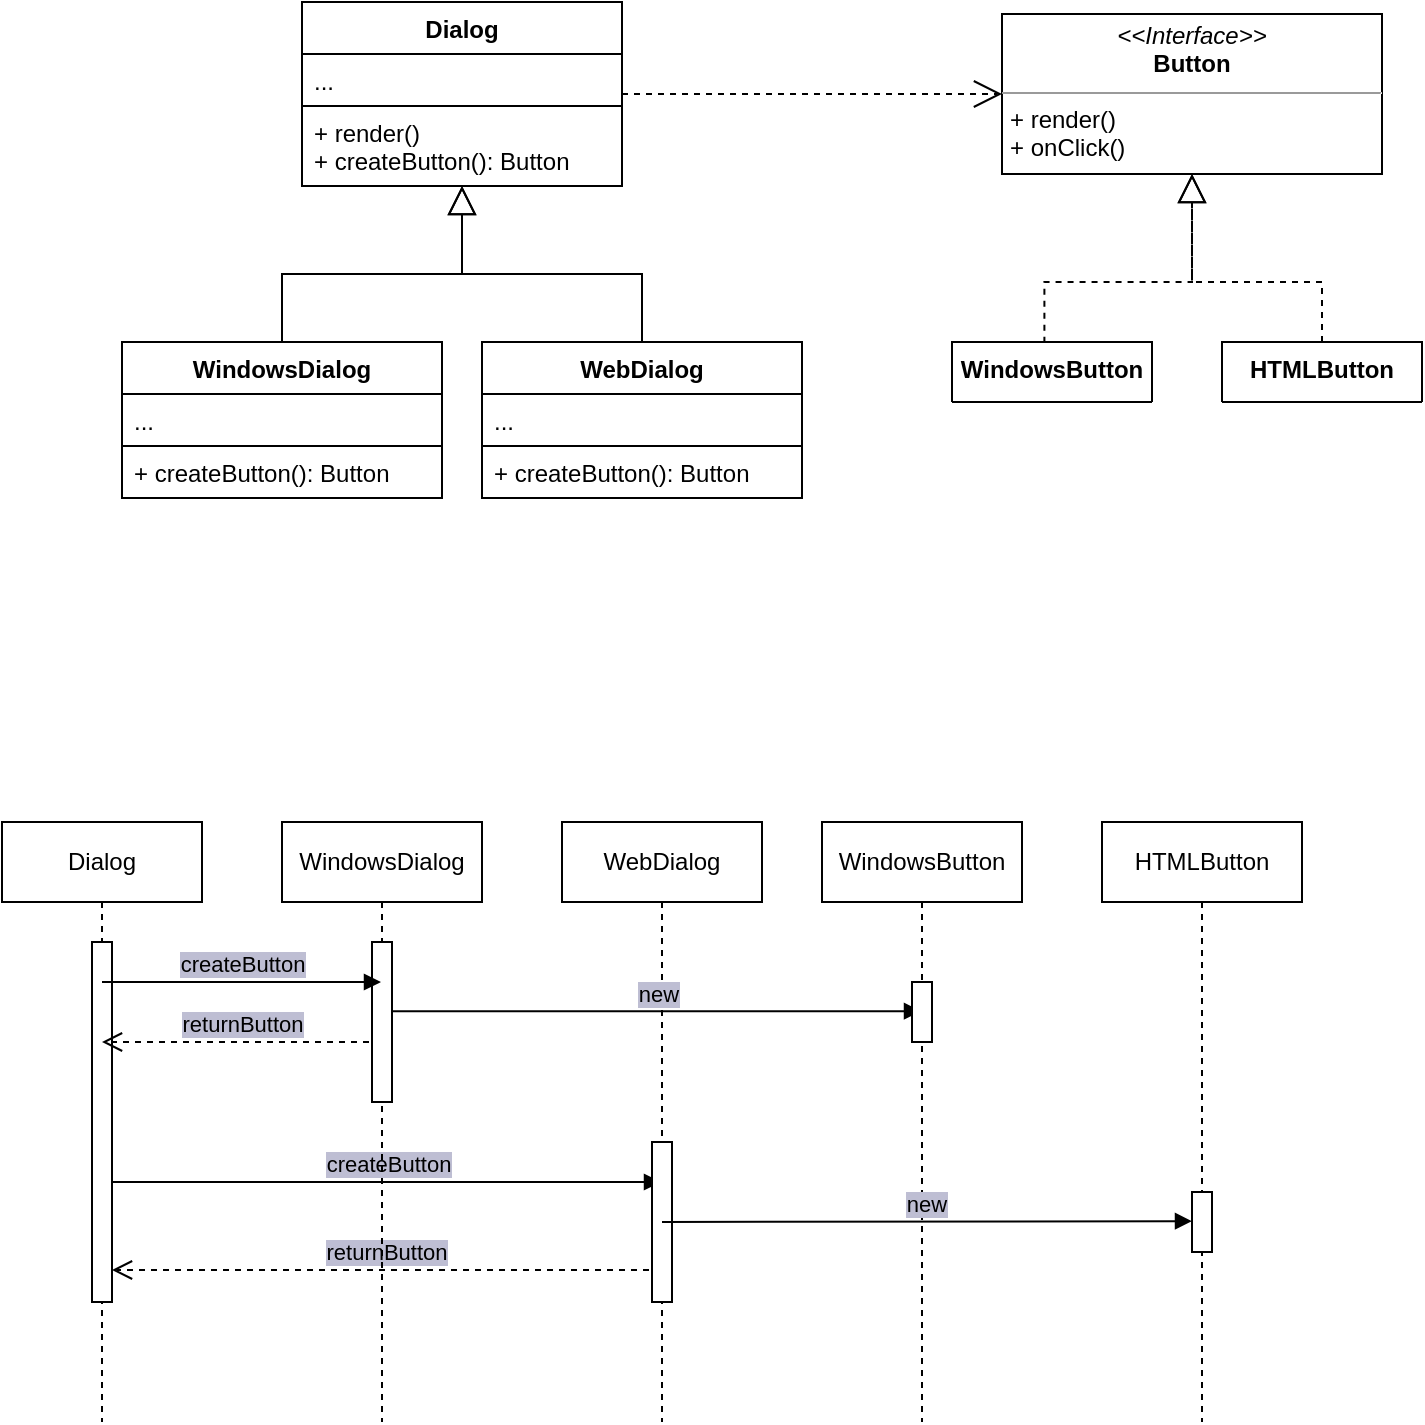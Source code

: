 <mxfile version="20.2.7" type="github" pages="12">
  <diagram id="C5RBs43oDa-KdzZeNtuy" name="Factory Method">
    <mxGraphModel dx="1218" dy="1184" grid="1" gridSize="10" guides="1" tooltips="1" connect="1" arrows="1" fold="1" page="0" pageScale="1" pageWidth="827" pageHeight="1169" math="0" shadow="0">
      <root>
        <mxCell id="WIyWlLk6GJQsqaUBKTNV-0" />
        <mxCell id="WIyWlLk6GJQsqaUBKTNV-1" parent="WIyWlLk6GJQsqaUBKTNV-0" />
        <mxCell id="pbInwGt98r1j2gF3oKMr-33" style="edgeStyle=orthogonalEdgeStyle;rounded=0;orthogonalLoop=1;jettySize=auto;html=1;entryX=0;entryY=0.5;entryDx=0;entryDy=0;shadow=0;dashed=1;endArrow=open;endFill=0;endSize=12;labelBackgroundColor=none;strokeWidth=1;strokeColor=default;swimlaneLine=1;fillColor=#FFFFFF;" parent="WIyWlLk6GJQsqaUBKTNV-1" source="AUBCtsa0C-aBeAy0KHMT-47" target="pbInwGt98r1j2gF3oKMr-12" edge="1">
          <mxGeometry relative="1" as="geometry">
            <mxPoint x="350" y="60" as="sourcePoint" />
          </mxGeometry>
        </mxCell>
        <mxCell id="pbInwGt98r1j2gF3oKMr-34" style="edgeStyle=orthogonalEdgeStyle;rounded=0;orthogonalLoop=1;jettySize=auto;html=1;shadow=0;endArrow=block;endFill=0;strokeWidth=1;endSize=12;exitX=0.5;exitY=0;exitDx=0;exitDy=0;labelBackgroundColor=none;strokeColor=default;swimlaneLine=1;fillColor=#FFFFFF;" parent="WIyWlLk6GJQsqaUBKTNV-1" source="AUBCtsa0C-aBeAy0KHMT-38" target="AUBCtsa0C-aBeAy0KHMT-47" edge="1">
          <mxGeometry relative="1" as="geometry">
            <mxPoint x="180" y="120" as="sourcePoint" />
            <mxPoint x="270" y="38" as="targetPoint" />
          </mxGeometry>
        </mxCell>
        <mxCell id="pbInwGt98r1j2gF3oKMr-35" style="edgeStyle=orthogonalEdgeStyle;rounded=0;orthogonalLoop=1;jettySize=auto;html=1;shadow=0;endArrow=block;endFill=0;strokeWidth=1;endSize=12;labelBackgroundColor=none;strokeColor=default;swimlaneLine=1;fillColor=#FFFFFF;" parent="WIyWlLk6GJQsqaUBKTNV-1" source="AUBCtsa0C-aBeAy0KHMT-43" target="AUBCtsa0C-aBeAy0KHMT-47" edge="1">
          <mxGeometry relative="1" as="geometry">
            <mxPoint x="370" y="120" as="sourcePoint" />
            <mxPoint x="270" y="38" as="targetPoint" />
          </mxGeometry>
        </mxCell>
        <mxCell id="pbInwGt98r1j2gF3oKMr-12" value="&lt;p style=&quot;margin:0px;margin-top:4px;text-align:center;&quot;&gt;&lt;i&gt;&amp;lt;&amp;lt;Interface&amp;gt;&amp;gt;&lt;/i&gt;&lt;br&gt;&lt;b&gt;Button&lt;/b&gt;&lt;/p&gt;&lt;hr size=&quot;1&quot;&gt;&lt;p style=&quot;margin:0px;margin-left:4px;&quot;&gt;+ render()&lt;/p&gt;&lt;p style=&quot;margin:0px;margin-left:4px;&quot;&gt;+ onClick()&lt;/p&gt;" style="verticalAlign=top;align=left;overflow=fill;fontSize=12;fontFamily=Helvetica;html=1;labelBackgroundColor=none;strokeWidth=1;strokeColor=default;fillColor=#FFFFFF;swimlaneLine=1;rounded=0;shadow=0;sketch=0;fillStyle=auto;gradientColor=none;" parent="WIyWlLk6GJQsqaUBKTNV-1" vertex="1">
          <mxGeometry x="540" y="-44" width="190" height="80" as="geometry" />
        </mxCell>
        <mxCell id="pbInwGt98r1j2gF3oKMr-18" value="WindowsButton" style="swimlane;fontStyle=1;align=center;verticalAlign=top;childLayout=stackLayout;horizontal=1;startSize=110;horizontalStack=0;resizeParent=1;resizeParentMax=0;resizeLast=0;collapsible=1;marginBottom=0;labelBackgroundColor=none;strokeWidth=1;strokeColor=default;swimlaneLine=1;fillColor=#FFFFFF;" parent="WIyWlLk6GJQsqaUBKTNV-1" vertex="1">
          <mxGeometry x="515" y="120" width="100" height="30" as="geometry" />
        </mxCell>
        <mxCell id="pbInwGt98r1j2gF3oKMr-21" value="HTMLButton" style="swimlane;fontStyle=1;align=center;verticalAlign=top;childLayout=stackLayout;horizontal=1;startSize=110;horizontalStack=0;resizeParent=1;resizeParentMax=0;resizeLast=0;collapsible=1;marginBottom=0;labelBackgroundColor=none;strokeWidth=1;strokeColor=default;swimlaneLine=1;fillColor=#FFFFFF;" parent="WIyWlLk6GJQsqaUBKTNV-1" vertex="1">
          <mxGeometry x="650" y="120" width="100" height="30" as="geometry" />
        </mxCell>
        <mxCell id="pbInwGt98r1j2gF3oKMr-28" value="" style="endArrow=block;dashed=1;endFill=0;endSize=12;html=1;rounded=0;entryX=0.5;entryY=1;entryDx=0;entryDy=0;exitX=0.462;exitY=0.014;exitDx=0;exitDy=0;exitPerimeter=0;edgeStyle=orthogonalEdgeStyle;labelBackgroundColor=none;strokeWidth=1;strokeColor=default;swimlaneLine=1;fillColor=#FFFFFF;" parent="WIyWlLk6GJQsqaUBKTNV-1" source="pbInwGt98r1j2gF3oKMr-18" target="pbInwGt98r1j2gF3oKMr-12" edge="1">
          <mxGeometry width="160" relative="1" as="geometry">
            <mxPoint x="480" y="130" as="sourcePoint" />
            <mxPoint x="640" y="130" as="targetPoint" />
            <Array as="points">
              <mxPoint x="561" y="90" />
              <mxPoint x="635" y="90" />
            </Array>
          </mxGeometry>
        </mxCell>
        <mxCell id="pbInwGt98r1j2gF3oKMr-32" value="" style="endArrow=block;dashed=1;endFill=0;endSize=12;html=1;rounded=0;entryX=0.5;entryY=1;entryDx=0;entryDy=0;exitX=0.5;exitY=0;exitDx=0;exitDy=0;edgeStyle=orthogonalEdgeStyle;labelBackgroundColor=none;strokeWidth=1;strokeColor=default;swimlaneLine=1;fillColor=#FFFFFF;" parent="WIyWlLk6GJQsqaUBKTNV-1" source="pbInwGt98r1j2gF3oKMr-21" target="pbInwGt98r1j2gF3oKMr-12" edge="1">
          <mxGeometry width="160" relative="1" as="geometry">
            <mxPoint x="480" y="130" as="sourcePoint" />
            <mxPoint x="640" y="130" as="targetPoint" />
            <Array as="points">
              <mxPoint x="700" y="90" />
              <mxPoint x="635" y="90" />
            </Array>
          </mxGeometry>
        </mxCell>
        <mxCell id="LCZvNAck7WAoFbfCKv5L-0" value="Dialog" style="shape=umlLifeline;perimeter=lifelinePerimeter;whiteSpace=wrap;html=1;container=1;collapsible=0;recursiveResize=0;outlineConnect=0;labelBackgroundColor=none;" parent="WIyWlLk6GJQsqaUBKTNV-1" vertex="1">
          <mxGeometry x="40" y="360" width="100" height="300" as="geometry" />
        </mxCell>
        <mxCell id="g2tSyuZSIWnxfc6Plxds-3" value="" style="html=1;points=[];perimeter=orthogonalPerimeter;labelBackgroundColor=#BEBED3;" parent="LCZvNAck7WAoFbfCKv5L-0" vertex="1">
          <mxGeometry x="45" y="60" width="10" height="180" as="geometry" />
        </mxCell>
        <mxCell id="QNr8D33g8IxyeBUtx8R3-3" value="returnButton" style="html=1;verticalAlign=bottom;endArrow=open;dashed=1;endSize=8;rounded=0;labelBackgroundColor=#BEBED3;" parent="LCZvNAck7WAoFbfCKv5L-0" source="GSh0W-YK1g9hQA7q0vYS-0" edge="1">
          <mxGeometry relative="1" as="geometry">
            <mxPoint x="130" y="110" as="sourcePoint" />
            <mxPoint x="50" y="110" as="targetPoint" />
          </mxGeometry>
        </mxCell>
        <mxCell id="QNr8D33g8IxyeBUtx8R3-6" value="returnButton" style="html=1;verticalAlign=bottom;endArrow=open;dashed=1;endSize=8;rounded=0;labelBackgroundColor=#BEBED3;" parent="LCZvNAck7WAoFbfCKv5L-0" source="g2tSyuZSIWnxfc6Plxds-0" edge="1">
          <mxGeometry relative="1" as="geometry">
            <mxPoint x="194.5" y="224" as="sourcePoint" />
            <mxPoint x="55" y="224" as="targetPoint" />
          </mxGeometry>
        </mxCell>
        <mxCell id="QNr8D33g8IxyeBUtx8R3-7" value="createButton" style="html=1;verticalAlign=bottom;endArrow=block;rounded=0;labelBackgroundColor=#BEBED3;" parent="LCZvNAck7WAoFbfCKv5L-0" target="g2tSyuZSIWnxfc6Plxds-0" edge="1">
          <mxGeometry width="80" relative="1" as="geometry">
            <mxPoint x="55" y="180" as="sourcePoint" />
            <mxPoint x="194.5" y="180" as="targetPoint" />
          </mxGeometry>
        </mxCell>
        <mxCell id="GSh0W-YK1g9hQA7q0vYS-0" value="WindowsDialog" style="shape=umlLifeline;perimeter=lifelinePerimeter;whiteSpace=wrap;html=1;container=1;collapsible=0;recursiveResize=0;outlineConnect=0;labelBackgroundColor=none;" parent="WIyWlLk6GJQsqaUBKTNV-1" vertex="1">
          <mxGeometry x="180" y="360" width="100" height="300" as="geometry" />
        </mxCell>
        <mxCell id="QNr8D33g8IxyeBUtx8R3-1" value="" style="html=1;points=[];perimeter=orthogonalPerimeter;labelBackgroundColor=#BEBED3;" parent="GSh0W-YK1g9hQA7q0vYS-0" vertex="1">
          <mxGeometry x="45" y="60" width="10" height="80" as="geometry" />
        </mxCell>
        <mxCell id="g2tSyuZSIWnxfc6Plxds-0" value="WebDialog" style="shape=umlLifeline;perimeter=lifelinePerimeter;whiteSpace=wrap;html=1;container=1;collapsible=0;recursiveResize=0;outlineConnect=0;labelBackgroundColor=none;" parent="WIyWlLk6GJQsqaUBKTNV-1" vertex="1">
          <mxGeometry x="320" y="360" width="100" height="300" as="geometry" />
        </mxCell>
        <mxCell id="QNr8D33g8IxyeBUtx8R3-4" value="new" style="html=1;verticalAlign=bottom;endArrow=block;rounded=0;labelBackgroundColor=#BEBED3;" parent="g2tSyuZSIWnxfc6Plxds-0" target="g2tSyuZSIWnxfc6Plxds-1" edge="1">
          <mxGeometry width="80" relative="1" as="geometry">
            <mxPoint x="-84.5" y="94.58" as="sourcePoint" />
            <mxPoint x="50" y="95" as="targetPoint" />
          </mxGeometry>
        </mxCell>
        <mxCell id="QNr8D33g8IxyeBUtx8R3-5" value="" style="html=1;points=[];perimeter=orthogonalPerimeter;labelBackgroundColor=#BEBED3;" parent="g2tSyuZSIWnxfc6Plxds-0" vertex="1">
          <mxGeometry x="45" y="160" width="10" height="80" as="geometry" />
        </mxCell>
        <mxCell id="g2tSyuZSIWnxfc6Plxds-1" value="WindowsButton" style="shape=umlLifeline;perimeter=lifelinePerimeter;whiteSpace=wrap;html=1;container=1;collapsible=0;recursiveResize=0;outlineConnect=0;labelBackgroundColor=none;" parent="WIyWlLk6GJQsqaUBKTNV-1" vertex="1">
          <mxGeometry x="450" y="360" width="100" height="300" as="geometry" />
        </mxCell>
        <mxCell id="QNr8D33g8IxyeBUtx8R3-2" value="" style="html=1;points=[];perimeter=orthogonalPerimeter;labelBackgroundColor=#BEBED3;" parent="g2tSyuZSIWnxfc6Plxds-1" vertex="1">
          <mxGeometry x="45" y="80" width="10" height="30" as="geometry" />
        </mxCell>
        <mxCell id="QNr8D33g8IxyeBUtx8R3-10" value="new" style="html=1;verticalAlign=bottom;endArrow=block;rounded=0;labelBackgroundColor=#BEBED3;" parent="g2tSyuZSIWnxfc6Plxds-1" edge="1">
          <mxGeometry width="80" relative="1" as="geometry">
            <mxPoint x="-80" y="200" as="sourcePoint" />
            <mxPoint x="185" y="199.58" as="targetPoint" />
          </mxGeometry>
        </mxCell>
        <mxCell id="g2tSyuZSIWnxfc6Plxds-2" value="HTMLButton" style="shape=umlLifeline;perimeter=lifelinePerimeter;whiteSpace=wrap;html=1;container=1;collapsible=0;recursiveResize=0;outlineConnect=0;labelBackgroundColor=none;" parent="WIyWlLk6GJQsqaUBKTNV-1" vertex="1">
          <mxGeometry x="590" y="360" width="100" height="300" as="geometry" />
        </mxCell>
        <mxCell id="QNr8D33g8IxyeBUtx8R3-8" value="" style="html=1;points=[];perimeter=orthogonalPerimeter;labelBackgroundColor=#BEBED3;" parent="g2tSyuZSIWnxfc6Plxds-2" vertex="1">
          <mxGeometry x="45" y="185" width="10" height="30" as="geometry" />
        </mxCell>
        <mxCell id="QNr8D33g8IxyeBUtx8R3-0" value="createButton" style="html=1;verticalAlign=bottom;endArrow=block;rounded=0;labelBackgroundColor=#BEBED3;" parent="WIyWlLk6GJQsqaUBKTNV-1" target="GSh0W-YK1g9hQA7q0vYS-0" edge="1">
          <mxGeometry width="80" relative="1" as="geometry">
            <mxPoint x="90" y="440" as="sourcePoint" />
            <mxPoint x="259.8" y="720" as="targetPoint" />
          </mxGeometry>
        </mxCell>
        <mxCell id="AUBCtsa0C-aBeAy0KHMT-38" value="WindowsDialog" style="swimlane;fontStyle=1;align=center;verticalAlign=top;childLayout=stackLayout;horizontal=1;startSize=26;horizontalStack=0;resizeParent=1;resizeParentMax=0;resizeLast=0;collapsible=1;marginBottom=0;strokeColor=default;strokeWidth=1;fillColor=#FFFFFF;labelBackgroundColor=none;swimlaneLine=1;" parent="WIyWlLk6GJQsqaUBKTNV-1" vertex="1">
          <mxGeometry x="100" y="120" width="160" height="78" as="geometry" />
        </mxCell>
        <mxCell id="AUBCtsa0C-aBeAy0KHMT-39" value="..." style="text;strokeColor=default;fillColor=#FFFFFF;align=left;verticalAlign=top;spacingLeft=4;spacingRight=4;overflow=hidden;rotatable=0;points=[[0,0.5],[1,0.5]];portConstraint=eastwest;labelBackgroundColor=none;strokeWidth=1;swimlaneLine=1;" parent="AUBCtsa0C-aBeAy0KHMT-38" vertex="1">
          <mxGeometry y="26" width="160" height="26" as="geometry" />
        </mxCell>
        <mxCell id="AUBCtsa0C-aBeAy0KHMT-41" value="+ createButton(): Button" style="text;strokeColor=default;fillColor=#FFFFFF;align=left;verticalAlign=top;spacingLeft=4;spacingRight=4;overflow=hidden;rotatable=0;points=[[0,0.5],[1,0.5]];portConstraint=eastwest;labelBackgroundColor=none;strokeWidth=1;swimlaneLine=1;" parent="AUBCtsa0C-aBeAy0KHMT-38" vertex="1">
          <mxGeometry y="52" width="160" height="26" as="geometry" />
        </mxCell>
        <mxCell id="AUBCtsa0C-aBeAy0KHMT-43" value="WebDialog" style="swimlane;fontStyle=1;align=center;verticalAlign=top;childLayout=stackLayout;horizontal=1;startSize=26;horizontalStack=0;resizeParent=1;resizeParentMax=0;resizeLast=0;collapsible=1;marginBottom=0;strokeColor=default;strokeWidth=1;fillColor=#FFFFFF;labelBackgroundColor=none;swimlaneLine=1;" parent="WIyWlLk6GJQsqaUBKTNV-1" vertex="1">
          <mxGeometry x="280" y="120" width="160" height="78" as="geometry" />
        </mxCell>
        <mxCell id="AUBCtsa0C-aBeAy0KHMT-44" value="..." style="text;strokeColor=default;fillColor=#FFFFFF;align=left;verticalAlign=top;spacingLeft=4;spacingRight=4;overflow=hidden;rotatable=0;points=[[0,0.5],[1,0.5]];portConstraint=eastwest;labelBackgroundColor=none;strokeWidth=1;swimlaneLine=1;" parent="AUBCtsa0C-aBeAy0KHMT-43" vertex="1">
          <mxGeometry y="26" width="160" height="26" as="geometry" />
        </mxCell>
        <mxCell id="AUBCtsa0C-aBeAy0KHMT-46" value="+ createButton(): Button" style="text;strokeColor=default;fillColor=#FFFFFF;align=left;verticalAlign=top;spacingLeft=4;spacingRight=4;overflow=hidden;rotatable=0;points=[[0,0.5],[1,0.5]];portConstraint=eastwest;labelBackgroundColor=none;strokeWidth=1;swimlaneLine=1;" parent="AUBCtsa0C-aBeAy0KHMT-43" vertex="1">
          <mxGeometry y="52" width="160" height="26" as="geometry" />
        </mxCell>
        <mxCell id="AUBCtsa0C-aBeAy0KHMT-47" value="Dialog" style="swimlane;fontStyle=1;align=center;verticalAlign=top;childLayout=stackLayout;horizontal=1;startSize=26;horizontalStack=0;resizeParent=1;resizeParentMax=0;resizeLast=0;collapsible=1;marginBottom=0;strokeWidth=1;labelBackgroundColor=none;swimlaneLine=1;fillColor=#FFFFFF;" parent="WIyWlLk6GJQsqaUBKTNV-1" vertex="1">
          <mxGeometry x="190" y="-50" width="160" height="92" as="geometry" />
        </mxCell>
        <mxCell id="AUBCtsa0C-aBeAy0KHMT-48" value="..." style="text;strokeColor=default;fillColor=#FFFFFF;align=left;verticalAlign=top;spacingLeft=4;spacingRight=4;overflow=hidden;rotatable=0;points=[[0,0.5],[1,0.5]];portConstraint=eastwest;labelBackgroundColor=none;strokeWidth=1;swimlaneLine=1;" parent="AUBCtsa0C-aBeAy0KHMT-47" vertex="1">
          <mxGeometry y="26" width="160" height="26" as="geometry" />
        </mxCell>
        <mxCell id="AUBCtsa0C-aBeAy0KHMT-50" value="+ render()&#xa;+ createButton(): Button" style="text;strokeColor=default;fillColor=#FFFFFF;align=left;verticalAlign=top;spacingLeft=4;spacingRight=4;overflow=hidden;rotatable=0;points=[[0,0.5],[1,0.5]];portConstraint=eastwest;labelBackgroundColor=none;strokeWidth=1;swimlaneLine=1;" parent="AUBCtsa0C-aBeAy0KHMT-47" vertex="1">
          <mxGeometry y="52" width="160" height="40" as="geometry" />
        </mxCell>
      </root>
    </mxGraphModel>
  </diagram>
  <diagram id="XFqR0-GfAdzQ0MsoYzzc" name="Abstract Factory">
    <mxGraphModel dx="1271" dy="818" grid="1" gridSize="10" guides="1" tooltips="1" connect="1" arrows="1" fold="1" page="0" pageScale="1" pageWidth="827" pageHeight="1169" math="0" shadow="0">
      <root>
        <mxCell id="0" />
        <mxCell id="1" parent="0" />
        <mxCell id="-kWTxiDmw3mIy5FaK91--7" style="edgeStyle=orthogonalEdgeStyle;rounded=0;orthogonalLoop=1;jettySize=auto;html=1;entryX=1;entryY=0.5;entryDx=0;entryDy=0;endArrow=open;endFill=0;endSize=12;fillColor=#FFFFFF;strokeColor=#000000;" parent="1" source="NrfN7-vQxk55z9f-Dknz-14" target="NrfN7-vQxk55z9f-Dknz-22" edge="1">
          <mxGeometry relative="1" as="geometry" />
        </mxCell>
        <mxCell id="NrfN7-vQxk55z9f-Dknz-14" value="Application" style="swimlane;fontStyle=1;align=center;verticalAlign=top;childLayout=stackLayout;horizontal=1;startSize=26;horizontalStack=0;resizeParent=1;resizeParentMax=0;resizeLast=0;collapsible=1;marginBottom=0;fillColor=#FFFFFF;strokeColor=#000000;" parent="1" vertex="1">
          <mxGeometry x="631" y="174" width="160" height="122" as="geometry" />
        </mxCell>
        <mxCell id="NrfN7-vQxk55z9f-Dknz-15" value="- factory: GUIFactory&#xa;- button: Button" style="text;strokeColor=#000000;fillColor=#FFFFFF;align=left;verticalAlign=top;spacingLeft=4;spacingRight=4;overflow=hidden;rotatable=0;points=[[0,0.5],[1,0.5]];portConstraint=eastwest;" parent="NrfN7-vQxk55z9f-Dknz-14" vertex="1">
          <mxGeometry y="26" width="160" height="44" as="geometry" />
        </mxCell>
        <mxCell id="NrfN7-vQxk55z9f-Dknz-17" value="+ Application(f: GUIFactory)&#xa;+ createGUIFactory()" style="text;strokeColor=#000000;fillColor=#FFFFFF;align=left;verticalAlign=top;spacingLeft=4;spacingRight=4;overflow=hidden;rotatable=0;points=[[0,0.5],[1,0.5]];portConstraint=eastwest;" parent="NrfN7-vQxk55z9f-Dknz-14" vertex="1">
          <mxGeometry y="70" width="160" height="52" as="geometry" />
        </mxCell>
        <mxCell id="NrfN7-vQxk55z9f-Dknz-22" value="&lt;p style=&quot;margin:0px;margin-top:4px;text-align:center;&quot;&gt;&lt;i&gt;&amp;lt;&amp;lt;Interface&amp;gt;&amp;gt;&lt;/i&gt;&lt;br&gt;&lt;b&gt;GUIFactory&lt;/b&gt;&lt;/p&gt;&lt;hr size=&quot;1&quot;&gt;&lt;p style=&quot;margin:0px;margin-left:4px;&quot;&gt;&lt;span style=&quot;background-color: initial;&quot;&gt;+ createButton(): Button&lt;/span&gt;&lt;br&gt;&lt;/p&gt;&lt;p style=&quot;margin:0px;margin-left:4px;&quot;&gt;+ createCheckbox(): Checkbox&lt;/p&gt;" style="verticalAlign=top;align=left;overflow=fill;fontSize=12;fontFamily=Helvetica;html=1;fillColor=#FFFFFF;strokeColor=#000000;" parent="1" vertex="1">
          <mxGeometry x="390" y="190" width="190" height="90" as="geometry" />
        </mxCell>
        <mxCell id="-kWTxiDmw3mIy5FaK91--8" style="edgeStyle=orthogonalEdgeStyle;rounded=0;orthogonalLoop=1;jettySize=auto;html=1;entryX=0.5;entryY=0;entryDx=0;entryDy=0;dashed=1;endArrow=open;endFill=0;endSize=12;fillColor=#FFFFFF;strokeColor=#000000;" parent="1" source="MuoCuwsHopgsjxI7FPQE-5" target="-kWTxiDmw3mIy5FaK91--3" edge="1">
          <mxGeometry relative="1" as="geometry">
            <mxPoint x="397.5" y="60" as="sourcePoint" />
          </mxGeometry>
        </mxCell>
        <mxCell id="-kWTxiDmw3mIy5FaK91--9" style="edgeStyle=orthogonalEdgeStyle;rounded=0;orthogonalLoop=1;jettySize=auto;html=1;entryX=0.5;entryY=0;entryDx=0;entryDy=0;dashed=1;endArrow=open;endFill=0;endSize=12;fillColor=#FFFFFF;strokeColor=#000000;" parent="1" source="MuoCuwsHopgsjxI7FPQE-5" target="-kWTxiDmw3mIy5FaK91--5" edge="1">
          <mxGeometry relative="1" as="geometry">
            <mxPoint x="397.5" y="60" as="sourcePoint" />
          </mxGeometry>
        </mxCell>
        <mxCell id="-kWTxiDmw3mIy5FaK91--16" style="edgeStyle=orthogonalEdgeStyle;rounded=0;orthogonalLoop=1;jettySize=auto;html=1;entryX=0.5;entryY=0;entryDx=0;entryDy=0;dashed=1;endArrow=block;endFill=0;endSize=12;fillColor=#FFFFFF;strokeColor=#000000;" parent="1" source="MuoCuwsHopgsjxI7FPQE-5" target="NrfN7-vQxk55z9f-Dknz-22" edge="1">
          <mxGeometry relative="1" as="geometry">
            <mxPoint x="485" y="100" as="sourcePoint" />
          </mxGeometry>
        </mxCell>
        <mxCell id="-kWTxiDmw3mIy5FaK91--10" style="edgeStyle=orthogonalEdgeStyle;rounded=0;orthogonalLoop=1;jettySize=auto;html=1;entryX=0.5;entryY=1;entryDx=0;entryDy=0;dashed=1;endArrow=open;endFill=0;endSize=12;fillColor=#FFFFFF;strokeColor=#000000;" parent="1" source="MuoCuwsHopgsjxI7FPQE-1" target="-kWTxiDmw3mIy5FaK91--4" edge="1">
          <mxGeometry relative="1" as="geometry">
            <mxPoint x="397.5" y="400" as="sourcePoint" />
          </mxGeometry>
        </mxCell>
        <mxCell id="-kWTxiDmw3mIy5FaK91--11" style="edgeStyle=orthogonalEdgeStyle;rounded=0;orthogonalLoop=1;jettySize=auto;html=1;entryX=0.5;entryY=1;entryDx=0;entryDy=0;dashed=1;endArrow=open;endFill=0;endSize=12;fillColor=#FFFFFF;strokeColor=#000000;" parent="1" source="MuoCuwsHopgsjxI7FPQE-1" target="-kWTxiDmw3mIy5FaK91--6" edge="1">
          <mxGeometry relative="1" as="geometry">
            <mxPoint x="397.5" y="400" as="sourcePoint" />
          </mxGeometry>
        </mxCell>
        <mxCell id="-kWTxiDmw3mIy5FaK91--17" style="edgeStyle=orthogonalEdgeStyle;rounded=0;orthogonalLoop=1;jettySize=auto;html=1;entryX=0.5;entryY=1;entryDx=0;entryDy=0;dashed=1;endArrow=block;endFill=0;endSize=12;fillColor=#FFFFFF;strokeColor=#000000;" parent="1" source="MuoCuwsHopgsjxI7FPQE-1" target="NrfN7-vQxk55z9f-Dknz-22" edge="1">
          <mxGeometry relative="1" as="geometry">
            <mxPoint x="485" y="360" as="sourcePoint" />
          </mxGeometry>
        </mxCell>
        <mxCell id="-kWTxiDmw3mIy5FaK91--1" value="Button" style="swimlane;fontStyle=1;align=center;verticalAlign=middle;childLayout=stackLayout;horizontal=1;startSize=110;horizontalStack=0;resizeParent=1;resizeParentMax=0;resizeLast=0;collapsible=1;marginBottom=0;fillColor=#FFFFFF;strokeColor=#000000;" parent="1" vertex="1">
          <mxGeometry x="60" y="210" width="130" height="40" as="geometry" />
        </mxCell>
        <mxCell id="-kWTxiDmw3mIy5FaK91--2" value="Checkbox" style="swimlane;fontStyle=1;align=center;verticalAlign=middle;childLayout=stackLayout;horizontal=1;startSize=110;horizontalStack=0;resizeParent=1;resizeParentMax=0;resizeLast=0;collapsible=1;marginBottom=0;fillColor=#FFFFFF;strokeColor=#000000;" parent="1" vertex="1">
          <mxGeometry x="210" y="210" width="130" height="40" as="geometry" />
        </mxCell>
        <mxCell id="-kWTxiDmw3mIy5FaK91--14" style="edgeStyle=orthogonalEdgeStyle;rounded=0;orthogonalLoop=1;jettySize=auto;html=1;endArrow=block;endFill=0;endSize=12;fillColor=#FFFFFF;strokeColor=#000000;" parent="1" source="-kWTxiDmw3mIy5FaK91--3" target="-kWTxiDmw3mIy5FaK91--1" edge="1">
          <mxGeometry relative="1" as="geometry" />
        </mxCell>
        <mxCell id="-kWTxiDmw3mIy5FaK91--3" value="WinButton" style="swimlane;fontStyle=1;align=center;verticalAlign=middle;childLayout=stackLayout;horizontal=1;startSize=110;horizontalStack=0;resizeParent=1;resizeParentMax=0;resizeLast=0;collapsible=1;marginBottom=0;fillColor=#FFFFFF;strokeColor=#000000;" parent="1" vertex="1">
          <mxGeometry x="60" y="100" width="130" height="30" as="geometry" />
        </mxCell>
        <mxCell id="-kWTxiDmw3mIy5FaK91--13" style="edgeStyle=orthogonalEdgeStyle;rounded=0;orthogonalLoop=1;jettySize=auto;html=1;entryX=0.5;entryY=1;entryDx=0;entryDy=0;endArrow=block;endFill=0;endSize=12;fillColor=#FFFFFF;strokeColor=#000000;" parent="1" source="-kWTxiDmw3mIy5FaK91--4" target="-kWTxiDmw3mIy5FaK91--1" edge="1">
          <mxGeometry relative="1" as="geometry" />
        </mxCell>
        <mxCell id="-kWTxiDmw3mIy5FaK91--4" value="MacButton" style="swimlane;fontStyle=1;align=center;verticalAlign=middle;childLayout=stackLayout;horizontal=1;startSize=110;horizontalStack=0;resizeParent=1;resizeParentMax=0;resizeLast=0;collapsible=1;marginBottom=0;fillColor=#FFFFFF;strokeColor=#000000;" parent="1" vertex="1">
          <mxGeometry x="60" y="330" width="130" height="30" as="geometry" />
        </mxCell>
        <mxCell id="-kWTxiDmw3mIy5FaK91--15" style="edgeStyle=orthogonalEdgeStyle;rounded=0;orthogonalLoop=1;jettySize=auto;html=1;entryX=0.5;entryY=0;entryDx=0;entryDy=0;endArrow=block;endFill=0;endSize=12;fillColor=#FFFFFF;strokeColor=#000000;" parent="1" source="-kWTxiDmw3mIy5FaK91--5" target="-kWTxiDmw3mIy5FaK91--2" edge="1">
          <mxGeometry relative="1" as="geometry" />
        </mxCell>
        <mxCell id="-kWTxiDmw3mIy5FaK91--5" value="WinCheckbox" style="swimlane;fontStyle=1;align=center;verticalAlign=middle;childLayout=stackLayout;horizontal=1;startSize=110;horizontalStack=0;resizeParent=1;resizeParentMax=0;resizeLast=0;collapsible=1;marginBottom=0;fillColor=#FFFFFF;strokeColor=#000000;" parent="1" vertex="1">
          <mxGeometry x="210" y="100" width="130" height="30" as="geometry" />
        </mxCell>
        <mxCell id="-kWTxiDmw3mIy5FaK91--12" style="edgeStyle=orthogonalEdgeStyle;rounded=0;orthogonalLoop=1;jettySize=auto;html=1;entryX=0.5;entryY=1;entryDx=0;entryDy=0;endArrow=block;endFill=0;endSize=12;fillColor=#FFFFFF;strokeColor=#000000;" parent="1" source="-kWTxiDmw3mIy5FaK91--6" target="-kWTxiDmw3mIy5FaK91--2" edge="1">
          <mxGeometry relative="1" as="geometry" />
        </mxCell>
        <mxCell id="-kWTxiDmw3mIy5FaK91--6" value="MacCheckbox" style="swimlane;fontStyle=1;align=center;verticalAlign=middle;childLayout=stackLayout;horizontal=1;startSize=110;horizontalStack=0;resizeParent=1;resizeParentMax=0;resizeLast=0;collapsible=1;marginBottom=0;fillColor=#FFFFFF;strokeColor=#000000;" parent="1" vertex="1">
          <mxGeometry x="210" y="330" width="130" height="30" as="geometry" />
        </mxCell>
        <mxCell id="CULUSSjRJe_DOlSyKyAY-1" value="Application" style="shape=umlLifeline;perimeter=lifelinePerimeter;whiteSpace=wrap;html=1;container=1;collapsible=0;recursiveResize=0;outlineConnect=0;" parent="1" vertex="1">
          <mxGeometry x="10" y="560" width="70" height="340" as="geometry" />
        </mxCell>
        <mxCell id="clXlwvQwlPe6otobj8ur-3" value="" style="html=1;points=[];perimeter=orthogonalPerimeter;labelBackgroundColor=#BEBED3;" parent="CULUSSjRJe_DOlSyKyAY-1" vertex="1">
          <mxGeometry x="30" y="60" width="10" height="250" as="geometry" />
        </mxCell>
        <mxCell id="CULUSSjRJe_DOlSyKyAY-2" value="GUIFactory" style="shape=umlLifeline;perimeter=lifelinePerimeter;whiteSpace=wrap;html=1;container=1;collapsible=0;recursiveResize=0;outlineConnect=0;" parent="1" vertex="1">
          <mxGeometry x="120" y="560" width="70" height="340" as="geometry" />
        </mxCell>
        <mxCell id="clXlwvQwlPe6otobj8ur-5" value="" style="html=1;points=[];perimeter=orthogonalPerimeter;labelBackgroundColor=#BEBED3;" parent="CULUSSjRJe_DOlSyKyAY-2" vertex="1">
          <mxGeometry x="30" y="60" width="10" height="170" as="geometry" />
        </mxCell>
        <mxCell id="clXlwvQwlPe6otobj8ur-8" value="crearWinFactory" style="html=1;verticalAlign=bottom;endArrow=block;rounded=0;entryX=-0.1;entryY=0.062;entryDx=0;entryDy=0;entryPerimeter=0;labelBackgroundColor=#BEBED3;" parent="CULUSSjRJe_DOlSyKyAY-2" source="clXlwvQwlPe6otobj8ur-3" edge="1">
          <mxGeometry width="80" relative="1" as="geometry">
            <mxPoint x="-60.0" y="200.64" as="sourcePoint" />
            <mxPoint x="28.67" y="200.0" as="targetPoint" />
          </mxGeometry>
        </mxCell>
        <mxCell id="clXlwvQwlPe6otobj8ur-11" value="return WinFactory" style="html=1;verticalAlign=bottom;endArrow=open;dashed=1;endSize=8;rounded=0;exitX=0;exitY=0.25;exitDx=0;exitDy=0;exitPerimeter=0;labelBackgroundColor=#BEBED3;" parent="CULUSSjRJe_DOlSyKyAY-2" edge="1">
          <mxGeometry relative="1" as="geometry">
            <mxPoint x="30" y="219.41" as="sourcePoint" />
            <mxPoint x="-70" y="219.41" as="targetPoint" />
          </mxGeometry>
        </mxCell>
        <mxCell id="clXlwvQwlPe6otobj8ur-16" value="new" style="html=1;verticalAlign=bottom;endArrow=block;rounded=0;labelBackgroundColor=#BEBED3;" parent="CULUSSjRJe_DOlSyKyAY-2" target="clXlwvQwlPe6otobj8ur-12" edge="1">
          <mxGeometry width="80" relative="1" as="geometry">
            <mxPoint x="40" y="90" as="sourcePoint" />
            <mxPoint x="120" y="90" as="targetPoint" />
          </mxGeometry>
        </mxCell>
        <mxCell id="clXlwvQwlPe6otobj8ur-17" value="return MacFactory" style="html=1;verticalAlign=bottom;endArrow=open;dashed=1;endSize=8;rounded=0;labelBackgroundColor=#BEBED3;" parent="CULUSSjRJe_DOlSyKyAY-2" source="clXlwvQwlPe6otobj8ur-5" edge="1">
          <mxGeometry relative="1" as="geometry">
            <mxPoint x="30" y="100" as="sourcePoint" />
            <mxPoint x="-70" y="100" as="targetPoint" />
          </mxGeometry>
        </mxCell>
        <mxCell id="CULUSSjRJe_DOlSyKyAY-3" value="WinFactory" style="shape=umlLifeline;perimeter=lifelinePerimeter;whiteSpace=wrap;html=1;container=1;collapsible=0;recursiveResize=0;outlineConnect=0;" parent="1" vertex="1">
          <mxGeometry x="340" y="560" width="70" height="340" as="geometry" />
        </mxCell>
        <mxCell id="clXlwvQwlPe6otobj8ur-25" value="" style="html=1;points=[];perimeter=orthogonalPerimeter;labelBackgroundColor=#BEBED3;" parent="CULUSSjRJe_DOlSyKyAY-3" vertex="1">
          <mxGeometry x="30" y="200" width="10" height="120" as="geometry" />
        </mxCell>
        <mxCell id="CULUSSjRJe_DOlSyKyAY-4" value="MacFactory" style="shape=umlLifeline;perimeter=lifelinePerimeter;whiteSpace=wrap;html=1;container=1;collapsible=0;recursiveResize=0;outlineConnect=0;" parent="1" vertex="1">
          <mxGeometry x="230" y="560" width="70" height="340" as="geometry" />
        </mxCell>
        <mxCell id="clXlwvQwlPe6otobj8ur-12" value="" style="html=1;points=[];perimeter=orthogonalPerimeter;labelBackgroundColor=#BEBED3;" parent="CULUSSjRJe_DOlSyKyAY-4" vertex="1">
          <mxGeometry x="30" y="80" width="10" height="100" as="geometry" />
        </mxCell>
        <mxCell id="clXlwvQwlPe6otobj8ur-20" value="createButton" style="html=1;verticalAlign=bottom;endArrow=block;rounded=0;labelBackgroundColor=#BEBED3;" parent="CULUSSjRJe_DOlSyKyAY-4" edge="1">
          <mxGeometry width="80" relative="1" as="geometry">
            <mxPoint x="-179.8" y="160.4" as="sourcePoint" />
            <mxPoint x="29.8" y="160.0" as="targetPoint" />
          </mxGeometry>
        </mxCell>
        <mxCell id="CULUSSjRJe_DOlSyKyAY-5" value="MacCheckbox" style="shape=umlLifeline;perimeter=lifelinePerimeter;whiteSpace=wrap;html=1;container=1;collapsible=0;recursiveResize=0;outlineConnect=0;" parent="1" vertex="1">
          <mxGeometry x="450" y="560" width="80" height="340" as="geometry" />
        </mxCell>
        <mxCell id="clXlwvQwlPe6otobj8ur-13" value="" style="html=1;points=[];perimeter=orthogonalPerimeter;labelBackgroundColor=#BEBED3;" parent="CULUSSjRJe_DOlSyKyAY-5" vertex="1">
          <mxGeometry x="35" y="130" width="10" height="20" as="geometry" />
        </mxCell>
        <mxCell id="CULUSSjRJe_DOlSyKyAY-6" value="WinCheckbox" style="shape=umlLifeline;perimeter=lifelinePerimeter;whiteSpace=wrap;html=1;container=1;collapsible=0;recursiveResize=0;outlineConnect=0;" parent="1" vertex="1">
          <mxGeometry x="572.5" y="560" width="80" height="340" as="geometry" />
        </mxCell>
        <mxCell id="clXlwvQwlPe6otobj8ur-29" value="" style="html=1;points=[];perimeter=orthogonalPerimeter;labelBackgroundColor=#BEBED3;" parent="CULUSSjRJe_DOlSyKyAY-6" vertex="1">
          <mxGeometry x="35" y="270" width="10" height="20" as="geometry" />
        </mxCell>
        <mxCell id="CULUSSjRJe_DOlSyKyAY-7" value="MacButton" style="shape=umlLifeline;perimeter=lifelinePerimeter;whiteSpace=wrap;html=1;container=1;collapsible=0;recursiveResize=0;outlineConnect=0;" parent="1" vertex="1">
          <mxGeometry x="690" y="560" width="80" height="340" as="geometry" />
        </mxCell>
        <mxCell id="clXlwvQwlPe6otobj8ur-23" value="" style="html=1;points=[];perimeter=orthogonalPerimeter;labelBackgroundColor=#BEBED3;" parent="CULUSSjRJe_DOlSyKyAY-7" vertex="1">
          <mxGeometry x="35" y="160" width="10" height="20" as="geometry" />
        </mxCell>
        <mxCell id="clXlwvQwlPe6otobj8ur-1" value="WinButton" style="shape=umlLifeline;perimeter=lifelinePerimeter;whiteSpace=wrap;html=1;container=1;collapsible=0;recursiveResize=0;outlineConnect=0;" parent="1" vertex="1">
          <mxGeometry x="810" y="560" width="80" height="340" as="geometry" />
        </mxCell>
        <mxCell id="clXlwvQwlPe6otobj8ur-32" value="" style="html=1;points=[];perimeter=orthogonalPerimeter;labelBackgroundColor=#BEBED3;" parent="clXlwvQwlPe6otobj8ur-1" vertex="1">
          <mxGeometry x="35" y="300" width="10" height="20" as="geometry" />
        </mxCell>
        <mxCell id="clXlwvQwlPe6otobj8ur-6" value="crearMacFactory" style="html=1;verticalAlign=bottom;endArrow=block;rounded=0;exitX=1.033;exitY=0.064;exitDx=0;exitDy=0;exitPerimeter=0;labelBackgroundColor=#BEBED3;" parent="1" source="clXlwvQwlPe6otobj8ur-3" target="clXlwvQwlPe6otobj8ur-5" edge="1">
          <mxGeometry width="80" relative="1" as="geometry">
            <mxPoint x="50" y="650" as="sourcePoint" />
            <mxPoint x="130" y="650" as="targetPoint" />
          </mxGeometry>
        </mxCell>
        <mxCell id="clXlwvQwlPe6otobj8ur-19" value="createCheckbox" style="html=1;verticalAlign=bottom;endArrow=block;rounded=0;labelBackgroundColor=#BEBED3;" parent="1" source="clXlwvQwlPe6otobj8ur-3" edge="1">
          <mxGeometry width="80" relative="1" as="geometry">
            <mxPoint x="50.4" y="700.4" as="sourcePoint" />
            <mxPoint x="260" y="690" as="targetPoint" />
            <Array as="points">
              <mxPoint x="210" y="690" />
            </Array>
          </mxGeometry>
        </mxCell>
        <mxCell id="clXlwvQwlPe6otobj8ur-21" value="new" style="html=1;verticalAlign=bottom;endArrow=block;rounded=0;labelBackgroundColor=#BEBED3;" parent="1" target="clXlwvQwlPe6otobj8ur-13" edge="1">
          <mxGeometry width="80" relative="1" as="geometry">
            <mxPoint x="270" y="700" as="sourcePoint" />
            <mxPoint x="480" y="700" as="targetPoint" />
          </mxGeometry>
        </mxCell>
        <mxCell id="clXlwvQwlPe6otobj8ur-24" value="new" style="html=1;verticalAlign=bottom;endArrow=block;rounded=0;labelBackgroundColor=#BEBED3;" parent="1" edge="1">
          <mxGeometry width="80" relative="1" as="geometry">
            <mxPoint x="270" y="730" as="sourcePoint" />
            <mxPoint x="730" y="730" as="targetPoint" />
          </mxGeometry>
        </mxCell>
        <mxCell id="clXlwvQwlPe6otobj8ur-26" value="createButton" style="html=1;verticalAlign=bottom;endArrow=block;rounded=0;labelBackgroundColor=#BEBED3;" parent="1" target="CULUSSjRJe_DOlSyKyAY-3" edge="1">
          <mxGeometry width="80" relative="1" as="geometry">
            <mxPoint x="50.2" y="860.44" as="sourcePoint" />
            <mxPoint x="259.8" y="860.04" as="targetPoint" />
          </mxGeometry>
        </mxCell>
        <mxCell id="clXlwvQwlPe6otobj8ur-27" value="createCheckbox" style="html=1;verticalAlign=bottom;endArrow=block;rounded=0;labelBackgroundColor=#BEBED3;" parent="1" target="CULUSSjRJe_DOlSyKyAY-3" edge="1">
          <mxGeometry width="80" relative="1" as="geometry">
            <mxPoint x="50" y="830" as="sourcePoint" />
            <mxPoint x="260" y="830" as="targetPoint" />
          </mxGeometry>
        </mxCell>
        <mxCell id="clXlwvQwlPe6otobj8ur-28" value="new" style="html=1;verticalAlign=bottom;endArrow=block;rounded=0;labelBackgroundColor=#BEBED3;" parent="1" target="CULUSSjRJe_DOlSyKyAY-3" edge="1">
          <mxGeometry width="80" relative="1" as="geometry">
            <mxPoint x="160" y="770" as="sourcePoint" />
            <mxPoint x="260" y="770" as="targetPoint" />
          </mxGeometry>
        </mxCell>
        <mxCell id="clXlwvQwlPe6otobj8ur-30" value="new" style="html=1;verticalAlign=bottom;endArrow=block;rounded=0;exitX=1;exitY=0.667;exitDx=0;exitDy=0;exitPerimeter=0;labelBackgroundColor=#BEBED3;" parent="1" source="clXlwvQwlPe6otobj8ur-25" target="CULUSSjRJe_DOlSyKyAY-6" edge="1">
          <mxGeometry width="80" relative="1" as="geometry">
            <mxPoint x="270" y="840" as="sourcePoint" />
            <mxPoint x="370" y="840" as="targetPoint" />
          </mxGeometry>
        </mxCell>
        <mxCell id="clXlwvQwlPe6otobj8ur-31" value="new" style="html=1;verticalAlign=bottom;endArrow=block;rounded=0;labelBackgroundColor=#BEBED3;" parent="1" target="clXlwvQwlPe6otobj8ur-32" edge="1">
          <mxGeometry width="80" relative="1" as="geometry">
            <mxPoint x="380" y="870" as="sourcePoint" />
            <mxPoint x="600" y="870" as="targetPoint" />
          </mxGeometry>
        </mxCell>
        <mxCell id="MuoCuwsHopgsjxI7FPQE-1" value="MacFactory" style="swimlane;fontStyle=1;align=center;verticalAlign=top;childLayout=stackLayout;horizontal=1;startSize=26;horizontalStack=0;resizeParent=1;resizeParentMax=0;resizeLast=0;collapsible=1;marginBottom=0;rounded=0;shadow=0;labelBackgroundColor=none;sketch=0;fillStyle=auto;strokeColor=#000000;strokeWidth=1;fillColor=#FFFFFF;gradientColor=none;" vertex="1" parent="1">
          <mxGeometry x="395" y="357" width="180" height="92" as="geometry" />
        </mxCell>
        <mxCell id="MuoCuwsHopgsjxI7FPQE-2" value="..." style="text;strokeColor=#000000;fillColor=#FFFFFF;align=left;verticalAlign=top;spacingLeft=4;spacingRight=4;overflow=hidden;rotatable=0;points=[[0,0.5],[1,0.5]];portConstraint=eastwest;rounded=0;shadow=0;labelBackgroundColor=none;sketch=0;fillStyle=auto;" vertex="1" parent="MuoCuwsHopgsjxI7FPQE-1">
          <mxGeometry y="26" width="180" height="26" as="geometry" />
        </mxCell>
        <mxCell id="MuoCuwsHopgsjxI7FPQE-4" value="+ createButton(): Button&#xa;+ createCheckbox(): Checkbox" style="text;strokeColor=#000000;fillColor=#FFFFFF;align=left;verticalAlign=top;spacingLeft=4;spacingRight=4;overflow=hidden;rotatable=0;points=[[0,0.5],[1,0.5]];portConstraint=eastwest;rounded=0;shadow=0;labelBackgroundColor=none;sketch=0;fillStyle=auto;" vertex="1" parent="MuoCuwsHopgsjxI7FPQE-1">
          <mxGeometry y="52" width="180" height="40" as="geometry" />
        </mxCell>
        <mxCell id="MuoCuwsHopgsjxI7FPQE-5" value="WinFactory" style="swimlane;fontStyle=1;align=center;verticalAlign=top;childLayout=stackLayout;horizontal=1;startSize=26;horizontalStack=0;resizeParent=1;resizeParentMax=0;resizeLast=0;collapsible=1;marginBottom=0;rounded=0;shadow=0;labelBackgroundColor=none;sketch=0;fillStyle=auto;strokeColor=#000000;strokeWidth=1;fillColor=#FFFFFF;gradientColor=none;" vertex="1" parent="1">
          <mxGeometry x="395" width="180" height="92" as="geometry" />
        </mxCell>
        <mxCell id="MuoCuwsHopgsjxI7FPQE-6" value="..." style="text;strokeColor=#000000;fillColor=#FFFFFF;align=left;verticalAlign=top;spacingLeft=4;spacingRight=4;overflow=hidden;rotatable=0;points=[[0,0.5],[1,0.5]];portConstraint=eastwest;rounded=0;shadow=0;labelBackgroundColor=none;sketch=0;fillStyle=auto;" vertex="1" parent="MuoCuwsHopgsjxI7FPQE-5">
          <mxGeometry y="26" width="180" height="26" as="geometry" />
        </mxCell>
        <mxCell id="MuoCuwsHopgsjxI7FPQE-8" value="+ createButton(): Button&#xa;+ createCheckbox(): Checkbox" style="text;strokeColor=#000000;fillColor=#FFFFFF;align=left;verticalAlign=top;spacingLeft=4;spacingRight=4;overflow=hidden;rotatable=0;points=[[0,0.5],[1,0.5]];portConstraint=eastwest;rounded=0;shadow=0;labelBackgroundColor=none;sketch=0;fillStyle=auto;" vertex="1" parent="MuoCuwsHopgsjxI7FPQE-5">
          <mxGeometry y="52" width="180" height="40" as="geometry" />
        </mxCell>
      </root>
    </mxGraphModel>
  </diagram>
  <diagram id="rXnRshC5ZsTpUummzkNQ" name="Builder">
    <mxGraphModel dx="1218" dy="784" grid="1" gridSize="10" guides="1" tooltips="1" connect="1" arrows="1" fold="1" page="0" pageScale="1" pageWidth="827" pageHeight="1169" math="0" shadow="0">
      <root>
        <mxCell id="0" />
        <mxCell id="1" parent="0" />
        <mxCell id="KKBqBqYI7AN7OVUYfcA0-5" style="edgeStyle=orthogonalEdgeStyle;rounded=0;orthogonalLoop=1;jettySize=auto;html=1;endArrow=open;endFill=0;endSize=12;strokeWidth=1;fillColor=#FFFFFF;fontColor=#000000;strokeColor=#000000;" parent="1" source="QBYR3zJ2Y6MSnkWhNgSb-1" target="KKBqBqYI7AN7OVUYfcA0-3" edge="1">
          <mxGeometry relative="1" as="geometry">
            <mxPoint x="530" y="110" as="sourcePoint" />
          </mxGeometry>
        </mxCell>
        <mxCell id="KKBqBqYI7AN7OVUYfcA0-6" style="edgeStyle=orthogonalEdgeStyle;rounded=0;orthogonalLoop=1;jettySize=auto;html=1;endArrow=block;endFill=0;endSize=12;strokeWidth=1;dashed=1;fillColor=#FFFFFF;fontColor=#000000;strokeColor=#000000;" parent="1" source="h6RHiaqTLzWgRTBSWPey-5" target="KKBqBqYI7AN7OVUYfcA0-3" edge="1">
          <mxGeometry relative="1" as="geometry" />
        </mxCell>
        <mxCell id="KKBqBqYI7AN7OVUYfcA0-8" style="edgeStyle=orthogonalEdgeStyle;rounded=0;orthogonalLoop=1;jettySize=auto;html=1;endArrow=open;endFill=0;endSize=12;strokeWidth=1;fillColor=#FFFFFF;fontColor=#000000;strokeColor=#000000;" parent="1" source="h6RHiaqTLzWgRTBSWPey-5" target="KKBqBqYI7AN7OVUYfcA0-1" edge="1">
          <mxGeometry relative="1" as="geometry" />
        </mxCell>
        <mxCell id="h6RHiaqTLzWgRTBSWPey-5" value="CarBuilder" style="swimlane;fontStyle=1;align=center;verticalAlign=top;childLayout=stackLayout;horizontal=1;startSize=26;horizontalStack=0;resizeParent=1;resizeParentMax=0;resizeLast=0;collapsible=1;marginBottom=0;fillColor=#FFFFFF;fontColor=#000000;strokeColor=#000000;" parent="1" vertex="1">
          <mxGeometry x="120" y="250" width="160" height="152" as="geometry" />
        </mxCell>
        <mxCell id="h6RHiaqTLzWgRTBSWPey-6" value="- car: Car" style="text;strokeColor=#000000;fillColor=#FFFFFF;align=left;verticalAlign=top;spacingLeft=4;spacingRight=4;overflow=hidden;rotatable=0;points=[[0,0.5],[1,0.5]];portConstraint=eastwest;fontColor=#000000;" parent="h6RHiaqTLzWgRTBSWPey-5" vertex="1">
          <mxGeometry y="26" width="160" height="26" as="geometry" />
        </mxCell>
        <mxCell id="h6RHiaqTLzWgRTBSWPey-8" value="+ reset()&#xa;+ setEngine(engine)&#xa;+ setGPS()&#xa;+ setTransmission()&#xa;+ setTripComputer()&#xa;+ getResult(): Car" style="text;strokeColor=#000000;fillColor=#FFFFFF;align=left;verticalAlign=top;spacingLeft=4;spacingRight=4;overflow=hidden;rotatable=0;points=[[0,0.5],[1,0.5]];portConstraint=eastwest;fontColor=#000000;" parent="h6RHiaqTLzWgRTBSWPey-5" vertex="1">
          <mxGeometry y="52" width="160" height="100" as="geometry" />
        </mxCell>
        <mxCell id="KKBqBqYI7AN7OVUYfcA0-7" style="edgeStyle=orthogonalEdgeStyle;rounded=0;orthogonalLoop=1;jettySize=auto;html=1;endArrow=block;endFill=0;endSize=12;strokeWidth=1;dashed=1;fillColor=#FFFFFF;fontColor=#000000;strokeColor=#000000;" parent="1" source="h6RHiaqTLzWgRTBSWPey-9" target="KKBqBqYI7AN7OVUYfcA0-3" edge="1">
          <mxGeometry relative="1" as="geometry" />
        </mxCell>
        <mxCell id="KKBqBqYI7AN7OVUYfcA0-9" style="edgeStyle=orthogonalEdgeStyle;rounded=0;orthogonalLoop=1;jettySize=auto;html=1;endArrow=open;endFill=0;endSize=12;strokeWidth=1;fillColor=#FFFFFF;fontColor=#000000;strokeColor=#000000;" parent="1" source="h6RHiaqTLzWgRTBSWPey-9" target="KKBqBqYI7AN7OVUYfcA0-2" edge="1">
          <mxGeometry relative="1" as="geometry" />
        </mxCell>
        <mxCell id="h6RHiaqTLzWgRTBSWPey-9" value="CarManual Builder" style="swimlane;fontStyle=1;align=center;verticalAlign=top;childLayout=stackLayout;horizontal=1;startSize=26;horizontalStack=0;resizeParent=1;resizeParentMax=0;resizeLast=0;collapsible=1;marginBottom=0;fillColor=#FFFFFF;fontColor=#000000;strokeColor=#000000;" parent="1" vertex="1">
          <mxGeometry x="310" y="250" width="160" height="152" as="geometry" />
        </mxCell>
        <mxCell id="h6RHiaqTLzWgRTBSWPey-10" value="- car: Car" style="text;strokeColor=#000000;fillColor=#FFFFFF;align=left;verticalAlign=top;spacingLeft=4;spacingRight=4;overflow=hidden;rotatable=0;points=[[0,0.5],[1,0.5]];portConstraint=eastwest;fontColor=#000000;" parent="h6RHiaqTLzWgRTBSWPey-9" vertex="1">
          <mxGeometry y="26" width="160" height="26" as="geometry" />
        </mxCell>
        <mxCell id="h6RHiaqTLzWgRTBSWPey-12" value="+ reset()&#xa;+ setEngine(engine)&#xa;+ setGPS()&#xa;+ setTransmission()&#xa;+ setTripComputer()&#xa;+ getResult(): Manual" style="text;strokeColor=#000000;fillColor=#FFFFFF;align=left;verticalAlign=top;spacingLeft=4;spacingRight=4;overflow=hidden;rotatable=0;points=[[0,0.5],[1,0.5]];portConstraint=eastwest;fontColor=#000000;" parent="h6RHiaqTLzWgRTBSWPey-9" vertex="1">
          <mxGeometry y="52" width="160" height="100" as="geometry" />
        </mxCell>
        <mxCell id="KKBqBqYI7AN7OVUYfcA0-1" value="Car" style="swimlane;fontStyle=1;align=center;verticalAlign=middle;childLayout=stackLayout;horizontal=1;startSize=110;horizontalStack=0;resizeParent=1;resizeParentMax=0;resizeLast=0;collapsible=1;marginBottom=0;fillColor=#FFFFFF;fontColor=#000000;strokeColor=#000000;" parent="1" vertex="1">
          <mxGeometry x="120" y="470" width="160" height="30" as="geometry" />
        </mxCell>
        <mxCell id="KKBqBqYI7AN7OVUYfcA0-2" value="Manual" style="swimlane;fontStyle=1;align=center;verticalAlign=middle;childLayout=stackLayout;horizontal=1;startSize=110;horizontalStack=0;resizeParent=1;resizeParentMax=0;resizeLast=0;collapsible=1;marginBottom=0;fillColor=#FFFFFF;fontColor=#000000;strokeColor=#000000;" parent="1" vertex="1">
          <mxGeometry x="310" y="470" width="160" height="30" as="geometry" />
        </mxCell>
        <mxCell id="KKBqBqYI7AN7OVUYfcA0-3" value="&lt;p style=&quot;margin:0px;margin-top:4px;text-align:center;&quot;&gt;&lt;i&gt;&amp;lt;&amp;lt;Interface&amp;gt;&amp;gt;&lt;/i&gt;&lt;br&gt;&lt;b&gt;Builder&lt;/b&gt;&lt;/p&gt;&lt;hr size=&quot;1&quot;&gt;&lt;p style=&quot;margin:0px;margin-left:4px;&quot;&gt;&lt;span style=&quot;background-color: initial;&quot;&gt;+ reset()&lt;/span&gt;&lt;/p&gt;&lt;p style=&quot;margin:0px;margin-left:4px;&quot;&gt;+ setSeats(number)&lt;/p&gt;&lt;p style=&quot;margin:0px;margin-left:4px;&quot;&gt;+ setEngine()&lt;/p&gt;&lt;p style=&quot;margin:0px;margin-left:4px;&quot;&gt;+ setTripComputer()&lt;/p&gt;&lt;p style=&quot;margin:0px;margin-left:4px;&quot;&gt;+ setGPS()&lt;/p&gt;" style="verticalAlign=top;align=left;overflow=fill;fontSize=12;fontFamily=Helvetica;html=1;fillColor=#FFFFFF;fontColor=#000000;strokeColor=#000000;" parent="1" vertex="1">
          <mxGeometry x="200" y="40" width="190" height="140" as="geometry" />
        </mxCell>
        <mxCell id="Cr4IUR5HdbxTMxU-_Zfw-1" value="Director" style="shape=umlLifeline;perimeter=lifelinePerimeter;whiteSpace=wrap;html=1;container=1;collapsible=0;recursiveResize=0;outlineConnect=0;" parent="1" vertex="1">
          <mxGeometry x="40" y="600" width="50" height="420" as="geometry" />
        </mxCell>
        <mxCell id="Cr4IUR5HdbxTMxU-_Zfw-10" value="" style="html=1;points=[];perimeter=orthogonalPerimeter;labelBackgroundColor=#BEBED3;" parent="Cr4IUR5HdbxTMxU-_Zfw-1" vertex="1">
          <mxGeometry x="20" y="60" width="10" height="340" as="geometry" />
        </mxCell>
        <mxCell id="Cr4IUR5HdbxTMxU-_Zfw-12" value="new" style="html=1;verticalAlign=bottom;endArrow=block;rounded=0;labelBackgroundColor=#BEBED3;" parent="Cr4IUR5HdbxTMxU-_Zfw-1" target="Cr4IUR5HdbxTMxU-_Zfw-11" edge="1">
          <mxGeometry width="80" relative="1" as="geometry">
            <mxPoint x="30" y="70" as="sourcePoint" />
            <mxPoint x="110" y="70" as="targetPoint" />
          </mxGeometry>
        </mxCell>
        <mxCell id="Cr4IUR5HdbxTMxU-_Zfw-14" value="setEngine" style="html=1;verticalAlign=bottom;endArrow=block;rounded=0;labelBackgroundColor=#BEBED3;" parent="Cr4IUR5HdbxTMxU-_Zfw-1" edge="1">
          <mxGeometry width="80" relative="1" as="geometry">
            <mxPoint x="30" y="110" as="sourcePoint" />
            <mxPoint x="115" y="110" as="targetPoint" />
          </mxGeometry>
        </mxCell>
        <mxCell id="Cr4IUR5HdbxTMxU-_Zfw-2" value="CarBuilder" style="shape=umlLifeline;perimeter=lifelinePerimeter;whiteSpace=wrap;html=1;container=1;collapsible=0;recursiveResize=0;outlineConnect=0;" parent="1" vertex="1">
          <mxGeometry x="130" y="600" width="60" height="420" as="geometry" />
        </mxCell>
        <mxCell id="Cr4IUR5HdbxTMxU-_Zfw-11" value="" style="html=1;points=[];perimeter=orthogonalPerimeter;labelBackgroundColor=#BEBED3;" parent="Cr4IUR5HdbxTMxU-_Zfw-2" vertex="1">
          <mxGeometry x="25" y="60" width="10" height="160" as="geometry" />
        </mxCell>
        <mxCell id="Cr4IUR5HdbxTMxU-_Zfw-16" value="setTransmission" style="html=1;verticalAlign=bottom;endArrow=block;rounded=0;labelBackgroundColor=#BEBED3;" parent="Cr4IUR5HdbxTMxU-_Zfw-2" edge="1">
          <mxGeometry width="80" relative="1" as="geometry">
            <mxPoint x="-60" y="149.5" as="sourcePoint" />
            <mxPoint x="25" y="149.5" as="targetPoint" />
          </mxGeometry>
        </mxCell>
        <mxCell id="Cr4IUR5HdbxTMxU-_Zfw-17" value="setTrip" style="html=1;verticalAlign=bottom;endArrow=block;rounded=0;labelBackgroundColor=#BEBED3;" parent="Cr4IUR5HdbxTMxU-_Zfw-2" edge="1">
          <mxGeometry width="80" relative="1" as="geometry">
            <mxPoint x="-60" y="170" as="sourcePoint" />
            <mxPoint x="25" y="170" as="targetPoint" />
          </mxGeometry>
        </mxCell>
        <mxCell id="Cr4IUR5HdbxTMxU-_Zfw-18" value="return Car" style="html=1;verticalAlign=bottom;endArrow=open;dashed=1;endSize=8;rounded=0;labelBackgroundColor=#BEBED3;" parent="Cr4IUR5HdbxTMxU-_Zfw-2" edge="1">
          <mxGeometry relative="1" as="geometry">
            <mxPoint x="30" y="210" as="sourcePoint" />
            <mxPoint x="-60" y="210" as="targetPoint" />
          </mxGeometry>
        </mxCell>
        <mxCell id="Cr4IUR5HdbxTMxU-_Zfw-3" value="CarManualBuilder" style="shape=umlLifeline;perimeter=lifelinePerimeter;whiteSpace=wrap;html=1;container=1;collapsible=0;recursiveResize=0;outlineConnect=0;" parent="1" vertex="1">
          <mxGeometry x="230" y="600" width="100" height="420" as="geometry" />
        </mxCell>
        <mxCell id="Cr4IUR5HdbxTMxU-_Zfw-22" value="" style="html=1;points=[];perimeter=orthogonalPerimeter;labelBackgroundColor=#BEBED3;" parent="Cr4IUR5HdbxTMxU-_Zfw-3" vertex="1">
          <mxGeometry x="45" y="240" width="10" height="160" as="geometry" />
        </mxCell>
        <mxCell id="Cr4IUR5HdbxTMxU-_Zfw-4" value="Car" style="shape=umlLifeline;perimeter=lifelinePerimeter;whiteSpace=wrap;html=1;container=1;collapsible=0;recursiveResize=0;outlineConnect=0;" parent="1" vertex="1">
          <mxGeometry x="370" y="600" width="30" height="420" as="geometry" />
        </mxCell>
        <mxCell id="Cr4IUR5HdbxTMxU-_Zfw-28" value="" style="html=1;points=[];perimeter=orthogonalPerimeter;labelBackgroundColor=#BEBED3;" parent="Cr4IUR5HdbxTMxU-_Zfw-4" vertex="1">
          <mxGeometry x="10" y="90" width="10" height="20" as="geometry" />
        </mxCell>
        <mxCell id="Cr4IUR5HdbxTMxU-_Zfw-31" value="create" style="html=1;verticalAlign=bottom;endArrow=block;rounded=0;labelBackgroundColor=#BEBED3;" parent="Cr4IUR5HdbxTMxU-_Zfw-4" target="Cr4IUR5HdbxTMxU-_Zfw-30" edge="1">
          <mxGeometry width="80" relative="1" as="geometry">
            <mxPoint x="-210" y="120" as="sourcePoint" />
            <mxPoint x="-130" y="120" as="targetPoint" />
          </mxGeometry>
        </mxCell>
        <mxCell id="Cr4IUR5HdbxTMxU-_Zfw-33" value="create" style="html=1;verticalAlign=bottom;endArrow=block;rounded=0;labelBackgroundColor=#BEBED3;" parent="Cr4IUR5HdbxTMxU-_Zfw-4" target="Cr4IUR5HdbxTMxU-_Zfw-32" edge="1">
          <mxGeometry width="80" relative="1" as="geometry">
            <mxPoint x="-210" y="140" as="sourcePoint" />
            <mxPoint x="-130" y="140" as="targetPoint" />
          </mxGeometry>
        </mxCell>
        <mxCell id="Cr4IUR5HdbxTMxU-_Zfw-5" value="Manual" style="shape=umlLifeline;perimeter=lifelinePerimeter;whiteSpace=wrap;html=1;container=1;collapsible=0;recursiveResize=0;outlineConnect=0;" parent="1" vertex="1">
          <mxGeometry x="440" y="600" width="50" height="420" as="geometry" />
        </mxCell>
        <mxCell id="Cr4IUR5HdbxTMxU-_Zfw-38" value="" style="html=1;points=[];perimeter=orthogonalPerimeter;labelBackgroundColor=#BEBED3;" parent="Cr4IUR5HdbxTMxU-_Zfw-5" vertex="1">
          <mxGeometry x="20" y="270" width="10" height="20" as="geometry" />
        </mxCell>
        <mxCell id="Cr4IUR5HdbxTMxU-_Zfw-6" value="Engine" style="shape=umlLifeline;perimeter=lifelinePerimeter;whiteSpace=wrap;html=1;container=1;collapsible=0;recursiveResize=0;outlineConnect=0;" parent="1" vertex="1">
          <mxGeometry x="530" y="600" width="50" height="420" as="geometry" />
        </mxCell>
        <mxCell id="Cr4IUR5HdbxTMxU-_Zfw-30" value="" style="html=1;points=[];perimeter=orthogonalPerimeter;labelBackgroundColor=#BEBED3;" parent="Cr4IUR5HdbxTMxU-_Zfw-6" vertex="1">
          <mxGeometry x="20" y="110" width="10" height="20" as="geometry" />
        </mxCell>
        <mxCell id="Cr4IUR5HdbxTMxU-_Zfw-41" value="" style="html=1;points=[];perimeter=orthogonalPerimeter;labelBackgroundColor=#BEBED3;" parent="Cr4IUR5HdbxTMxU-_Zfw-6" vertex="1">
          <mxGeometry x="20" y="290" width="10" height="20" as="geometry" />
        </mxCell>
        <mxCell id="Cr4IUR5HdbxTMxU-_Zfw-7" value="GPS" style="shape=umlLifeline;perimeter=lifelinePerimeter;whiteSpace=wrap;html=1;container=1;collapsible=0;recursiveResize=0;outlineConnect=0;" parent="1" vertex="1">
          <mxGeometry x="620" y="600" width="50" height="420" as="geometry" />
        </mxCell>
        <mxCell id="Cr4IUR5HdbxTMxU-_Zfw-32" value="" style="html=1;points=[];perimeter=orthogonalPerimeter;labelBackgroundColor=#BEBED3;" parent="Cr4IUR5HdbxTMxU-_Zfw-7" vertex="1">
          <mxGeometry x="20" y="130" width="10" height="20" as="geometry" />
        </mxCell>
        <mxCell id="Cr4IUR5HdbxTMxU-_Zfw-34" value="create" style="html=1;verticalAlign=bottom;endArrow=block;rounded=0;labelBackgroundColor=#BEBED3;" parent="Cr4IUR5HdbxTMxU-_Zfw-7" target="Cr4IUR5HdbxTMxU-_Zfw-35" edge="1">
          <mxGeometry width="80" relative="1" as="geometry">
            <mxPoint x="-460" y="160" as="sourcePoint" />
            <mxPoint x="-750" y="-440" as="targetPoint" />
          </mxGeometry>
        </mxCell>
        <mxCell id="Cr4IUR5HdbxTMxU-_Zfw-36" value="create" style="html=1;verticalAlign=bottom;endArrow=block;rounded=0;labelBackgroundColor=#BEBED3;" parent="Cr4IUR5HdbxTMxU-_Zfw-7" target="Cr4IUR5HdbxTMxU-_Zfw-37" edge="1">
          <mxGeometry width="80" relative="1" as="geometry">
            <mxPoint x="-460" y="180" as="sourcePoint" />
            <mxPoint x="-750" y="-420" as="targetPoint" />
          </mxGeometry>
        </mxCell>
        <mxCell id="Cr4IUR5HdbxTMxU-_Zfw-42" value="" style="html=1;points=[];perimeter=orthogonalPerimeter;labelBackgroundColor=#BEBED3;" parent="Cr4IUR5HdbxTMxU-_Zfw-7" vertex="1">
          <mxGeometry x="20" y="310" width="10" height="20" as="geometry" />
        </mxCell>
        <mxCell id="Cr4IUR5HdbxTMxU-_Zfw-8" value="Transmission" style="shape=umlLifeline;perimeter=lifelinePerimeter;whiteSpace=wrap;html=1;container=1;collapsible=0;recursiveResize=0;outlineConnect=0;" parent="1" vertex="1">
          <mxGeometry x="710" y="600" width="80" height="420" as="geometry" />
        </mxCell>
        <mxCell id="Cr4IUR5HdbxTMxU-_Zfw-35" value="" style="html=1;points=[];perimeter=orthogonalPerimeter;labelBackgroundColor=#BEBED3;" parent="Cr4IUR5HdbxTMxU-_Zfw-8" vertex="1">
          <mxGeometry x="35" y="150" width="10" height="20" as="geometry" />
        </mxCell>
        <mxCell id="Cr4IUR5HdbxTMxU-_Zfw-45" value="" style="html=1;points=[];perimeter=orthogonalPerimeter;labelBackgroundColor=#BEBED3;" parent="Cr4IUR5HdbxTMxU-_Zfw-8" vertex="1">
          <mxGeometry x="35" y="330" width="10" height="20" as="geometry" />
        </mxCell>
        <mxCell id="Cr4IUR5HdbxTMxU-_Zfw-9" value="Trip" style="shape=umlLifeline;perimeter=lifelinePerimeter;whiteSpace=wrap;html=1;container=1;collapsible=0;recursiveResize=0;outlineConnect=0;" parent="1" vertex="1">
          <mxGeometry x="830" y="600" width="80" height="420" as="geometry" />
        </mxCell>
        <mxCell id="Cr4IUR5HdbxTMxU-_Zfw-37" value="" style="html=1;points=[];perimeter=orthogonalPerimeter;labelBackgroundColor=#BEBED3;" parent="Cr4IUR5HdbxTMxU-_Zfw-9" vertex="1">
          <mxGeometry x="35" y="170" width="10" height="20" as="geometry" />
        </mxCell>
        <mxCell id="Cr4IUR5HdbxTMxU-_Zfw-46" value="" style="html=1;points=[];perimeter=orthogonalPerimeter;labelBackgroundColor=#BEBED3;" parent="Cr4IUR5HdbxTMxU-_Zfw-9" vertex="1">
          <mxGeometry x="35" y="350" width="10" height="20" as="geometry" />
        </mxCell>
        <mxCell id="Cr4IUR5HdbxTMxU-_Zfw-13" value="reset" style="html=1;verticalAlign=bottom;endArrow=block;rounded=0;labelBackgroundColor=#BEBED3;" parent="1" edge="1">
          <mxGeometry width="80" relative="1" as="geometry">
            <mxPoint x="70" y="690" as="sourcePoint" />
            <mxPoint x="155" y="690" as="targetPoint" />
          </mxGeometry>
        </mxCell>
        <mxCell id="Cr4IUR5HdbxTMxU-_Zfw-15" value="setGPS" style="html=1;verticalAlign=bottom;endArrow=block;rounded=0;labelBackgroundColor=#BEBED3;" parent="1" edge="1">
          <mxGeometry width="80" relative="1" as="geometry">
            <mxPoint x="70" y="730" as="sourcePoint" />
            <mxPoint x="155" y="730" as="targetPoint" />
          </mxGeometry>
        </mxCell>
        <mxCell id="Cr4IUR5HdbxTMxU-_Zfw-20" value="new" style="html=1;verticalAlign=bottom;endArrow=block;rounded=0;labelBackgroundColor=#BEBED3;" parent="1" edge="1">
          <mxGeometry width="80" relative="1" as="geometry">
            <mxPoint x="70.0" y="850" as="sourcePoint" />
            <mxPoint x="280" y="850" as="targetPoint" />
          </mxGeometry>
        </mxCell>
        <mxCell id="Cr4IUR5HdbxTMxU-_Zfw-21" value="setEngine" style="html=1;verticalAlign=bottom;endArrow=block;rounded=0;entryX=0.5;entryY=0.313;entryDx=0;entryDy=0;entryPerimeter=0;labelBackgroundColor=#BEBED3;" parent="1" target="Cr4IUR5HdbxTMxU-_Zfw-22" edge="1">
          <mxGeometry width="80" relative="1" as="geometry">
            <mxPoint x="70.0" y="890" as="sourcePoint" />
            <mxPoint x="155" y="890" as="targetPoint" />
          </mxGeometry>
        </mxCell>
        <mxCell id="Cr4IUR5HdbxTMxU-_Zfw-23" value="setTransmission" style="html=1;verticalAlign=bottom;endArrow=block;rounded=0;labelBackgroundColor=#BEBED3;" parent="1" target="Cr4IUR5HdbxTMxU-_Zfw-3" edge="1">
          <mxGeometry width="80" relative="1" as="geometry">
            <mxPoint x="70.0" y="929.5" as="sourcePoint" />
            <mxPoint x="155" y="929.5" as="targetPoint" />
          </mxGeometry>
        </mxCell>
        <mxCell id="Cr4IUR5HdbxTMxU-_Zfw-24" value="setTrip" style="html=1;verticalAlign=bottom;endArrow=block;rounded=0;labelBackgroundColor=#BEBED3;" parent="1" target="Cr4IUR5HdbxTMxU-_Zfw-3" edge="1">
          <mxGeometry width="80" relative="1" as="geometry">
            <mxPoint x="70.0" y="950" as="sourcePoint" />
            <mxPoint x="155" y="950" as="targetPoint" />
          </mxGeometry>
        </mxCell>
        <mxCell id="Cr4IUR5HdbxTMxU-_Zfw-25" value="return Manual" style="html=1;verticalAlign=bottom;endArrow=open;dashed=1;endSize=8;rounded=0;labelBackgroundColor=#BEBED3;" parent="1" source="Cr4IUR5HdbxTMxU-_Zfw-3" edge="1">
          <mxGeometry relative="1" as="geometry">
            <mxPoint x="160" y="990" as="sourcePoint" />
            <mxPoint x="70.0" y="990" as="targetPoint" />
          </mxGeometry>
        </mxCell>
        <mxCell id="Cr4IUR5HdbxTMxU-_Zfw-26" value="reset" style="html=1;verticalAlign=bottom;endArrow=block;rounded=0;labelBackgroundColor=#BEBED3;" parent="1" edge="1">
          <mxGeometry width="80" relative="1" as="geometry">
            <mxPoint x="70.0" y="870" as="sourcePoint" />
            <mxPoint x="280" y="870" as="targetPoint" />
          </mxGeometry>
        </mxCell>
        <mxCell id="Cr4IUR5HdbxTMxU-_Zfw-27" value="setGPS" style="html=1;verticalAlign=bottom;endArrow=block;rounded=0;labelBackgroundColor=#BEBED3;" parent="1" target="Cr4IUR5HdbxTMxU-_Zfw-3" edge="1">
          <mxGeometry width="80" relative="1" as="geometry">
            <mxPoint x="70.0" y="910" as="sourcePoint" />
            <mxPoint x="155" y="910" as="targetPoint" />
          </mxGeometry>
        </mxCell>
        <mxCell id="Cr4IUR5HdbxTMxU-_Zfw-29" value="create" style="html=1;verticalAlign=bottom;endArrow=block;rounded=0;labelBackgroundColor=#BEBED3;" parent="1" target="Cr4IUR5HdbxTMxU-_Zfw-28" edge="1">
          <mxGeometry width="80" relative="1" as="geometry">
            <mxPoint x="160" y="700" as="sourcePoint" />
            <mxPoint x="240" y="700" as="targetPoint" />
          </mxGeometry>
        </mxCell>
        <mxCell id="Cr4IUR5HdbxTMxU-_Zfw-39" value="create" style="html=1;verticalAlign=bottom;endArrow=block;rounded=0;labelBackgroundColor=#BEBED3;" parent="1" target="Cr4IUR5HdbxTMxU-_Zfw-41" edge="1">
          <mxGeometry width="80" relative="1" as="geometry">
            <mxPoint x="280" y="900" as="sourcePoint" />
            <mxPoint x="-10" y="300" as="targetPoint" />
          </mxGeometry>
        </mxCell>
        <mxCell id="Cr4IUR5HdbxTMxU-_Zfw-40" value="create" style="html=1;verticalAlign=bottom;endArrow=block;rounded=0;labelBackgroundColor=#BEBED3;" parent="1" target="Cr4IUR5HdbxTMxU-_Zfw-42" edge="1">
          <mxGeometry width="80" relative="1" as="geometry">
            <mxPoint x="280" y="920" as="sourcePoint" />
            <mxPoint x="-10" y="320" as="targetPoint" />
          </mxGeometry>
        </mxCell>
        <mxCell id="Cr4IUR5HdbxTMxU-_Zfw-43" value="create" style="html=1;verticalAlign=bottom;endArrow=block;rounded=0;labelBackgroundColor=#BEBED3;" parent="1" target="Cr4IUR5HdbxTMxU-_Zfw-45" edge="1">
          <mxGeometry width="80" relative="1" as="geometry">
            <mxPoint x="280" y="940" as="sourcePoint" />
            <mxPoint x="-630" y="-260" as="targetPoint" />
          </mxGeometry>
        </mxCell>
        <mxCell id="Cr4IUR5HdbxTMxU-_Zfw-44" value="create" style="html=1;verticalAlign=bottom;endArrow=block;rounded=0;labelBackgroundColor=#BEBED3;" parent="1" target="Cr4IUR5HdbxTMxU-_Zfw-46" edge="1">
          <mxGeometry width="80" relative="1" as="geometry">
            <mxPoint x="280" y="960" as="sourcePoint" />
            <mxPoint x="-630" y="-240" as="targetPoint" />
          </mxGeometry>
        </mxCell>
        <mxCell id="Cr4IUR5HdbxTMxU-_Zfw-47" value="create" style="html=1;verticalAlign=bottom;endArrow=block;rounded=0;labelBackgroundColor=#BEBED3;" parent="1" target="Cr4IUR5HdbxTMxU-_Zfw-38" edge="1">
          <mxGeometry width="80" relative="1" as="geometry">
            <mxPoint x="280" y="880" as="sourcePoint" />
            <mxPoint x="360" y="880" as="targetPoint" />
          </mxGeometry>
        </mxCell>
        <mxCell id="QBYR3zJ2Y6MSnkWhNgSb-1" value="Director" style="swimlane;fontStyle=1;align=center;verticalAlign=top;childLayout=stackLayout;horizontal=1;startSize=26;horizontalStack=0;resizeParent=1;resizeParentMax=0;resizeLast=0;collapsible=1;marginBottom=0;rounded=0;shadow=0;labelBackgroundColor=none;sketch=0;fillStyle=auto;strokeColor=#000000;strokeWidth=1;fillColor=#FFFFFF;gradientColor=none;fontColor=#000000;" parent="1" vertex="1">
          <mxGeometry x="475" y="64" width="160" height="92" as="geometry" />
        </mxCell>
        <mxCell id="QBYR3zJ2Y6MSnkWhNgSb-2" value="...&#xa;" style="text;strokeColor=#000000;fillColor=#FFFFFF;align=left;verticalAlign=top;spacingLeft=4;spacingRight=4;overflow=hidden;rotatable=0;points=[[0,0.5],[1,0.5]];portConstraint=eastwest;rounded=0;shadow=0;labelBackgroundColor=none;sketch=0;fillStyle=auto;fontColor=#000000;" parent="QBYR3zJ2Y6MSnkWhNgSb-1" vertex="1">
          <mxGeometry y="26" width="160" height="26" as="geometry" />
        </mxCell>
        <mxCell id="QBYR3zJ2Y6MSnkWhNgSb-4" value="+ makeSUV(builder)&#xa;+ makeSportsCar(builder)" style="text;strokeColor=#000000;fillColor=#FFFFFF;align=left;verticalAlign=top;spacingLeft=4;spacingRight=4;overflow=hidden;rotatable=0;points=[[0,0.5],[1,0.5]];portConstraint=eastwest;rounded=0;shadow=0;labelBackgroundColor=none;sketch=0;fillStyle=auto;fontColor=#000000;" parent="QBYR3zJ2Y6MSnkWhNgSb-1" vertex="1">
          <mxGeometry y="52" width="160" height="40" as="geometry" />
        </mxCell>
      </root>
    </mxGraphModel>
  </diagram>
  <diagram id="LMfnUkGD9accoNAxXCuJ" name="Prototype">
    <mxGraphModel dx="1218" dy="784" grid="1" gridSize="10" guides="1" tooltips="1" connect="1" arrows="1" fold="1" page="1" pageScale="1" pageWidth="827" pageHeight="1169" math="0" shadow="0">
      <root>
        <mxCell id="0" />
        <mxCell id="1" parent="0" />
        <mxCell id="p91G6qxodnu5hPbeK9tb-1" value="Shape" style="swimlane;fontStyle=1;align=center;verticalAlign=top;childLayout=stackLayout;horizontal=1;startSize=26;horizontalStack=0;resizeParent=1;resizeParentMax=0;resizeLast=0;collapsible=1;marginBottom=0;fillColor=#FFFFFF;strokeColor=#000000;" parent="1" vertex="1">
          <mxGeometry x="334" y="10" width="160" height="112" as="geometry" />
        </mxCell>
        <mxCell id="p91G6qxodnu5hPbeK9tb-2" value="- x, y&#xa;- color" style="text;strokeColor=#000000;fillColor=#FFFFFF;align=left;verticalAlign=top;spacingLeft=4;spacingRight=4;overflow=hidden;rotatable=0;points=[[0,0.5],[1,0.5]];portConstraint=eastwest;" parent="p91G6qxodnu5hPbeK9tb-1" vertex="1">
          <mxGeometry y="26" width="160" height="44" as="geometry" />
        </mxCell>
        <mxCell id="p91G6qxodnu5hPbeK9tb-4" value="+ Shape(source)&#xa;+ clone()" style="text;strokeColor=#000000;fillColor=#FFFFFF;align=left;verticalAlign=top;spacingLeft=4;spacingRight=4;overflow=hidden;rotatable=0;points=[[0,0.5],[1,0.5]];portConstraint=eastwest;" parent="p91G6qxodnu5hPbeK9tb-1" vertex="1">
          <mxGeometry y="70" width="160" height="42" as="geometry" />
        </mxCell>
        <mxCell id="p91G6qxodnu5hPbeK9tb-13" style="edgeStyle=orthogonalEdgeStyle;rounded=0;orthogonalLoop=1;jettySize=auto;html=1;endArrow=block;endFill=0;endSize=12;strokeWidth=1;fillColor=#FFFFFF;strokeColor=#000000;" parent="1" source="p91G6qxodnu5hPbeK9tb-5" target="p91G6qxodnu5hPbeK9tb-1" edge="1">
          <mxGeometry relative="1" as="geometry" />
        </mxCell>
        <mxCell id="p91G6qxodnu5hPbeK9tb-5" value="Rectangle" style="swimlane;fontStyle=1;align=center;verticalAlign=top;childLayout=stackLayout;horizontal=1;startSize=26;horizontalStack=0;resizeParent=1;resizeParentMax=0;resizeLast=0;collapsible=1;marginBottom=0;fillColor=#FFFFFF;strokeColor=#000000;" parent="1" vertex="1">
          <mxGeometry x="234" y="210" width="160" height="112" as="geometry" />
        </mxCell>
        <mxCell id="p91G6qxodnu5hPbeK9tb-6" value="- width&#xa;- height" style="text;strokeColor=#000000;fillColor=#FFFFFF;align=left;verticalAlign=top;spacingLeft=4;spacingRight=4;overflow=hidden;rotatable=0;points=[[0,0.5],[1,0.5]];portConstraint=eastwest;" parent="p91G6qxodnu5hPbeK9tb-5" vertex="1">
          <mxGeometry y="26" width="160" height="44" as="geometry" />
        </mxCell>
        <mxCell id="p91G6qxodnu5hPbeK9tb-8" value="+ Rectangle()&#xa;+ clone()" style="text;strokeColor=#000000;fillColor=#FFFFFF;align=left;verticalAlign=top;spacingLeft=4;spacingRight=4;overflow=hidden;rotatable=0;points=[[0,0.5],[1,0.5]];portConstraint=eastwest;" parent="p91G6qxodnu5hPbeK9tb-5" vertex="1">
          <mxGeometry y="70" width="160" height="42" as="geometry" />
        </mxCell>
        <mxCell id="p91G6qxodnu5hPbeK9tb-14" style="edgeStyle=orthogonalEdgeStyle;rounded=0;orthogonalLoop=1;jettySize=auto;html=1;endArrow=block;endFill=0;endSize=12;strokeWidth=1;fillColor=#FFFFFF;strokeColor=#000000;" parent="1" source="p91G6qxodnu5hPbeK9tb-9" target="p91G6qxodnu5hPbeK9tb-1" edge="1">
          <mxGeometry relative="1" as="geometry" />
        </mxCell>
        <mxCell id="p91G6qxodnu5hPbeK9tb-9" value="Circle" style="swimlane;fontStyle=1;align=center;verticalAlign=top;childLayout=stackLayout;horizontal=1;startSize=26;horizontalStack=0;resizeParent=1;resizeParentMax=0;resizeLast=0;collapsible=1;marginBottom=0;fillColor=#FFFFFF;strokeColor=#000000;" parent="1" vertex="1">
          <mxGeometry x="434" y="210" width="160" height="112" as="geometry" />
        </mxCell>
        <mxCell id="p91G6qxodnu5hPbeK9tb-10" value="- radius" style="text;strokeColor=#000000;fillColor=#FFFFFF;align=left;verticalAlign=top;spacingLeft=4;spacingRight=4;overflow=hidden;rotatable=0;points=[[0,0.5],[1,0.5]];portConstraint=eastwest;" parent="p91G6qxodnu5hPbeK9tb-9" vertex="1">
          <mxGeometry y="26" width="160" height="44" as="geometry" />
        </mxCell>
        <mxCell id="p91G6qxodnu5hPbeK9tb-12" value="+ Circle()&#xa;+ clone()" style="text;strokeColor=#000000;fillColor=#FFFFFF;align=left;verticalAlign=top;spacingLeft=4;spacingRight=4;overflow=hidden;rotatable=0;points=[[0,0.5],[1,0.5]];portConstraint=eastwest;" parent="p91G6qxodnu5hPbeK9tb-9" vertex="1">
          <mxGeometry y="70" width="160" height="42" as="geometry" />
        </mxCell>
        <mxCell id="FXwykX7A_qY7K1H-RT3P-1" value="Application" style="shape=umlLifeline;perimeter=lifelinePerimeter;whiteSpace=wrap;html=1;container=1;collapsible=0;recursiveResize=0;outlineConnect=0;" parent="1" vertex="1">
          <mxGeometry x="170" y="420" width="100" height="300" as="geometry" />
        </mxCell>
        <mxCell id="FXwykX7A_qY7K1H-RT3P-5" value="" style="html=1;points=[];perimeter=orthogonalPerimeter;labelBackgroundColor=#BEBED3;" parent="FXwykX7A_qY7K1H-RT3P-1" vertex="1">
          <mxGeometry x="45" y="60" width="10" height="160" as="geometry" />
        </mxCell>
        <mxCell id="FXwykX7A_qY7K1H-RT3P-7" value="create Rectangle" style="html=1;verticalAlign=bottom;endArrow=block;rounded=0;labelBackgroundColor=#BEBED3;" parent="FXwykX7A_qY7K1H-RT3P-1" target="FXwykX7A_qY7K1H-RT3P-2" edge="1">
          <mxGeometry width="80" relative="1" as="geometry">
            <mxPoint x="55" y="70" as="sourcePoint" />
            <mxPoint x="135" y="70" as="targetPoint" />
          </mxGeometry>
        </mxCell>
        <mxCell id="FXwykX7A_qY7K1H-RT3P-2" value="Shape" style="shape=umlLifeline;perimeter=lifelinePerimeter;whiteSpace=wrap;html=1;container=1;collapsible=0;recursiveResize=0;outlineConnect=0;" parent="1" vertex="1">
          <mxGeometry x="310" y="420" width="100" height="300" as="geometry" />
        </mxCell>
        <mxCell id="FXwykX7A_qY7K1H-RT3P-6" value="" style="html=1;points=[];perimeter=orthogonalPerimeter;labelBackgroundColor=#BEBED3;" parent="FXwykX7A_qY7K1H-RT3P-2" vertex="1">
          <mxGeometry x="45" y="60" width="10" height="160" as="geometry" />
        </mxCell>
        <mxCell id="FXwykX7A_qY7K1H-RT3P-8" value="clone" style="html=1;verticalAlign=bottom;endArrow=block;rounded=0;labelBackgroundColor=#BEBED3;" parent="FXwykX7A_qY7K1H-RT3P-2" edge="1">
          <mxGeometry width="80" relative="1" as="geometry">
            <mxPoint x="-85" y="90" as="sourcePoint" />
            <mxPoint x="49.5" y="90" as="targetPoint" />
          </mxGeometry>
        </mxCell>
        <mxCell id="FXwykX7A_qY7K1H-RT3P-13" value="create Rectangle" style="html=1;verticalAlign=bottom;endArrow=block;rounded=0;labelBackgroundColor=#BEBED3;" parent="FXwykX7A_qY7K1H-RT3P-2" edge="1">
          <mxGeometry width="80" relative="1" as="geometry">
            <mxPoint x="-89.5" y="150" as="sourcePoint" />
            <mxPoint x="45" y="150" as="targetPoint" />
          </mxGeometry>
        </mxCell>
        <mxCell id="FXwykX7A_qY7K1H-RT3P-14" value="clone" style="html=1;verticalAlign=bottom;endArrow=block;rounded=0;labelBackgroundColor=#BEBED3;" parent="FXwykX7A_qY7K1H-RT3P-2" edge="1">
          <mxGeometry width="80" relative="1" as="geometry">
            <mxPoint x="-89.5" y="170" as="sourcePoint" />
            <mxPoint x="45" y="170" as="targetPoint" />
          </mxGeometry>
        </mxCell>
        <mxCell id="FXwykX7A_qY7K1H-RT3P-15" value="return" style="html=1;verticalAlign=bottom;endArrow=open;dashed=1;endSize=8;rounded=0;labelBackgroundColor=#BEBED3;" parent="FXwykX7A_qY7K1H-RT3P-2" edge="1">
          <mxGeometry relative="1" as="geometry">
            <mxPoint x="45" y="200" as="sourcePoint" />
            <mxPoint x="-90" y="200" as="targetPoint" />
          </mxGeometry>
        </mxCell>
        <mxCell id="FXwykX7A_qY7K1H-RT3P-3" value="Rectangle" style="shape=umlLifeline;perimeter=lifelinePerimeter;whiteSpace=wrap;html=1;container=1;collapsible=0;recursiveResize=0;outlineConnect=0;" parent="1" vertex="1">
          <mxGeometry x="450" y="420" width="100" height="300" as="geometry" />
        </mxCell>
        <mxCell id="FXwykX7A_qY7K1H-RT3P-9" value="" style="html=1;points=[];perimeter=orthogonalPerimeter;labelBackgroundColor=#BEBED3;" parent="FXwykX7A_qY7K1H-RT3P-3" vertex="1">
          <mxGeometry x="44" y="80" width="10" height="40" as="geometry" />
        </mxCell>
        <mxCell id="FXwykX7A_qY7K1H-RT3P-10" value="new" style="html=1;verticalAlign=bottom;endArrow=block;rounded=0;labelBackgroundColor=#BEBED3;" parent="FXwykX7A_qY7K1H-RT3P-3" edge="1">
          <mxGeometry width="80" relative="1" as="geometry">
            <mxPoint x="-85" y="100" as="sourcePoint" />
            <mxPoint x="49.5" y="100" as="targetPoint" />
          </mxGeometry>
        </mxCell>
        <mxCell id="FXwykX7A_qY7K1H-RT3P-16" value="new" style="html=1;verticalAlign=bottom;endArrow=block;rounded=0;labelBackgroundColor=#BEBED3;" parent="FXwykX7A_qY7K1H-RT3P-3" target="FXwykX7A_qY7K1H-RT3P-4" edge="1">
          <mxGeometry width="80" relative="1" as="geometry">
            <mxPoint x="-90" y="180" as="sourcePoint" />
            <mxPoint x="44" y="180" as="targetPoint" />
          </mxGeometry>
        </mxCell>
        <mxCell id="FXwykX7A_qY7K1H-RT3P-4" value="Circle" style="shape=umlLifeline;perimeter=lifelinePerimeter;whiteSpace=wrap;html=1;container=1;collapsible=0;recursiveResize=0;outlineConnect=0;" parent="1" vertex="1">
          <mxGeometry x="590" y="420" width="100" height="300" as="geometry" />
        </mxCell>
        <mxCell id="FXwykX7A_qY7K1H-RT3P-12" value="" style="html=1;points=[];perimeter=orthogonalPerimeter;labelBackgroundColor=#BEBED3;" parent="FXwykX7A_qY7K1H-RT3P-4" vertex="1">
          <mxGeometry x="45" y="160" width="10" height="40" as="geometry" />
        </mxCell>
        <mxCell id="FXwykX7A_qY7K1H-RT3P-11" value="return" style="html=1;verticalAlign=bottom;endArrow=open;dashed=1;endSize=8;rounded=0;labelBackgroundColor=#BEBED3;" parent="1" source="FXwykX7A_qY7K1H-RT3P-2" edge="1">
          <mxGeometry relative="1" as="geometry">
            <mxPoint x="300" y="540" as="sourcePoint" />
            <mxPoint x="220" y="540" as="targetPoint" />
          </mxGeometry>
        </mxCell>
      </root>
    </mxGraphModel>
  </diagram>
  <diagram id="QTN9UJDDmo3pwi0A3JRy" name="Singleton">
    <mxGraphModel dx="1218" dy="784" grid="1" gridSize="10" guides="1" tooltips="1" connect="1" arrows="1" fold="1" page="1" pageScale="1" pageWidth="827" pageHeight="1169" math="0" shadow="0">
      <root>
        <mxCell id="0" />
        <mxCell id="1" parent="0" />
        <mxCell id="U3WRzTzeEKoABu9paTNx-1" value="SIngleton" style="swimlane;fontStyle=1;align=center;verticalAlign=top;childLayout=stackLayout;horizontal=1;startSize=26;horizontalStack=0;resizeParent=1;resizeParentMax=0;resizeLast=0;collapsible=1;marginBottom=0;fillColor=#FFFFFF;strokeColor=#000000;" parent="1" vertex="1">
          <mxGeometry x="310" y="90" width="160" height="102" as="geometry" />
        </mxCell>
        <mxCell id="U3WRzTzeEKoABu9paTNx-2" value="- instance: Singleton" style="text;strokeColor=#000000;fillColor=#FFFFFF;align=left;verticalAlign=top;spacingLeft=4;spacingRight=4;overflow=hidden;rotatable=0;points=[[0,0.5],[1,0.5]];portConstraint=eastwest;" parent="U3WRzTzeEKoABu9paTNx-1" vertex="1">
          <mxGeometry y="26" width="160" height="26" as="geometry" />
        </mxCell>
        <mxCell id="U3WRzTzeEKoABu9paTNx-4" value="- Singleton()&#xa;+ getInstance(): Singleton" style="text;strokeColor=#000000;fillColor=#FFFFFF;align=left;verticalAlign=top;spacingLeft=4;spacingRight=4;overflow=hidden;rotatable=0;points=[[0,0.5],[1,0.5]];portConstraint=eastwest;" parent="U3WRzTzeEKoABu9paTNx-1" vertex="1">
          <mxGeometry y="52" width="160" height="50" as="geometry" />
        </mxCell>
        <mxCell id="AdZ2NfiJII639gLSTqz7-1" value="" style="html=1;verticalAlign=bottom;endArrow=block;rounded=0;entryX=0.5;entryY=0;entryDx=0;entryDy=0;fillColor=#FFFFFF;strokeColor=#000000;" parent="1" target="U3WRzTzeEKoABu9paTNx-1" edge="1">
          <mxGeometry x="0.059" y="-140" width="80" relative="1" as="geometry">
            <mxPoint x="470" y="150" as="sourcePoint" />
            <mxPoint x="550" y="150" as="targetPoint" />
            <Array as="points">
              <mxPoint x="540" y="150" />
              <mxPoint x="540" y="60" />
              <mxPoint x="390" y="60" />
            </Array>
            <mxPoint as="offset" />
          </mxGeometry>
        </mxCell>
        <mxCell id="AdZ2NfiJII639gLSTqz7-2" value="Client" style="shape=umlLifeline;perimeter=lifelinePerimeter;whiteSpace=wrap;html=1;container=1;collapsible=0;recursiveResize=0;outlineConnect=0;" parent="1" vertex="1">
          <mxGeometry x="120" y="400" width="100" height="300" as="geometry" />
        </mxCell>
        <mxCell id="AdZ2NfiJII639gLSTqz7-5" value="getInstance" style="html=1;verticalAlign=bottom;endArrow=block;rounded=0;labelBackgroundColor=#BEBED3;" parent="AdZ2NfiJII639gLSTqz7-2" target="AdZ2NfiJII639gLSTqz7-6" edge="1">
          <mxGeometry width="80" relative="1" as="geometry">
            <mxPoint x="50" y="90" as="sourcePoint" />
            <mxPoint x="140" y="90" as="targetPoint" />
          </mxGeometry>
        </mxCell>
        <mxCell id="AdZ2NfiJII639gLSTqz7-3" value="instanceSingleton" style="shape=umlLifeline;perimeter=lifelinePerimeter;whiteSpace=wrap;html=1;container=1;collapsible=0;recursiveResize=0;outlineConnect=0;" parent="1" vertex="1">
          <mxGeometry x="400" y="400" width="160" height="300" as="geometry" />
        </mxCell>
        <mxCell id="AdZ2NfiJII639gLSTqz7-4" value="Singleton" style="shape=umlLifeline;perimeter=lifelinePerimeter;whiteSpace=wrap;html=1;container=1;collapsible=0;recursiveResize=0;outlineConnect=0;" parent="1" vertex="1">
          <mxGeometry x="260" y="400" width="100" height="310" as="geometry" />
        </mxCell>
        <mxCell id="AdZ2NfiJII639gLSTqz7-6" value="" style="html=1;points=[];perimeter=orthogonalPerimeter;labelBackgroundColor=#BEBED3;" parent="AdZ2NfiJII639gLSTqz7-4" vertex="1">
          <mxGeometry x="45" y="80" width="10" height="170" as="geometry" />
        </mxCell>
        <mxCell id="AdZ2NfiJII639gLSTqz7-8" value="instance == null" style="shape=umlFrame;whiteSpace=wrap;html=1;width=100;height=15;labelBackgroundColor=none;" parent="AdZ2NfiJII639gLSTqz7-4" vertex="1">
          <mxGeometry x="-20" y="100" width="300" height="50" as="geometry" />
        </mxCell>
        <mxCell id="AdZ2NfiJII639gLSTqz7-9" value="getInstance" style="html=1;verticalAlign=bottom;endArrow=block;rounded=0;labelBackgroundColor=#BEBED3;" parent="AdZ2NfiJII639gLSTqz7-4" target="AdZ2NfiJII639gLSTqz7-10" edge="1">
          <mxGeometry width="80" relative="1" as="geometry">
            <mxPoint x="55" y="130" as="sourcePoint" />
            <mxPoint x="190" y="130" as="targetPoint" />
          </mxGeometry>
        </mxCell>
        <mxCell id="AdZ2NfiJII639gLSTqz7-10" value="" style="html=1;points=[];perimeter=orthogonalPerimeter;labelBackgroundColor=#BEBED3;" parent="AdZ2NfiJII639gLSTqz7-4" vertex="1">
          <mxGeometry x="215" y="120" width="10" height="20" as="geometry" />
        </mxCell>
        <mxCell id="AdZ2NfiJII639gLSTqz7-11" value="return Instance" style="html=1;verticalAlign=bottom;endArrow=open;dashed=1;endSize=8;rounded=0;labelBackgroundColor=#BEBED3;" parent="1" source="AdZ2NfiJII639gLSTqz7-4" edge="1">
          <mxGeometry relative="1" as="geometry">
            <mxPoint x="250" y="584" as="sourcePoint" />
            <mxPoint x="170" y="584" as="targetPoint" />
          </mxGeometry>
        </mxCell>
      </root>
    </mxGraphModel>
  </diagram>
  <diagram id="fgBIE14H94m4vYv58JoJ" name="Adapter">
    <mxGraphModel dx="1218" dy="1184" grid="1" gridSize="10" guides="1" tooltips="1" connect="1" arrows="1" fold="1" page="0" pageScale="1" pageWidth="827" pageHeight="1169" math="0" shadow="0">
      <root>
        <mxCell id="0" />
        <mxCell id="1" parent="0" />
        <mxCell id="Yxi2cpQqcDQIcidf53YO-18" style="edgeStyle=orthogonalEdgeStyle;rounded=0;orthogonalLoop=1;jettySize=auto;html=1;labelBackgroundColor=#BEBED3;fontColor=#000000;strokeColor=#000000;strokeWidth=1;fillColor=#FFFFFF;endArrow=open;endFill=0;endSize=12;dashed=1;" parent="1" source="Yxi2cpQqcDQIcidf53YO-1" target="Yxi2cpQqcDQIcidf53YO-5" edge="1">
          <mxGeometry relative="1" as="geometry" />
        </mxCell>
        <mxCell id="Yxi2cpQqcDQIcidf53YO-1" value="RoundHole" style="swimlane;fontStyle=1;align=center;verticalAlign=top;childLayout=stackLayout;horizontal=1;startSize=26;horizontalStack=0;resizeParent=1;resizeParentMax=0;resizeLast=0;collapsible=1;marginBottom=0;rounded=0;shadow=0;labelBackgroundColor=none;sketch=0;fillStyle=auto;fontColor=#000000;strokeColor=#000000;strokeWidth=1;fillColor=#FFFFFF;gradientColor=none;" parent="1" vertex="1">
          <mxGeometry x="130" y="-60" width="160" height="112" as="geometry" />
        </mxCell>
        <mxCell id="Yxi2cpQqcDQIcidf53YO-2" value="- radius: int" style="text;strokeColor=#000000;fillColor=#FFFFFF;align=left;verticalAlign=top;spacingLeft=4;spacingRight=4;overflow=hidden;rotatable=0;points=[[0,0.5],[1,0.5]];portConstraint=eastwest;rounded=0;shadow=0;labelBackgroundColor=none;sketch=0;fillStyle=auto;fontColor=#000000;" parent="Yxi2cpQqcDQIcidf53YO-1" vertex="1">
          <mxGeometry y="26" width="160" height="26" as="geometry" />
        </mxCell>
        <mxCell id="Yxi2cpQqcDQIcidf53YO-4" value="+ RoundHole(radius: int)&#xa;+ getRadius(): int&#xa;+ fits(peg: RoundPeg): bool" style="text;strokeColor=#000000;fillColor=#FFFFFF;align=left;verticalAlign=top;spacingLeft=4;spacingRight=4;overflow=hidden;rotatable=0;points=[[0,0.5],[1,0.5]];portConstraint=eastwest;rounded=0;shadow=0;labelBackgroundColor=none;sketch=0;fillStyle=auto;fontColor=#000000;" parent="Yxi2cpQqcDQIcidf53YO-1" vertex="1">
          <mxGeometry y="52" width="160" height="60" as="geometry" />
        </mxCell>
        <mxCell id="Yxi2cpQqcDQIcidf53YO-5" value="RoundPeg" style="swimlane;fontStyle=1;align=center;verticalAlign=top;childLayout=stackLayout;horizontal=1;startSize=26;horizontalStack=0;resizeParent=1;resizeParentMax=0;resizeLast=0;collapsible=1;marginBottom=0;rounded=0;shadow=0;labelBackgroundColor=none;sketch=0;fillStyle=auto;fontColor=#000000;strokeColor=#000000;strokeWidth=1;fillColor=#FFFFFF;gradientColor=none;" parent="1" vertex="1">
          <mxGeometry x="370" y="-55" width="160" height="102" as="geometry" />
        </mxCell>
        <mxCell id="Yxi2cpQqcDQIcidf53YO-6" value="- radius: int" style="text;strokeColor=#000000;fillColor=#FFFFFF;align=left;verticalAlign=top;spacingLeft=4;spacingRight=4;overflow=hidden;rotatable=0;points=[[0,0.5],[1,0.5]];portConstraint=eastwest;rounded=0;shadow=0;labelBackgroundColor=none;sketch=0;fillStyle=auto;fontColor=#000000;" parent="Yxi2cpQqcDQIcidf53YO-5" vertex="1">
          <mxGeometry y="26" width="160" height="26" as="geometry" />
        </mxCell>
        <mxCell id="Yxi2cpQqcDQIcidf53YO-8" value="+ RoundPeg(radius: int)&#xa;+ getRedius(): int" style="text;strokeColor=#000000;fillColor=#FFFFFF;align=left;verticalAlign=top;spacingLeft=4;spacingRight=4;overflow=hidden;rotatable=0;points=[[0,0.5],[1,0.5]];portConstraint=eastwest;rounded=0;shadow=0;labelBackgroundColor=none;sketch=0;fillStyle=auto;fontColor=#000000;" parent="Yxi2cpQqcDQIcidf53YO-5" vertex="1">
          <mxGeometry y="52" width="160" height="50" as="geometry" />
        </mxCell>
        <mxCell id="Yxi2cpQqcDQIcidf53YO-9" value="SquarePeg" style="swimlane;fontStyle=1;align=center;verticalAlign=top;childLayout=stackLayout;horizontal=1;startSize=26;horizontalStack=0;resizeParent=1;resizeParentMax=0;resizeLast=0;collapsible=1;marginBottom=0;rounded=0;shadow=0;labelBackgroundColor=none;sketch=0;fillStyle=auto;fontColor=#000000;strokeColor=#000000;strokeWidth=1;fillColor=#FFFFFF;gradientColor=none;" parent="1" vertex="1">
          <mxGeometry x="620" y="118" width="160" height="92" as="geometry" />
        </mxCell>
        <mxCell id="Yxi2cpQqcDQIcidf53YO-10" value="- width: int" style="text;strokeColor=#000000;fillColor=#FFFFFF;align=left;verticalAlign=top;spacingLeft=4;spacingRight=4;overflow=hidden;rotatable=0;points=[[0,0.5],[1,0.5]];portConstraint=eastwest;rounded=0;shadow=0;labelBackgroundColor=none;sketch=0;fillStyle=auto;fontColor=#000000;" parent="Yxi2cpQqcDQIcidf53YO-9" vertex="1">
          <mxGeometry y="26" width="160" height="26" as="geometry" />
        </mxCell>
        <mxCell id="Yxi2cpQqcDQIcidf53YO-12" value="+ SquarePeg(width: int)&#xa;+ getWidth(): int" style="text;strokeColor=#000000;fillColor=#FFFFFF;align=left;verticalAlign=top;spacingLeft=4;spacingRight=4;overflow=hidden;rotatable=0;points=[[0,0.5],[1,0.5]];portConstraint=eastwest;rounded=0;shadow=0;labelBackgroundColor=none;sketch=0;fillStyle=auto;fontColor=#000000;" parent="Yxi2cpQqcDQIcidf53YO-9" vertex="1">
          <mxGeometry y="52" width="160" height="40" as="geometry" />
        </mxCell>
        <mxCell id="Yxi2cpQqcDQIcidf53YO-19" style="edgeStyle=orthogonalEdgeStyle;rounded=0;orthogonalLoop=1;jettySize=auto;html=1;labelBackgroundColor=#BEBED3;fontColor=#000000;strokeColor=#000000;strokeWidth=1;fillColor=#FFFFFF;endArrow=block;endFill=0;endSize=12;" parent="1" source="Yxi2cpQqcDQIcidf53YO-13" target="Yxi2cpQqcDQIcidf53YO-5" edge="1">
          <mxGeometry relative="1" as="geometry" />
        </mxCell>
        <mxCell id="Yxi2cpQqcDQIcidf53YO-13" value="SquarePegAdapter" style="swimlane;fontStyle=1;align=center;verticalAlign=top;childLayout=stackLayout;horizontal=1;startSize=26;horizontalStack=0;resizeParent=1;resizeParentMax=0;resizeLast=0;collapsible=1;marginBottom=0;rounded=0;shadow=0;labelBackgroundColor=none;sketch=0;fillStyle=auto;fontColor=#000000;strokeColor=#000000;strokeWidth=1;fillColor=#FFFFFF;gradientColor=none;" parent="1" vertex="1">
          <mxGeometry x="340" y="125" width="220" height="92" as="geometry" />
        </mxCell>
        <mxCell id="Yxi2cpQqcDQIcidf53YO-14" value="- peg: SquarePeg" style="text;strokeColor=#000000;fillColor=#FFFFFF;align=left;verticalAlign=top;spacingLeft=4;spacingRight=4;overflow=hidden;rotatable=0;points=[[0,0.5],[1,0.5]];portConstraint=eastwest;rounded=0;shadow=0;labelBackgroundColor=none;sketch=0;fillStyle=auto;fontColor=#000000;" parent="Yxi2cpQqcDQIcidf53YO-13" vertex="1">
          <mxGeometry y="26" width="220" height="26" as="geometry" />
        </mxCell>
        <mxCell id="Yxi2cpQqcDQIcidf53YO-16" value="+ SquarePegAdapter(peg: SquarePeg)&#xa;+ getRadius(): int" style="text;strokeColor=#000000;fillColor=#FFFFFF;align=left;verticalAlign=top;spacingLeft=4;spacingRight=4;overflow=hidden;rotatable=0;points=[[0,0.5],[1,0.5]];portConstraint=eastwest;rounded=0;shadow=0;labelBackgroundColor=none;sketch=0;fillStyle=auto;fontColor=#000000;" parent="Yxi2cpQqcDQIcidf53YO-13" vertex="1">
          <mxGeometry y="52" width="220" height="40" as="geometry" />
        </mxCell>
        <mxCell id="Riv_xFiqcYIh5_l33B-V-1" style="edgeStyle=orthogonalEdgeStyle;rounded=0;orthogonalLoop=1;jettySize=auto;html=1;labelBackgroundColor=#BEBED3;fontColor=#000000;endArrow=open;endFill=0;endSize=12;strokeColor=#000000;strokeWidth=1;fillColor=#FFFFFF;" parent="1" source="Yxi2cpQqcDQIcidf53YO-14" target="Yxi2cpQqcDQIcidf53YO-9" edge="1">
          <mxGeometry relative="1" as="geometry" />
        </mxCell>
        <mxCell id="pOork4MRK7jqH_JJV0or-1" value="RoundHole" style="shape=umlLifeline;perimeter=lifelinePerimeter;whiteSpace=wrap;html=1;container=1;collapsible=0;recursiveResize=0;outlineConnect=0;" parent="1" vertex="1">
          <mxGeometry x="120" y="280" width="80" height="420" as="geometry" />
        </mxCell>
        <mxCell id="pOork4MRK7jqH_JJV0or-4" value="SquarePegAdapter" style="shape=umlLifeline;perimeter=lifelinePerimeter;whiteSpace=wrap;html=1;container=1;collapsible=0;recursiveResize=0;outlineConnect=0;" parent="1" vertex="1">
          <mxGeometry x="240" y="280" width="110" height="420" as="geometry" />
        </mxCell>
        <mxCell id="pOork4MRK7jqH_JJV0or-7" value="" style="html=1;points=[];perimeter=orthogonalPerimeter;rounded=0;shadow=0;labelBackgroundColor=none;sketch=0;fillStyle=auto;fontColor=#000000;strokeColor=#000000;strokeWidth=1;fillColor=#FFFFFF;gradientColor=none;" parent="pOork4MRK7jqH_JJV0or-4" vertex="1">
          <mxGeometry x="50" y="90" width="10" height="230" as="geometry" />
        </mxCell>
        <mxCell id="pOork4MRK7jqH_JJV0or-21" value="convertirFigura" style="edgeStyle=orthogonalEdgeStyle;html=1;align=left;spacingLeft=2;endArrow=block;rounded=0;dashed=1;labelBackgroundColor=#BEBED3;fontColor=#000000;endSize=12;strokeColor=#000000;strokeWidth=1;fillColor=#FFFFFF;" parent="pOork4MRK7jqH_JJV0or-4" target="pOork4MRK7jqH_JJV0or-7" edge="1">
          <mxGeometry relative="1" as="geometry">
            <mxPoint x="60" y="240" as="sourcePoint" />
            <Array as="points">
              <mxPoint x="90" y="240" />
              <mxPoint x="90" y="280" />
            </Array>
            <mxPoint x="65" y="260" as="targetPoint" />
          </mxGeometry>
        </mxCell>
        <mxCell id="pOork4MRK7jqH_JJV0or-5" value="SquarePeg" style="shape=umlLifeline;perimeter=lifelinePerimeter;whiteSpace=wrap;html=1;container=1;collapsible=0;recursiveResize=0;outlineConnect=0;" parent="1" vertex="1">
          <mxGeometry x="460" y="280" width="80" height="420" as="geometry" />
        </mxCell>
        <mxCell id="pOork4MRK7jqH_JJV0or-10" value="" style="html=1;points=[];perimeter=orthogonalPerimeter;rounded=0;shadow=0;labelBackgroundColor=none;sketch=0;fillStyle=auto;fontColor=#000000;strokeColor=#000000;strokeWidth=1;fillColor=#FFFFFF;gradientColor=none;" parent="pOork4MRK7jqH_JJV0or-5" vertex="1">
          <mxGeometry x="35" y="110" width="10" height="80" as="geometry" />
        </mxCell>
        <mxCell id="pOork4MRK7jqH_JJV0or-8" value="solicita" style="html=1;verticalAlign=bottom;endArrow=block;entryX=0;entryY=0;rounded=0;dashed=1;labelBackgroundColor=#BEBED3;fontColor=#000000;endSize=12;strokeColor=#000000;strokeWidth=1;fillColor=#FFFFFF;" parent="1" source="pOork4MRK7jqH_JJV0or-1" target="pOork4MRK7jqH_JJV0or-7" edge="1">
          <mxGeometry relative="1" as="geometry">
            <mxPoint x="220" y="420" as="sourcePoint" />
          </mxGeometry>
        </mxCell>
        <mxCell id="pOork4MRK7jqH_JJV0or-9" value="return" style="html=1;verticalAlign=bottom;endArrow=open;dashed=1;endSize=8;exitX=0;exitY=0.95;rounded=0;labelBackgroundColor=#BEBED3;fontColor=#000000;strokeColor=#000000;strokeWidth=1;fillColor=#FFFFFF;" parent="1" source="pOork4MRK7jqH_JJV0or-7" target="pOork4MRK7jqH_JJV0or-1" edge="1">
          <mxGeometry relative="1" as="geometry">
            <mxPoint x="220" y="496" as="targetPoint" />
          </mxGeometry>
        </mxCell>
        <mxCell id="pOork4MRK7jqH_JJV0or-11" value="solicitarFigura" style="html=1;verticalAlign=bottom;endArrow=block;entryX=0;entryY=0;rounded=0;dashed=1;labelBackgroundColor=#BEBED3;fontColor=#000000;endSize=12;strokeColor=#000000;strokeWidth=1;fillColor=#FFFFFF;" parent="1" source="pOork4MRK7jqH_JJV0or-4" target="pOork4MRK7jqH_JJV0or-10" edge="1">
          <mxGeometry relative="1" as="geometry">
            <mxPoint x="420" y="480" as="sourcePoint" />
          </mxGeometry>
        </mxCell>
        <mxCell id="pOork4MRK7jqH_JJV0or-12" value="return" style="html=1;verticalAlign=bottom;endArrow=open;dashed=1;endSize=8;exitX=0;exitY=0.95;rounded=0;labelBackgroundColor=#BEBED3;fontColor=#000000;strokeColor=#000000;strokeWidth=1;fillColor=#FFFFFF;" parent="1" source="pOork4MRK7jqH_JJV0or-10" target="pOork4MRK7jqH_JJV0or-4" edge="1">
          <mxGeometry relative="1" as="geometry">
            <mxPoint x="420" y="556" as="targetPoint" />
          </mxGeometry>
        </mxCell>
      </root>
    </mxGraphModel>
  </diagram>
  <diagram id="RtfP_dveTv7T8f2khS96" name="Bridge">
    <mxGraphModel dx="1618" dy="1184" grid="1" gridSize="10" guides="1" tooltips="1" connect="1" arrows="1" fold="1" page="0" pageScale="1" pageWidth="827" pageHeight="1169" math="0" shadow="0">
      <root>
        <mxCell id="0" />
        <mxCell id="1" parent="0" />
        <mxCell id="3FrPnokYpnmtE3lwQrTy-12" style="edgeStyle=orthogonalEdgeStyle;rounded=0;orthogonalLoop=1;jettySize=auto;html=1;labelBackgroundColor=#BEBED3;fontColor=#000000;endArrow=open;endFill=0;endSize=12;strokeColor=#000000;strokeWidth=1;fillColor=#FFFFFF;startArrow=diamond;startFill=0;startSize=12;" parent="1" source="KW3N_EWEusnkiiZGY5bv-1" target="3FrPnokYpnmtE3lwQrTy-1" edge="1">
          <mxGeometry relative="1" as="geometry" />
        </mxCell>
        <mxCell id="KW3N_EWEusnkiiZGY5bv-1" value="Remote" style="swimlane;fontStyle=1;align=center;verticalAlign=top;childLayout=stackLayout;horizontal=1;startSize=26;horizontalStack=0;resizeParent=1;resizeParentMax=0;resizeLast=0;collapsible=1;marginBottom=0;rounded=0;shadow=0;labelBackgroundColor=none;sketch=0;fillStyle=auto;fontColor=#000000;strokeColor=#000000;strokeWidth=1;fillColor=#FFFFFF;gradientColor=none;" parent="1" vertex="1">
          <mxGeometry x="100" y="-240" width="160" height="142" as="geometry" />
        </mxCell>
        <mxCell id="KW3N_EWEusnkiiZGY5bv-2" value="- device: Device" style="text;strokeColor=#000000;fillColor=#FFFFFF;align=left;verticalAlign=top;spacingLeft=4;spacingRight=4;overflow=hidden;rotatable=0;points=[[0,0.5],[1,0.5]];portConstraint=eastwest;rounded=0;shadow=0;labelBackgroundColor=none;sketch=0;fillStyle=auto;fontColor=#000000;" parent="KW3N_EWEusnkiiZGY5bv-1" vertex="1">
          <mxGeometry y="26" width="160" height="26" as="geometry" />
        </mxCell>
        <mxCell id="KW3N_EWEusnkiiZGY5bv-4" value="+ togglePower()&#xa;+ volumeDown()&#xa;+ volumeUp()&#xa;+ channelDown()&#xa;+ channelUp()" style="text;strokeColor=#000000;fillColor=#FFFFFF;align=left;verticalAlign=top;spacingLeft=4;spacingRight=4;overflow=hidden;rotatable=0;points=[[0,0.5],[1,0.5]];portConstraint=eastwest;rounded=0;shadow=0;labelBackgroundColor=none;sketch=0;fillStyle=auto;fontColor=#000000;" parent="KW3N_EWEusnkiiZGY5bv-1" vertex="1">
          <mxGeometry y="52" width="160" height="90" as="geometry" />
        </mxCell>
        <mxCell id="3FrPnokYpnmtE3lwQrTy-1" value="&lt;p style=&quot;margin:0px;margin-top:4px;text-align:center;&quot;&gt;&lt;i&gt;&amp;lt;&amp;lt;Interface&amp;gt;&amp;gt;&lt;/i&gt;&lt;br&gt;&lt;b&gt;Device&lt;/b&gt;&lt;/p&gt;&lt;hr size=&quot;1&quot;&gt;&lt;p style=&quot;margin:0px;margin-left:4px;&quot;&gt;+ isEnabled()&lt;/p&gt;&lt;p style=&quot;margin:0px;margin-left:4px;&quot;&gt;+ enable()&lt;/p&gt;&lt;p style=&quot;margin:0px;margin-left:4px;&quot;&gt;+ disable()&lt;/p&gt;&lt;p style=&quot;margin:0px;margin-left:4px;&quot;&gt;+ getVolume()&lt;/p&gt;&lt;p style=&quot;margin:0px;margin-left:4px;&quot;&gt;+ setVolume(percent)&lt;/p&gt;&lt;p style=&quot;margin:0px;margin-left:4px;&quot;&gt;+ getChannel()&lt;/p&gt;&lt;p style=&quot;margin:0px;margin-left:4px;&quot;&gt;+ setChannel(channel)&lt;/p&gt;" style="verticalAlign=top;align=left;overflow=fill;fontSize=12;fontFamily=Helvetica;html=1;labelBackgroundColor=none;strokeWidth=1;strokeColor=#000000;fillColor=#FFFFFF;swimlaneLine=1;rounded=0;shadow=0;sketch=0;fillStyle=auto;gradientColor=none;" parent="1" vertex="1">
          <mxGeometry x="325" y="-250" width="190" height="160" as="geometry" />
        </mxCell>
        <mxCell id="3FrPnokYpnmtE3lwQrTy-2" value="Radio" style="swimlane;fontStyle=1;align=center;verticalAlign=top;childLayout=stackLayout;horizontal=1;startSize=110;horizontalStack=0;resizeParent=1;resizeParentMax=0;resizeLast=0;collapsible=1;marginBottom=0;labelBackgroundColor=none;strokeWidth=1;strokeColor=#000000;swimlaneLine=1;fillColor=#FFFFFF;" parent="1" vertex="1">
          <mxGeometry x="300" y="9" width="100" height="30" as="geometry" />
        </mxCell>
        <mxCell id="3FrPnokYpnmtE3lwQrTy-3" value="TV" style="swimlane;fontStyle=1;align=center;verticalAlign=top;childLayout=stackLayout;horizontal=1;startSize=110;horizontalStack=0;resizeParent=1;resizeParentMax=0;resizeLast=0;collapsible=1;marginBottom=0;labelBackgroundColor=none;strokeWidth=1;strokeColor=#000000;swimlaneLine=1;fillColor=#FFFFFF;" parent="1" vertex="1">
          <mxGeometry x="435" y="9" width="100" height="30" as="geometry" />
        </mxCell>
        <mxCell id="3FrPnokYpnmtE3lwQrTy-4" value="" style="endArrow=block;dashed=1;endFill=0;endSize=12;html=1;rounded=0;entryX=0.5;entryY=1;entryDx=0;entryDy=0;exitX=0.462;exitY=0.014;exitDx=0;exitDy=0;exitPerimeter=0;edgeStyle=orthogonalEdgeStyle;labelBackgroundColor=none;strokeWidth=1;strokeColor=#000000;swimlaneLine=1;fillColor=#FFFFFF;" parent="1" source="3FrPnokYpnmtE3lwQrTy-2" target="3FrPnokYpnmtE3lwQrTy-1" edge="1">
          <mxGeometry width="160" relative="1" as="geometry">
            <mxPoint x="265" y="19" as="sourcePoint" />
            <mxPoint x="425" y="19" as="targetPoint" />
            <Array as="points">
              <mxPoint x="346" y="-21" />
              <mxPoint x="420" y="-21" />
            </Array>
          </mxGeometry>
        </mxCell>
        <mxCell id="3FrPnokYpnmtE3lwQrTy-5" value="" style="endArrow=block;dashed=1;endFill=0;endSize=12;html=1;rounded=0;entryX=0.5;entryY=1;entryDx=0;entryDy=0;exitX=0.5;exitY=0;exitDx=0;exitDy=0;edgeStyle=orthogonalEdgeStyle;labelBackgroundColor=none;strokeWidth=1;strokeColor=#000000;swimlaneLine=1;fillColor=#FFFFFF;" parent="1" source="3FrPnokYpnmtE3lwQrTy-3" target="3FrPnokYpnmtE3lwQrTy-1" edge="1">
          <mxGeometry width="160" relative="1" as="geometry">
            <mxPoint x="265" y="19" as="sourcePoint" />
            <mxPoint x="425" y="19" as="targetPoint" />
            <Array as="points">
              <mxPoint x="485" y="-21" />
              <mxPoint x="420" y="-21" />
            </Array>
          </mxGeometry>
        </mxCell>
        <mxCell id="3FrPnokYpnmtE3lwQrTy-11" style="edgeStyle=orthogonalEdgeStyle;rounded=0;orthogonalLoop=1;jettySize=auto;html=1;labelBackgroundColor=#BEBED3;fontColor=#000000;endArrow=block;endFill=0;endSize=12;strokeColor=#000000;strokeWidth=1;fillColor=#FFFFFF;" parent="1" source="3FrPnokYpnmtE3lwQrTy-6" target="KW3N_EWEusnkiiZGY5bv-1" edge="1">
          <mxGeometry relative="1" as="geometry" />
        </mxCell>
        <mxCell id="3FrPnokYpnmtE3lwQrTy-6" value="AdvancedRemote" style="swimlane;fontStyle=1;align=center;verticalAlign=top;childLayout=stackLayout;horizontal=1;startSize=26;horizontalStack=0;resizeParent=1;resizeParentMax=0;resizeLast=0;collapsible=1;marginBottom=0;rounded=0;shadow=0;labelBackgroundColor=none;sketch=0;fillStyle=auto;fontColor=#000000;strokeColor=#000000;strokeWidth=1;fillColor=#FFFFFF;gradientColor=none;" parent="1" vertex="1">
          <mxGeometry x="100" y="-20" width="160" height="82" as="geometry" />
        </mxCell>
        <mxCell id="3FrPnokYpnmtE3lwQrTy-7" value="..." style="text;strokeColor=#000000;fillColor=#FFFFFF;align=left;verticalAlign=top;spacingLeft=4;spacingRight=4;overflow=hidden;rotatable=0;points=[[0,0.5],[1,0.5]];portConstraint=eastwest;rounded=0;shadow=0;labelBackgroundColor=none;sketch=0;fillStyle=auto;fontColor=#000000;" parent="3FrPnokYpnmtE3lwQrTy-6" vertex="1">
          <mxGeometry y="26" width="160" height="26" as="geometry" />
        </mxCell>
        <mxCell id="3FrPnokYpnmtE3lwQrTy-9" value="+ mute()" style="text;strokeColor=#000000;fillColor=#FFFFFF;align=left;verticalAlign=top;spacingLeft=4;spacingRight=4;overflow=hidden;rotatable=0;points=[[0,0.5],[1,0.5]];portConstraint=eastwest;rounded=0;shadow=0;labelBackgroundColor=none;sketch=0;fillStyle=auto;fontColor=#000000;" parent="3FrPnokYpnmtE3lwQrTy-6" vertex="1">
          <mxGeometry y="52" width="160" height="30" as="geometry" />
        </mxCell>
        <mxCell id="3FrPnokYpnmtE3lwQrTy-14" style="edgeStyle=orthogonalEdgeStyle;rounded=0;orthogonalLoop=1;jettySize=auto;html=1;labelBackgroundColor=#BEBED3;fontColor=#000000;endArrow=open;endFill=0;endSize=12;strokeColor=#000000;strokeWidth=1;fillColor=#FFFFFF;" parent="1" source="3FrPnokYpnmtE3lwQrTy-10" target="KW3N_EWEusnkiiZGY5bv-1" edge="1">
          <mxGeometry relative="1" as="geometry" />
        </mxCell>
        <mxCell id="3FrPnokYpnmtE3lwQrTy-10" value="Cliente" style="swimlane;fontStyle=1;align=center;verticalAlign=top;childLayout=stackLayout;horizontal=1;startSize=110;horizontalStack=0;resizeParent=1;resizeParentMax=0;resizeLast=0;collapsible=1;marginBottom=0;labelBackgroundColor=none;strokeWidth=1;strokeColor=#000000;swimlaneLine=1;fillColor=#FFFFFF;" parent="1" vertex="1">
          <mxGeometry x="130" y="-340" width="100" height="30" as="geometry" />
        </mxCell>
        <mxCell id="4lb00cVrQ6--EAY-fJaR-1" value="Cliente" style="shape=umlLifeline;perimeter=lifelinePerimeter;whiteSpace=wrap;html=1;container=1;collapsible=0;recursiveResize=0;outlineConnect=0;" parent="1" vertex="1">
          <mxGeometry x="-20" y="160" width="80" height="280" as="geometry" />
        </mxCell>
        <mxCell id="4lb00cVrQ6--EAY-fJaR-2" value="Remote" style="shape=umlLifeline;perimeter=lifelinePerimeter;whiteSpace=wrap;html=1;container=1;collapsible=0;recursiveResize=0;outlineConnect=0;" parent="1" vertex="1">
          <mxGeometry x="100" y="160" width="80" height="280" as="geometry" />
        </mxCell>
        <mxCell id="4lb00cVrQ6--EAY-fJaR-4" value="" style="html=1;points=[];perimeter=orthogonalPerimeter;rounded=0;shadow=0;labelBackgroundColor=none;sketch=0;fillStyle=auto;fontColor=#000000;strokeColor=#000000;strokeWidth=1;fillColor=#FFFFFF;gradientColor=none;" parent="4lb00cVrQ6--EAY-fJaR-2" vertex="1">
          <mxGeometry x="35" y="100" width="10" height="160" as="geometry" />
        </mxCell>
        <mxCell id="4lb00cVrQ6--EAY-fJaR-3" value="Device" style="shape=umlLifeline;perimeter=lifelinePerimeter;whiteSpace=wrap;html=1;container=1;collapsible=0;recursiveResize=0;outlineConnect=0;" parent="1" vertex="1">
          <mxGeometry x="240" y="160" width="80" height="280" as="geometry" />
        </mxCell>
        <mxCell id="4lb00cVrQ6--EAY-fJaR-7" value="" style="html=1;points=[];perimeter=orthogonalPerimeter;rounded=0;shadow=0;labelBackgroundColor=none;sketch=0;fillStyle=auto;fontColor=#000000;strokeColor=#000000;strokeWidth=1;fillColor=#FFFFFF;gradientColor=none;" parent="4lb00cVrQ6--EAY-fJaR-3" vertex="1">
          <mxGeometry x="35" y="120" width="10" height="80" as="geometry" />
        </mxCell>
        <mxCell id="4lb00cVrQ6--EAY-fJaR-5" value="togglePower()" style="html=1;verticalAlign=bottom;endArrow=block;entryX=0;entryY=0;rounded=0;labelBackgroundColor=#BEBED3;fontColor=#000000;startSize=12;endSize=12;strokeColor=#000000;strokeWidth=1;fillColor=#FFFFFF;jumpSize=10;" parent="1" source="4lb00cVrQ6--EAY-fJaR-1" target="4lb00cVrQ6--EAY-fJaR-4" edge="1">
          <mxGeometry relative="1" as="geometry">
            <mxPoint x="70" y="260" as="sourcePoint" />
          </mxGeometry>
        </mxCell>
        <mxCell id="4lb00cVrQ6--EAY-fJaR-6" value="return" style="html=1;verticalAlign=bottom;endArrow=open;dashed=1;endSize=8;exitX=0;exitY=0.95;rounded=0;labelBackgroundColor=#BEBED3;fontColor=#000000;strokeColor=#000000;strokeWidth=1;fillColor=#FFFFFF;jumpSize=10;" parent="1" source="4lb00cVrQ6--EAY-fJaR-4" target="4lb00cVrQ6--EAY-fJaR-1" edge="1">
          <mxGeometry relative="1" as="geometry">
            <mxPoint x="70" y="336" as="targetPoint" />
          </mxGeometry>
        </mxCell>
        <mxCell id="4lb00cVrQ6--EAY-fJaR-8" value="enable()" style="html=1;verticalAlign=bottom;endArrow=block;entryX=0;entryY=0;rounded=0;labelBackgroundColor=#BEBED3;fontColor=#000000;startSize=12;endSize=12;strokeColor=#000000;strokeWidth=1;fillColor=#FFFFFF;jumpSize=10;" parent="1" source="4lb00cVrQ6--EAY-fJaR-2" target="4lb00cVrQ6--EAY-fJaR-7" edge="1">
          <mxGeometry relative="1" as="geometry">
            <mxPoint x="200" y="260" as="sourcePoint" />
          </mxGeometry>
        </mxCell>
        <mxCell id="4lb00cVrQ6--EAY-fJaR-9" value="return" style="html=1;verticalAlign=bottom;endArrow=open;dashed=1;endSize=8;exitX=0;exitY=0.95;rounded=0;labelBackgroundColor=#BEBED3;fontColor=#000000;strokeColor=#000000;strokeWidth=1;fillColor=#FFFFFF;jumpSize=10;" parent="1" source="4lb00cVrQ6--EAY-fJaR-7" target="4lb00cVrQ6--EAY-fJaR-2" edge="1">
          <mxGeometry relative="1" as="geometry">
            <mxPoint x="200" y="336" as="targetPoint" />
          </mxGeometry>
        </mxCell>
      </root>
    </mxGraphModel>
  </diagram>
  <diagram id="8ugg0ZjXtmFOmxyM7Dlm" name="Composite">
    <mxGraphModel dx="1218" dy="1584" grid="1" gridSize="10" guides="1" tooltips="1" connect="1" arrows="1" fold="1" page="0" pageScale="1" pageWidth="827" pageHeight="1169" math="0" shadow="0">
      <root>
        <mxCell id="0" />
        <mxCell id="1" parent="0" />
        <mxCell id="fC5lJQGoT1yPX4H-IT6T-21" style="edgeStyle=orthogonalEdgeStyle;rounded=0;jumpSize=10;orthogonalLoop=1;jettySize=auto;html=1;labelBackgroundColor=#BEBED3;fontColor=#000000;startArrow=none;startFill=0;endArrow=block;endFill=0;startSize=12;endSize=12;strokeColor=#000000;strokeWidth=1;fillColor=#FFFFFF;dashed=1;" parent="1" source="fC5lJQGoT1yPX4H-IT6T-2" target="fC5lJQGoT1yPX4H-IT6T-5" edge="1">
          <mxGeometry relative="1" as="geometry" />
        </mxCell>
        <mxCell id="fC5lJQGoT1yPX4H-IT6T-2" value="Dot" style="swimlane;fontStyle=1;align=center;verticalAlign=top;childLayout=stackLayout;horizontal=1;startSize=26;horizontalStack=0;resizeParent=1;resizeParentMax=0;resizeLast=0;collapsible=1;marginBottom=0;rounded=0;shadow=0;labelBackgroundColor=none;sketch=0;fillStyle=auto;fontColor=#000000;strokeColor=#000000;strokeWidth=1;fillColor=#FFFFFF;gradientColor=none;" parent="1" vertex="1">
          <mxGeometry x="100" y="-410" width="90" height="110" as="geometry" />
        </mxCell>
        <mxCell id="fC5lJQGoT1yPX4H-IT6T-3" value="x, y" style="text;strokeColor=#000000;fillColor=#FFFFFF;align=left;verticalAlign=top;spacingLeft=4;spacingRight=4;overflow=hidden;rotatable=0;points=[[0,0.5],[1,0.5]];portConstraint=eastwest;rounded=0;shadow=0;labelBackgroundColor=none;sketch=0;fillStyle=auto;fontColor=#000000;" parent="fC5lJQGoT1yPX4H-IT6T-2" vertex="1">
          <mxGeometry y="26" width="90" height="26" as="geometry" />
        </mxCell>
        <mxCell id="fC5lJQGoT1yPX4H-IT6T-4" value="+ Dot(x, y)&#xa;+ move(x, y)&#xa;+ draw()" style="text;strokeColor=#000000;fillColor=#FFFFFF;align=left;verticalAlign=top;spacingLeft=4;spacingRight=4;overflow=hidden;rotatable=0;points=[[0,0.5],[1,0.5]];portConstraint=eastwest;rounded=0;shadow=0;labelBackgroundColor=none;sketch=0;fillStyle=auto;fontColor=#000000;" parent="fC5lJQGoT1yPX4H-IT6T-2" vertex="1">
          <mxGeometry y="52" width="90" height="58" as="geometry" />
        </mxCell>
        <mxCell id="fC5lJQGoT1yPX4H-IT6T-5" value="&lt;p style=&quot;margin:0px;margin-top:4px;text-align:center;&quot;&gt;&lt;i&gt;&amp;lt;&amp;lt;Interface&amp;gt;&amp;gt;&lt;/i&gt;&lt;br&gt;&lt;b&gt;Graphic&lt;/b&gt;&lt;/p&gt;&lt;hr size=&quot;1&quot;&gt;&lt;p style=&quot;margin:0px;margin-left:4px;&quot;&gt;+ move(x, y)&lt;/p&gt;&lt;p style=&quot;margin:0px;margin-left:4px;&quot;&gt;+ draw()&lt;/p&gt;" style="verticalAlign=top;align=left;overflow=fill;fontSize=12;fontFamily=Helvetica;html=1;labelBackgroundColor=none;strokeWidth=1;strokeColor=#000000;fillColor=#FFFFFF;swimlaneLine=1;rounded=0;shadow=0;sketch=0;fillStyle=auto;gradientColor=none;" parent="1" vertex="1">
          <mxGeometry x="96.25" y="-560" width="97.5" height="80" as="geometry" />
        </mxCell>
        <mxCell id="fC5lJQGoT1yPX4H-IT6T-19" style="edgeStyle=orthogonalEdgeStyle;rounded=0;jumpSize=10;orthogonalLoop=1;jettySize=auto;html=1;labelBackgroundColor=#BEBED3;fontColor=#000000;startArrow=none;startFill=0;endArrow=open;endFill=0;startSize=12;endSize=12;strokeColor=#000000;strokeWidth=1;fillColor=#FFFFFF;" parent="1" source="fC5lJQGoT1yPX4H-IT6T-6" edge="1">
          <mxGeometry relative="1" as="geometry">
            <mxPoint x="190" y="-545" as="targetPoint" />
          </mxGeometry>
        </mxCell>
        <mxCell id="fC5lJQGoT1yPX4H-IT6T-6" value="ImageEditor" style="swimlane;fontStyle=1;align=center;verticalAlign=top;childLayout=stackLayout;horizontal=1;startSize=110;horizontalStack=0;resizeParent=1;resizeParentMax=0;resizeLast=0;collapsible=1;marginBottom=0;labelBackgroundColor=none;strokeWidth=1;strokeColor=#000000;swimlaneLine=1;fillColor=#FFFFFF;" parent="1" vertex="1">
          <mxGeometry x="270" y="-560" width="100" height="30" as="geometry" />
        </mxCell>
        <mxCell id="fC5lJQGoT1yPX4H-IT6T-23" style="edgeStyle=orthogonalEdgeStyle;rounded=0;jumpSize=10;orthogonalLoop=1;jettySize=auto;html=1;labelBackgroundColor=#BEBED3;fontColor=#000000;startArrow=none;startFill=0;endArrow=block;endFill=0;startSize=12;endSize=12;strokeColor=#000000;strokeWidth=1;fillColor=#FFFFFF;" parent="1" source="fC5lJQGoT1yPX4H-IT6T-11" target="fC5lJQGoT1yPX4H-IT6T-2" edge="1">
          <mxGeometry relative="1" as="geometry" />
        </mxCell>
        <mxCell id="fC5lJQGoT1yPX4H-IT6T-11" value="Circle" style="swimlane;fontStyle=1;align=center;verticalAlign=top;childLayout=stackLayout;horizontal=1;startSize=26;horizontalStack=0;resizeParent=1;resizeParentMax=0;resizeLast=0;collapsible=1;marginBottom=0;rounded=0;shadow=0;labelBackgroundColor=none;sketch=0;fillStyle=auto;fontColor=#000000;strokeColor=#000000;strokeWidth=1;fillColor=#FFFFFF;gradientColor=none;" parent="1" vertex="1">
          <mxGeometry x="65" y="-251" width="160" height="90" as="geometry" />
        </mxCell>
        <mxCell id="fC5lJQGoT1yPX4H-IT6T-12" value="radius" style="text;strokeColor=#000000;fillColor=#FFFFFF;align=left;verticalAlign=top;spacingLeft=4;spacingRight=4;overflow=hidden;rotatable=0;points=[[0,0.5],[1,0.5]];portConstraint=eastwest;rounded=0;shadow=0;labelBackgroundColor=none;sketch=0;fillStyle=auto;fontColor=#000000;" parent="fC5lJQGoT1yPX4H-IT6T-11" vertex="1">
          <mxGeometry y="26" width="160" height="26" as="geometry" />
        </mxCell>
        <mxCell id="fC5lJQGoT1yPX4H-IT6T-13" value="+ Circle(x, y, radius)&#xa;+ draw()" style="text;strokeColor=#000000;fillColor=#FFFFFF;align=left;verticalAlign=top;spacingLeft=4;spacingRight=4;overflow=hidden;rotatable=0;points=[[0,0.5],[1,0.5]];portConstraint=eastwest;rounded=0;shadow=0;labelBackgroundColor=none;sketch=0;fillStyle=auto;fontColor=#000000;" parent="fC5lJQGoT1yPX4H-IT6T-11" vertex="1">
          <mxGeometry y="52" width="160" height="38" as="geometry" />
        </mxCell>
        <mxCell id="fC5lJQGoT1yPX4H-IT6T-20" style="edgeStyle=orthogonalEdgeStyle;rounded=0;jumpSize=10;orthogonalLoop=1;jettySize=auto;html=1;labelBackgroundColor=#BEBED3;fontColor=#000000;startArrow=diamondThin;startFill=0;endArrow=open;endFill=0;startSize=12;endSize=12;strokeColor=#000000;strokeWidth=1;fillColor=#FFFFFF;entryX=1;entryY=0.75;entryDx=0;entryDy=0;exitX=0.5;exitY=0;exitDx=0;exitDy=0;" parent="1" source="fC5lJQGoT1yPX4H-IT6T-16" target="fC5lJQGoT1yPX4H-IT6T-5" edge="1">
          <mxGeometry relative="1" as="geometry" />
        </mxCell>
        <mxCell id="fC5lJQGoT1yPX4H-IT6T-22" style="edgeStyle=orthogonalEdgeStyle;rounded=0;jumpSize=10;orthogonalLoop=1;jettySize=auto;html=1;dashed=1;labelBackgroundColor=#BEBED3;fontColor=#000000;startArrow=none;startFill=0;endArrow=block;endFill=0;startSize=12;endSize=12;strokeColor=#000000;strokeWidth=1;fillColor=#FFFFFF;exitX=0.25;exitY=0;exitDx=0;exitDy=0;" parent="1" source="fC5lJQGoT1yPX4H-IT6T-16" target="fC5lJQGoT1yPX4H-IT6T-5" edge="1">
          <mxGeometry relative="1" as="geometry" />
        </mxCell>
        <mxCell id="fC5lJQGoT1yPX4H-IT6T-16" value="CompoundGraphic" style="swimlane;fontStyle=1;align=center;verticalAlign=top;childLayout=stackLayout;horizontal=1;startSize=26;horizontalStack=0;resizeParent=1;resizeParentMax=0;resizeLast=0;collapsible=1;marginBottom=0;rounded=0;shadow=0;labelBackgroundColor=none;sketch=0;fillStyle=auto;fontColor=#000000;strokeColor=#000000;strokeWidth=1;fillColor=#FFFFFF;gradientColor=none;" parent="1" vertex="1">
          <mxGeometry x="260" y="-410" width="120" height="120" as="geometry" />
        </mxCell>
        <mxCell id="fC5lJQGoT1yPX4H-IT6T-17" value="- children: Graphic()" style="text;strokeColor=#000000;fillColor=#FFFFFF;align=left;verticalAlign=top;spacingLeft=4;spacingRight=4;overflow=hidden;rotatable=0;points=[[0,0.5],[1,0.5]];portConstraint=eastwest;rounded=0;shadow=0;labelBackgroundColor=none;sketch=0;fillStyle=auto;fontColor=#000000;" parent="fC5lJQGoT1yPX4H-IT6T-16" vertex="1">
          <mxGeometry y="26" width="120" height="26" as="geometry" />
        </mxCell>
        <mxCell id="fC5lJQGoT1yPX4H-IT6T-18" value="+ add(child: Graphic)&#xa;+ remove(child: Graphic)&#xa;+ move(x, y)&#xa;+ draw()" style="text;strokeColor=#000000;fillColor=#FFFFFF;align=left;verticalAlign=top;spacingLeft=4;spacingRight=4;overflow=hidden;rotatable=0;points=[[0,0.5],[1,0.5]];portConstraint=eastwest;rounded=0;shadow=0;labelBackgroundColor=none;sketch=0;fillStyle=auto;fontColor=#000000;" parent="fC5lJQGoT1yPX4H-IT6T-16" vertex="1">
          <mxGeometry y="52" width="120" height="68" as="geometry" />
        </mxCell>
        <mxCell id="fC5lJQGoT1yPX4H-IT6T-24" value="ImageEditor" style="shape=umlLifeline;perimeter=lifelinePerimeter;whiteSpace=wrap;html=1;container=1;collapsible=0;recursiveResize=0;outlineConnect=0;rounded=0;shadow=0;labelBackgroundColor=none;sketch=0;fillStyle=auto;fontColor=#000000;strokeColor=#000000;strokeWidth=1;fillColor=#FFFFFF;gradientColor=none;" parent="1" vertex="1">
          <mxGeometry x="20" y="-60" width="100" height="300" as="geometry" />
        </mxCell>
        <mxCell id="fC5lJQGoT1yPX4H-IT6T-25" value="CompoundGraphic" style="shape=umlLifeline;perimeter=lifelinePerimeter;whiteSpace=wrap;html=1;container=1;collapsible=0;recursiveResize=0;outlineConnect=0;rounded=0;shadow=0;labelBackgroundColor=none;sketch=0;fillStyle=auto;fontColor=#000000;strokeColor=#000000;strokeWidth=1;fillColor=#FFFFFF;gradientColor=none;" parent="1" vertex="1">
          <mxGeometry x="156.25" y="-60" width="103.75" height="300" as="geometry" />
        </mxCell>
        <mxCell id="fC5lJQGoT1yPX4H-IT6T-27" value="" style="html=1;points=[];perimeter=orthogonalPerimeter;rounded=0;shadow=0;labelBackgroundColor=none;sketch=0;fillStyle=auto;fontColor=#000000;strokeColor=#000000;strokeWidth=1;fillColor=#FFFFFF;gradientColor=none;" parent="fC5lJQGoT1yPX4H-IT6T-25" vertex="1">
          <mxGeometry x="46.87" y="80" width="10" height="180" as="geometry" />
        </mxCell>
        <mxCell id="fC5lJQGoT1yPX4H-IT6T-35" value="draw()" style="edgeStyle=orthogonalEdgeStyle;html=1;align=left;spacingLeft=2;endArrow=block;rounded=0;labelBackgroundColor=#BEBED3;fontColor=#000000;startSize=12;endSize=12;strokeColor=#000000;strokeWidth=1;fillColor=#FFFFFF;jumpSize=10;" parent="fC5lJQGoT1yPX4H-IT6T-25" target="fC5lJQGoT1yPX4H-IT6T-27" edge="1">
          <mxGeometry relative="1" as="geometry">
            <mxPoint x="56.87" y="90" as="sourcePoint" />
            <Array as="points">
              <mxPoint x="87" y="90" />
              <mxPoint x="87" y="120" />
            </Array>
            <mxPoint x="61.87" y="110" as="targetPoint" />
          </mxGeometry>
        </mxCell>
        <mxCell id="fC5lJQGoT1yPX4H-IT6T-26" value="Circle" style="shape=umlLifeline;perimeter=lifelinePerimeter;whiteSpace=wrap;html=1;container=1;collapsible=0;recursiveResize=0;outlineConnect=0;rounded=0;shadow=0;labelBackgroundColor=none;sketch=0;fillStyle=auto;fontColor=#000000;strokeColor=#000000;strokeWidth=1;fillColor=#FFFFFF;gradientColor=none;" parent="1" vertex="1">
          <mxGeometry x="300" y="-60" width="103.75" height="300" as="geometry" />
        </mxCell>
        <mxCell id="fC5lJQGoT1yPX4H-IT6T-36" value="" style="html=1;points=[];perimeter=orthogonalPerimeter;rounded=0;shadow=0;labelBackgroundColor=none;sketch=0;fillStyle=auto;fontColor=#000000;strokeColor=#000000;strokeWidth=1;fillColor=#FFFFFF;gradientColor=none;" parent="fC5lJQGoT1yPX4H-IT6T-26" vertex="1">
          <mxGeometry x="46.88" y="180" width="10" height="30" as="geometry" />
        </mxCell>
        <mxCell id="fC5lJQGoT1yPX4H-IT6T-28" value="draw()" style="html=1;verticalAlign=bottom;endArrow=block;entryX=0;entryY=0;rounded=0;labelBackgroundColor=#BEBED3;fontColor=#000000;startSize=12;endSize=12;strokeColor=#000000;strokeWidth=1;fillColor=#FFFFFF;jumpSize=10;" parent="1" source="fC5lJQGoT1yPX4H-IT6T-24" target="fC5lJQGoT1yPX4H-IT6T-27" edge="1">
          <mxGeometry relative="1" as="geometry">
            <mxPoint x="120" y="30" as="sourcePoint" />
          </mxGeometry>
        </mxCell>
        <mxCell id="fC5lJQGoT1yPX4H-IT6T-29" value="return" style="html=1;verticalAlign=bottom;endArrow=open;dashed=1;endSize=8;exitX=0;exitY=0.95;rounded=0;labelBackgroundColor=#BEBED3;fontColor=#000000;strokeColor=#000000;strokeWidth=1;fillColor=#FFFFFF;jumpSize=10;" parent="1" source="fC5lJQGoT1yPX4H-IT6T-27" target="fC5lJQGoT1yPX4H-IT6T-24" edge="1">
          <mxGeometry relative="1" as="geometry">
            <mxPoint x="120" y="106" as="targetPoint" />
          </mxGeometry>
        </mxCell>
        <mxCell id="fC5lJQGoT1yPX4H-IT6T-37" value="draw()" style="html=1;verticalAlign=bottom;endArrow=block;entryX=0;entryY=0;rounded=0;labelBackgroundColor=#BEBED3;fontColor=#000000;startSize=12;endSize=12;strokeColor=#000000;strokeWidth=1;fillColor=#FFFFFF;jumpSize=10;" parent="1" source="fC5lJQGoT1yPX4H-IT6T-27" target="fC5lJQGoT1yPX4H-IT6T-36" edge="1">
          <mxGeometry relative="1" as="geometry">
            <mxPoint x="240" y="100" as="sourcePoint" />
          </mxGeometry>
        </mxCell>
        <mxCell id="fC5lJQGoT1yPX4H-IT6T-38" value="return" style="html=1;verticalAlign=bottom;endArrow=open;dashed=1;endSize=8;exitX=0;exitY=0.95;rounded=0;labelBackgroundColor=#BEBED3;fontColor=#000000;strokeColor=#000000;strokeWidth=1;fillColor=#FFFFFF;jumpSize=10;" parent="1" source="fC5lJQGoT1yPX4H-IT6T-36" target="fC5lJQGoT1yPX4H-IT6T-27" edge="1">
          <mxGeometry relative="1" as="geometry">
            <mxPoint x="240" y="176" as="targetPoint" />
          </mxGeometry>
        </mxCell>
      </root>
    </mxGraphModel>
  </diagram>
  <diagram id="0kYs1P-RI46TAkxA7TFl" name="Decorator">
    <mxGraphModel dx="1618" dy="1584" grid="1" gridSize="10" guides="1" tooltips="1" connect="1" arrows="1" fold="1" page="0" pageScale="1" pageWidth="827" pageHeight="1169" math="0" shadow="0">
      <root>
        <mxCell id="0" />
        <mxCell id="1" parent="0" />
        <mxCell id="_fHf9PA_q1lYuo0thvth-35" style="edgeStyle=orthogonalEdgeStyle;rounded=0;jumpSize=10;orthogonalLoop=1;jettySize=auto;html=1;labelBackgroundColor=#BEBED3;fontColor=#000000;startArrow=none;startFill=0;endArrow=open;endFill=0;startSize=12;endSize=12;strokeColor=#000000;strokeWidth=1;fillColor=#FFFFFF;exitX=0.5;exitY=0;exitDx=0;exitDy=0;dashed=1;" parent="1" source="_fHf9PA_q1lYuo0thvth-2" target="_fHf9PA_q1lYuo0thvth-5" edge="1">
          <mxGeometry relative="1" as="geometry" />
        </mxCell>
        <mxCell id="_fHf9PA_q1lYuo0thvth-2" value="FileDataSource" style="swimlane;fontStyle=1;align=center;verticalAlign=top;childLayout=stackLayout;horizontal=1;startSize=26;horizontalStack=0;resizeParent=1;resizeParentMax=0;resizeLast=0;collapsible=1;marginBottom=0;rounded=0;shadow=0;labelBackgroundColor=none;sketch=0;fillStyle=auto;fontColor=#000000;strokeColor=#000000;strokeWidth=1;fillColor=#FFFFFF;gradientColor=none;" parent="1" vertex="1">
          <mxGeometry x="-310" y="-440" width="160" height="110" as="geometry" />
        </mxCell>
        <mxCell id="_fHf9PA_q1lYuo0thvth-3" value="- filename" style="text;strokeColor=#000000;fillColor=#FFFFFF;align=left;verticalAlign=top;spacingLeft=4;spacingRight=4;overflow=hidden;rotatable=0;points=[[0,0.5],[1,0.5]];portConstraint=eastwest;rounded=0;shadow=0;labelBackgroundColor=none;sketch=0;fillStyle=auto;fontColor=#000000;" parent="_fHf9PA_q1lYuo0thvth-2" vertex="1">
          <mxGeometry y="26" width="160" height="26" as="geometry" />
        </mxCell>
        <mxCell id="_fHf9PA_q1lYuo0thvth-4" value="+ FileDataSource(filename)&#xa;+ writeData(data)&#xa;+ readData()" style="text;strokeColor=#000000;fillColor=#FFFFFF;align=left;verticalAlign=top;spacingLeft=4;spacingRight=4;overflow=hidden;rotatable=0;points=[[0,0.5],[1,0.5]];portConstraint=eastwest;rounded=0;shadow=0;labelBackgroundColor=none;sketch=0;fillStyle=auto;fontColor=#000000;" parent="_fHf9PA_q1lYuo0thvth-2" vertex="1">
          <mxGeometry y="52" width="160" height="58" as="geometry" />
        </mxCell>
        <mxCell id="_fHf9PA_q1lYuo0thvth-5" value="&lt;p style=&quot;margin:0px;margin-top:4px;text-align:center;&quot;&gt;&lt;i&gt;&amp;lt;&amp;lt;Interface&amp;gt;&amp;gt;&lt;/i&gt;&lt;br&gt;&lt;b&gt;DataSource&lt;/b&gt;&lt;/p&gt;&lt;hr size=&quot;1&quot;&gt;&lt;p style=&quot;margin:0px;margin-left:4px;&quot;&gt;+ move(x, y)&lt;/p&gt;&lt;p style=&quot;margin:0px;margin-left:4px;&quot;&gt;+ draw()&lt;/p&gt;" style="verticalAlign=top;align=left;overflow=fill;fontSize=12;fontFamily=Helvetica;html=1;labelBackgroundColor=none;strokeWidth=1;strokeColor=#000000;fillColor=#FFFFFF;swimlaneLine=1;rounded=0;shadow=0;sketch=0;fillStyle=auto;gradientColor=none;" parent="1" vertex="1">
          <mxGeometry x="-130" y="-585" width="97.5" height="80" as="geometry" />
        </mxCell>
        <mxCell id="_fHf9PA_q1lYuo0thvth-33" style="edgeStyle=orthogonalEdgeStyle;rounded=0;jumpSize=10;orthogonalLoop=1;jettySize=auto;html=1;labelBackgroundColor=#BEBED3;fontColor=#000000;startArrow=none;startFill=0;endArrow=open;endFill=0;startSize=12;endSize=12;strokeColor=#000000;strokeWidth=1;fillColor=#FFFFFF;" parent="1" source="_fHf9PA_q1lYuo0thvth-7" target="_fHf9PA_q1lYuo0thvth-5" edge="1">
          <mxGeometry relative="1" as="geometry" />
        </mxCell>
        <mxCell id="_fHf9PA_q1lYuo0thvth-7" value="Client" style="swimlane;fontStyle=1;align=center;verticalAlign=top;childLayout=stackLayout;horizontal=1;startSize=110;horizontalStack=0;resizeParent=1;resizeParentMax=0;resizeLast=0;collapsible=1;marginBottom=0;labelBackgroundColor=none;strokeWidth=1;strokeColor=#000000;swimlaneLine=1;fillColor=#FFFFFF;" parent="1" vertex="1">
          <mxGeometry x="-131.25" y="-690" width="100" height="30" as="geometry" />
        </mxCell>
        <mxCell id="_fHf9PA_q1lYuo0thvth-34" style="edgeStyle=orthogonalEdgeStyle;rounded=0;jumpSize=10;orthogonalLoop=1;jettySize=auto;html=1;labelBackgroundColor=#BEBED3;fontColor=#000000;startArrow=diamond;startFill=0;endArrow=open;endFill=0;startSize=12;endSize=12;strokeColor=#000000;strokeWidth=1;fillColor=#FFFFFF;exitX=1;exitY=0.5;exitDx=0;exitDy=0;entryX=1;entryY=0.5;entryDx=0;entryDy=0;" parent="1" source="_fHf9PA_q1lYuo0thvth-17" target="_fHf9PA_q1lYuo0thvth-5" edge="1">
          <mxGeometry relative="1" as="geometry" />
        </mxCell>
        <mxCell id="_fHf9PA_q1lYuo0thvth-36" style="edgeStyle=orthogonalEdgeStyle;rounded=0;jumpSize=10;orthogonalLoop=1;jettySize=auto;html=1;labelBackgroundColor=#BEBED3;fontColor=#000000;startArrow=none;startFill=0;endArrow=open;endFill=0;startSize=12;endSize=12;strokeColor=#000000;strokeWidth=1;fillColor=#FFFFFF;exitX=0.5;exitY=0;exitDx=0;exitDy=0;dashed=1;" parent="1" source="_fHf9PA_q1lYuo0thvth-17" target="_fHf9PA_q1lYuo0thvth-5" edge="1">
          <mxGeometry relative="1" as="geometry" />
        </mxCell>
        <mxCell id="_fHf9PA_q1lYuo0thvth-17" value="FileDataSource" style="swimlane;fontStyle=1;align=center;verticalAlign=top;childLayout=stackLayout;horizontal=1;startSize=26;horizontalStack=0;resizeParent=1;resizeParentMax=0;resizeLast=0;collapsible=1;marginBottom=0;rounded=0;shadow=0;labelBackgroundColor=none;sketch=0;fillStyle=auto;fontColor=#000000;strokeColor=#000000;strokeWidth=1;fillColor=#FFFFFF;gradientColor=none;" parent="1" vertex="1">
          <mxGeometry x="-20" y="-440" width="220" height="110" as="geometry" />
        </mxCell>
        <mxCell id="_fHf9PA_q1lYuo0thvth-18" value="- wrappee: DataSource" style="text;strokeColor=#000000;fillColor=#FFFFFF;align=left;verticalAlign=top;spacingLeft=4;spacingRight=4;overflow=hidden;rotatable=0;points=[[0,0.5],[1,0.5]];portConstraint=eastwest;rounded=0;shadow=0;labelBackgroundColor=none;sketch=0;fillStyle=auto;fontColor=#000000;" parent="_fHf9PA_q1lYuo0thvth-17" vertex="1">
          <mxGeometry y="26" width="220" height="26" as="geometry" />
        </mxCell>
        <mxCell id="_fHf9PA_q1lYuo0thvth-19" value="+ DataSourceDecorator(s: DataSource)&#xa;+ writeData(data)&#xa;+ readData()" style="text;strokeColor=#000000;fillColor=#FFFFFF;align=left;verticalAlign=top;spacingLeft=4;spacingRight=4;overflow=hidden;rotatable=0;points=[[0,0.5],[1,0.5]];portConstraint=eastwest;rounded=0;shadow=0;labelBackgroundColor=none;sketch=0;fillStyle=auto;fontColor=#000000;" parent="_fHf9PA_q1lYuo0thvth-17" vertex="1">
          <mxGeometry y="52" width="220" height="58" as="geometry" />
        </mxCell>
        <mxCell id="_fHf9PA_q1lYuo0thvth-37" style="edgeStyle=orthogonalEdgeStyle;rounded=0;jumpSize=10;orthogonalLoop=1;jettySize=auto;html=1;labelBackgroundColor=#BEBED3;fontColor=#000000;startArrow=none;startFill=0;endArrow=block;endFill=0;startSize=12;endSize=12;strokeColor=#000000;strokeWidth=1;fillColor=#FFFFFF;" parent="1" source="_fHf9PA_q1lYuo0thvth-21" target="_fHf9PA_q1lYuo0thvth-17" edge="1">
          <mxGeometry relative="1" as="geometry" />
        </mxCell>
        <mxCell id="_fHf9PA_q1lYuo0thvth-21" value="Encryption&#xa;Decorator" style="swimlane;fontStyle=1;align=center;verticalAlign=top;childLayout=stackLayout;horizontal=1;startSize=40;horizontalStack=0;resizeParent=1;resizeParentMax=0;resizeLast=0;collapsible=1;marginBottom=0;rounded=0;shadow=0;labelBackgroundColor=none;sketch=0;fillStyle=auto;fontColor=#000000;strokeColor=#000000;strokeWidth=1;fillColor=#FFFFFF;gradientColor=none;" parent="1" vertex="1">
          <mxGeometry x="-70" y="-270" width="160" height="124" as="geometry" />
        </mxCell>
        <mxCell id="_fHf9PA_q1lYuo0thvth-22" value="...&#xa;" style="text;strokeColor=#000000;fillColor=#FFFFFF;align=left;verticalAlign=top;spacingLeft=4;spacingRight=4;overflow=hidden;rotatable=0;points=[[0,0.5],[1,0.5]];portConstraint=eastwest;rounded=0;shadow=0;labelBackgroundColor=none;sketch=0;fillStyle=auto;fontColor=#000000;" parent="_fHf9PA_q1lYuo0thvth-21" vertex="1">
          <mxGeometry y="40" width="160" height="26" as="geometry" />
        </mxCell>
        <mxCell id="_fHf9PA_q1lYuo0thvth-23" value="+ writeData(data)&#xa;+ readData()" style="text;strokeColor=#000000;fillColor=#FFFFFF;align=left;verticalAlign=top;spacingLeft=4;spacingRight=4;overflow=hidden;rotatable=0;points=[[0,0.5],[1,0.5]];portConstraint=eastwest;rounded=0;shadow=0;labelBackgroundColor=none;sketch=0;fillStyle=auto;fontColor=#000000;" parent="_fHf9PA_q1lYuo0thvth-21" vertex="1">
          <mxGeometry y="66" width="160" height="58" as="geometry" />
        </mxCell>
        <mxCell id="_fHf9PA_q1lYuo0thvth-38" style="edgeStyle=orthogonalEdgeStyle;rounded=0;jumpSize=10;orthogonalLoop=1;jettySize=auto;html=1;labelBackgroundColor=#BEBED3;fontColor=#000000;startArrow=none;startFill=0;endArrow=block;endFill=0;startSize=12;endSize=12;strokeColor=#000000;strokeWidth=1;fillColor=#FFFFFF;" parent="1" source="_fHf9PA_q1lYuo0thvth-30" target="_fHf9PA_q1lYuo0thvth-17" edge="1">
          <mxGeometry relative="1" as="geometry" />
        </mxCell>
        <mxCell id="_fHf9PA_q1lYuo0thvth-30" value="Compression&#xa;Decorator" style="swimlane;fontStyle=1;align=center;verticalAlign=top;childLayout=stackLayout;horizontal=1;startSize=40;horizontalStack=0;resizeParent=1;resizeParentMax=0;resizeLast=0;collapsible=1;marginBottom=0;rounded=0;shadow=0;labelBackgroundColor=none;sketch=0;fillStyle=auto;fontColor=#000000;strokeColor=#000000;strokeWidth=1;fillColor=#FFFFFF;gradientColor=none;" parent="1" vertex="1">
          <mxGeometry x="110" y="-270" width="160" height="124" as="geometry" />
        </mxCell>
        <mxCell id="_fHf9PA_q1lYuo0thvth-31" value="...&#xa;" style="text;strokeColor=#000000;fillColor=#FFFFFF;align=left;verticalAlign=top;spacingLeft=4;spacingRight=4;overflow=hidden;rotatable=0;points=[[0,0.5],[1,0.5]];portConstraint=eastwest;rounded=0;shadow=0;labelBackgroundColor=none;sketch=0;fillStyle=auto;fontColor=#000000;" parent="_fHf9PA_q1lYuo0thvth-30" vertex="1">
          <mxGeometry y="40" width="160" height="26" as="geometry" />
        </mxCell>
        <mxCell id="_fHf9PA_q1lYuo0thvth-32" value="+ writeData(data)&#xa;+ readData()" style="text;strokeColor=#000000;fillColor=#FFFFFF;align=left;verticalAlign=top;spacingLeft=4;spacingRight=4;overflow=hidden;rotatable=0;points=[[0,0.5],[1,0.5]];portConstraint=eastwest;rounded=0;shadow=0;labelBackgroundColor=none;sketch=0;fillStyle=auto;fontColor=#000000;" parent="_fHf9PA_q1lYuo0thvth-30" vertex="1">
          <mxGeometry y="66" width="160" height="58" as="geometry" />
        </mxCell>
        <mxCell id="_fHf9PA_q1lYuo0thvth-39" value="Client" style="shape=umlLifeline;perimeter=lifelinePerimeter;whiteSpace=wrap;html=1;container=1;collapsible=0;recursiveResize=0;outlineConnect=0;rounded=0;shadow=0;labelBackgroundColor=none;sketch=0;fillStyle=auto;fontColor=#000000;strokeColor=#000000;strokeWidth=1;fillColor=#FFFFFF;gradientColor=none;" parent="1" vertex="1">
          <mxGeometry x="-180" y="90" width="100" height="370" as="geometry" />
        </mxCell>
        <mxCell id="_fHf9PA_q1lYuo0thvth-40" style="edgeStyle=orthogonalEdgeStyle;rounded=0;jumpSize=10;orthogonalLoop=1;jettySize=auto;html=1;labelBackgroundColor=#BEBED3;fontColor=#000000;startArrow=none;startFill=0;endArrow=open;endFill=0;startSize=12;endSize=12;strokeColor=#000000;strokeWidth=1;fillColor=#FFFFFF;exitX=0.5;exitY=0;exitDx=0;exitDy=0;dashed=1;" parent="1" source="_fHf9PA_q1lYuo0thvth-41" target="_fHf9PA_q1lYuo0thvth-44" edge="1">
          <mxGeometry relative="1" as="geometry" />
        </mxCell>
        <mxCell id="_fHf9PA_q1lYuo0thvth-41" value="FileDataSource" style="swimlane;fontStyle=1;align=center;verticalAlign=top;childLayout=stackLayout;horizontal=1;startSize=26;horizontalStack=0;resizeParent=1;resizeParentMax=0;resizeLast=0;collapsible=1;marginBottom=0;rounded=0;shadow=0;labelBackgroundColor=none;sketch=0;fillStyle=auto;fontColor=#000000;strokeColor=#000000;strokeWidth=1;fillColor=#FFFFFF;gradientColor=none;" parent="1" vertex="1">
          <mxGeometry x="-310" y="-440" width="160" height="110" as="geometry" />
        </mxCell>
        <mxCell id="_fHf9PA_q1lYuo0thvth-42" value="- filename" style="text;strokeColor=#000000;fillColor=#FFFFFF;align=left;verticalAlign=top;spacingLeft=4;spacingRight=4;overflow=hidden;rotatable=0;points=[[0,0.5],[1,0.5]];portConstraint=eastwest;rounded=0;shadow=0;labelBackgroundColor=none;sketch=0;fillStyle=auto;fontColor=#000000;" parent="_fHf9PA_q1lYuo0thvth-41" vertex="1">
          <mxGeometry y="26" width="160" height="26" as="geometry" />
        </mxCell>
        <mxCell id="_fHf9PA_q1lYuo0thvth-43" value="+ FileDataSource(filename)&#xa;+ writeData(data)&#xa;+ readData()" style="text;strokeColor=#000000;fillColor=#FFFFFF;align=left;verticalAlign=top;spacingLeft=4;spacingRight=4;overflow=hidden;rotatable=0;points=[[0,0.5],[1,0.5]];portConstraint=eastwest;rounded=0;shadow=0;labelBackgroundColor=none;sketch=0;fillStyle=auto;fontColor=#000000;" parent="_fHf9PA_q1lYuo0thvth-41" vertex="1">
          <mxGeometry y="52" width="160" height="58" as="geometry" />
        </mxCell>
        <mxCell id="_fHf9PA_q1lYuo0thvth-44" value="&lt;p style=&quot;margin:0px;margin-top:4px;text-align:center;&quot;&gt;&lt;i&gt;&amp;lt;&amp;lt;Interface&amp;gt;&amp;gt;&lt;/i&gt;&lt;br&gt;&lt;b&gt;DataSource&lt;/b&gt;&lt;/p&gt;&lt;hr size=&quot;1&quot;&gt;&lt;p style=&quot;margin:0px;margin-left:4px;&quot;&gt;+ move(x, y)&lt;/p&gt;&lt;p style=&quot;margin:0px;margin-left:4px;&quot;&gt;+ draw()&lt;/p&gt;" style="verticalAlign=top;align=left;overflow=fill;fontSize=12;fontFamily=Helvetica;html=1;labelBackgroundColor=none;strokeWidth=1;strokeColor=#000000;fillColor=#FFFFFF;swimlaneLine=1;rounded=0;shadow=0;sketch=0;fillStyle=auto;gradientColor=none;" parent="1" vertex="1">
          <mxGeometry x="-130" y="-585" width="97.5" height="80" as="geometry" />
        </mxCell>
        <mxCell id="_fHf9PA_q1lYuo0thvth-45" style="edgeStyle=orthogonalEdgeStyle;rounded=0;jumpSize=10;orthogonalLoop=1;jettySize=auto;html=1;labelBackgroundColor=#BEBED3;fontColor=#000000;startArrow=none;startFill=0;endArrow=open;endFill=0;startSize=12;endSize=12;strokeColor=#000000;strokeWidth=1;fillColor=#FFFFFF;" parent="1" source="_fHf9PA_q1lYuo0thvth-46" target="_fHf9PA_q1lYuo0thvth-44" edge="1">
          <mxGeometry relative="1" as="geometry" />
        </mxCell>
        <mxCell id="_fHf9PA_q1lYuo0thvth-46" value="Client" style="swimlane;fontStyle=1;align=center;verticalAlign=top;childLayout=stackLayout;horizontal=1;startSize=110;horizontalStack=0;resizeParent=1;resizeParentMax=0;resizeLast=0;collapsible=1;marginBottom=0;labelBackgroundColor=none;strokeWidth=1;strokeColor=#000000;swimlaneLine=1;fillColor=#FFFFFF;" parent="1" vertex="1">
          <mxGeometry x="-131.25" y="-690" width="100" height="30" as="geometry" />
        </mxCell>
        <mxCell id="_fHf9PA_q1lYuo0thvth-47" style="edgeStyle=orthogonalEdgeStyle;rounded=0;jumpSize=10;orthogonalLoop=1;jettySize=auto;html=1;labelBackgroundColor=#BEBED3;fontColor=#000000;startArrow=diamond;startFill=0;endArrow=open;endFill=0;startSize=12;endSize=12;strokeColor=#000000;strokeWidth=1;fillColor=#FFFFFF;exitX=1;exitY=0.5;exitDx=0;exitDy=0;entryX=1;entryY=0.5;entryDx=0;entryDy=0;" parent="1" source="_fHf9PA_q1lYuo0thvth-49" target="_fHf9PA_q1lYuo0thvth-44" edge="1">
          <mxGeometry relative="1" as="geometry" />
        </mxCell>
        <mxCell id="_fHf9PA_q1lYuo0thvth-48" style="edgeStyle=orthogonalEdgeStyle;rounded=0;jumpSize=10;orthogonalLoop=1;jettySize=auto;html=1;labelBackgroundColor=#BEBED3;fontColor=#000000;startArrow=none;startFill=0;endArrow=open;endFill=0;startSize=12;endSize=12;strokeColor=#000000;strokeWidth=1;fillColor=#FFFFFF;exitX=0.5;exitY=0;exitDx=0;exitDy=0;dashed=1;" parent="1" source="_fHf9PA_q1lYuo0thvth-49" target="_fHf9PA_q1lYuo0thvth-44" edge="1">
          <mxGeometry relative="1" as="geometry" />
        </mxCell>
        <mxCell id="_fHf9PA_q1lYuo0thvth-49" value="FileDataSource" style="swimlane;fontStyle=1;align=center;verticalAlign=top;childLayout=stackLayout;horizontal=1;startSize=26;horizontalStack=0;resizeParent=1;resizeParentMax=0;resizeLast=0;collapsible=1;marginBottom=0;rounded=0;shadow=0;labelBackgroundColor=none;sketch=0;fillStyle=auto;fontColor=#000000;strokeColor=#000000;strokeWidth=1;fillColor=#FFFFFF;gradientColor=none;" parent="1" vertex="1">
          <mxGeometry x="-20" y="-440" width="220" height="110" as="geometry" />
        </mxCell>
        <mxCell id="_fHf9PA_q1lYuo0thvth-50" value="- wrappee: DataSource" style="text;strokeColor=#000000;fillColor=#FFFFFF;align=left;verticalAlign=top;spacingLeft=4;spacingRight=4;overflow=hidden;rotatable=0;points=[[0,0.5],[1,0.5]];portConstraint=eastwest;rounded=0;shadow=0;labelBackgroundColor=none;sketch=0;fillStyle=auto;fontColor=#000000;" parent="_fHf9PA_q1lYuo0thvth-49" vertex="1">
          <mxGeometry y="26" width="220" height="26" as="geometry" />
        </mxCell>
        <mxCell id="_fHf9PA_q1lYuo0thvth-51" value="+ DataSourceDecorator(s: DataSource)&#xa;+ writeData(data)&#xa;+ readData()" style="text;strokeColor=#000000;fillColor=#FFFFFF;align=left;verticalAlign=top;spacingLeft=4;spacingRight=4;overflow=hidden;rotatable=0;points=[[0,0.5],[1,0.5]];portConstraint=eastwest;rounded=0;shadow=0;labelBackgroundColor=none;sketch=0;fillStyle=auto;fontColor=#000000;" parent="_fHf9PA_q1lYuo0thvth-49" vertex="1">
          <mxGeometry y="52" width="220" height="58" as="geometry" />
        </mxCell>
        <mxCell id="_fHf9PA_q1lYuo0thvth-52" style="edgeStyle=orthogonalEdgeStyle;rounded=0;jumpSize=10;orthogonalLoop=1;jettySize=auto;html=1;labelBackgroundColor=#BEBED3;fontColor=#000000;startArrow=none;startFill=0;endArrow=block;endFill=0;startSize=12;endSize=12;strokeColor=#000000;strokeWidth=1;fillColor=#FFFFFF;" parent="1" source="_fHf9PA_q1lYuo0thvth-53" target="_fHf9PA_q1lYuo0thvth-49" edge="1">
          <mxGeometry relative="1" as="geometry" />
        </mxCell>
        <mxCell id="_fHf9PA_q1lYuo0thvth-53" value="Encryption&#xa;Decorator" style="swimlane;fontStyle=1;align=center;verticalAlign=top;childLayout=stackLayout;horizontal=1;startSize=40;horizontalStack=0;resizeParent=1;resizeParentMax=0;resizeLast=0;collapsible=1;marginBottom=0;rounded=0;shadow=0;labelBackgroundColor=none;sketch=0;fillStyle=auto;fontColor=#000000;strokeColor=#000000;strokeWidth=1;fillColor=#FFFFFF;gradientColor=none;" parent="1" vertex="1">
          <mxGeometry x="-70" y="-270" width="160" height="124" as="geometry" />
        </mxCell>
        <mxCell id="_fHf9PA_q1lYuo0thvth-54" value="...&#xa;" style="text;strokeColor=#000000;fillColor=#FFFFFF;align=left;verticalAlign=top;spacingLeft=4;spacingRight=4;overflow=hidden;rotatable=0;points=[[0,0.5],[1,0.5]];portConstraint=eastwest;rounded=0;shadow=0;labelBackgroundColor=none;sketch=0;fillStyle=auto;fontColor=#000000;" parent="_fHf9PA_q1lYuo0thvth-53" vertex="1">
          <mxGeometry y="40" width="160" height="26" as="geometry" />
        </mxCell>
        <mxCell id="_fHf9PA_q1lYuo0thvth-55" value="+ writeData(data)&#xa;+ readData()" style="text;strokeColor=#000000;fillColor=#FFFFFF;align=left;verticalAlign=top;spacingLeft=4;spacingRight=4;overflow=hidden;rotatable=0;points=[[0,0.5],[1,0.5]];portConstraint=eastwest;rounded=0;shadow=0;labelBackgroundColor=none;sketch=0;fillStyle=auto;fontColor=#000000;" parent="_fHf9PA_q1lYuo0thvth-53" vertex="1">
          <mxGeometry y="66" width="160" height="58" as="geometry" />
        </mxCell>
        <mxCell id="_fHf9PA_q1lYuo0thvth-56" style="edgeStyle=orthogonalEdgeStyle;rounded=0;jumpSize=10;orthogonalLoop=1;jettySize=auto;html=1;labelBackgroundColor=#BEBED3;fontColor=#000000;startArrow=none;startFill=0;endArrow=block;endFill=0;startSize=12;endSize=12;strokeColor=#000000;strokeWidth=1;fillColor=#FFFFFF;" parent="1" source="_fHf9PA_q1lYuo0thvth-57" target="_fHf9PA_q1lYuo0thvth-49" edge="1">
          <mxGeometry relative="1" as="geometry" />
        </mxCell>
        <mxCell id="_fHf9PA_q1lYuo0thvth-57" value="Compression&#xa;Decorator" style="swimlane;fontStyle=1;align=center;verticalAlign=top;childLayout=stackLayout;horizontal=1;startSize=40;horizontalStack=0;resizeParent=1;resizeParentMax=0;resizeLast=0;collapsible=1;marginBottom=0;rounded=0;shadow=0;labelBackgroundColor=none;sketch=0;fillStyle=auto;fontColor=#000000;strokeColor=#000000;strokeWidth=1;fillColor=#FFFFFF;gradientColor=none;" parent="1" vertex="1">
          <mxGeometry x="110" y="-270" width="160" height="124" as="geometry" />
        </mxCell>
        <mxCell id="_fHf9PA_q1lYuo0thvth-58" value="...&#xa;" style="text;strokeColor=#000000;fillColor=#FFFFFF;align=left;verticalAlign=top;spacingLeft=4;spacingRight=4;overflow=hidden;rotatable=0;points=[[0,0.5],[1,0.5]];portConstraint=eastwest;rounded=0;shadow=0;labelBackgroundColor=none;sketch=0;fillStyle=auto;fontColor=#000000;" parent="_fHf9PA_q1lYuo0thvth-57" vertex="1">
          <mxGeometry y="40" width="160" height="26" as="geometry" />
        </mxCell>
        <mxCell id="_fHf9PA_q1lYuo0thvth-59" value="+ writeData(data)&#xa;+ readData()" style="text;strokeColor=#000000;fillColor=#FFFFFF;align=left;verticalAlign=top;spacingLeft=4;spacingRight=4;overflow=hidden;rotatable=0;points=[[0,0.5],[1,0.5]];portConstraint=eastwest;rounded=0;shadow=0;labelBackgroundColor=none;sketch=0;fillStyle=auto;fontColor=#000000;" parent="_fHf9PA_q1lYuo0thvth-57" vertex="1">
          <mxGeometry y="66" width="160" height="58" as="geometry" />
        </mxCell>
        <mxCell id="_fHf9PA_q1lYuo0thvth-60" value="EncryptionDecorator" style="shape=umlLifeline;perimeter=lifelinePerimeter;whiteSpace=wrap;html=1;container=1;collapsible=0;recursiveResize=0;outlineConnect=0;rounded=0;shadow=0;labelBackgroundColor=none;sketch=0;fillStyle=auto;fontColor=#000000;strokeColor=#000000;strokeWidth=1;fillColor=#FFFFFF;gradientColor=none;" parent="1" vertex="1">
          <mxGeometry x="-50" y="90" width="120" height="370" as="geometry" />
        </mxCell>
        <mxCell id="_fHf9PA_q1lYuo0thvth-63" value="" style="html=1;points=[];perimeter=orthogonalPerimeter;rounded=0;shadow=0;labelBackgroundColor=none;sketch=0;fillStyle=auto;fontColor=#000000;strokeColor=#000000;strokeWidth=1;fillColor=#FFFFFF;gradientColor=none;" parent="_fHf9PA_q1lYuo0thvth-60" vertex="1">
          <mxGeometry x="55" y="80" width="10" height="220" as="geometry" />
        </mxCell>
        <mxCell id="_fHf9PA_q1lYuo0thvth-76" value="decorate()" style="edgeStyle=orthogonalEdgeStyle;html=1;align=left;spacingLeft=2;endArrow=block;rounded=0;entryX=1;entryY=0.786;labelBackgroundColor=#BEBED3;fontColor=#000000;startSize=12;endSize=12;strokeColor=#000000;strokeWidth=1;fillColor=#FFFFFF;jumpSize=10;entryDx=0;entryDy=0;entryPerimeter=0;" parent="_fHf9PA_q1lYuo0thvth-60" edge="1">
          <mxGeometry relative="1" as="geometry">
            <mxPoint x="65" y="250" as="sourcePoint" />
            <Array as="points">
              <mxPoint x="95" y="250" />
              <mxPoint x="95" y="270" />
            </Array>
            <mxPoint x="65" y="270.04" as="targetPoint" />
          </mxGeometry>
        </mxCell>
        <mxCell id="_fHf9PA_q1lYuo0thvth-61" value="CompressionDecorator" style="shape=umlLifeline;perimeter=lifelinePerimeter;whiteSpace=wrap;html=1;container=1;collapsible=0;recursiveResize=0;outlineConnect=0;rounded=0;shadow=0;labelBackgroundColor=none;sketch=0;fillStyle=auto;fontColor=#000000;strokeColor=#000000;strokeWidth=1;fillColor=#FFFFFF;gradientColor=none;" parent="1" vertex="1">
          <mxGeometry x="110" y="90" width="130" height="370" as="geometry" />
        </mxCell>
        <mxCell id="_fHf9PA_q1lYuo0thvth-67" value="" style="html=1;points=[];perimeter=orthogonalPerimeter;rounded=0;shadow=0;labelBackgroundColor=none;sketch=0;fillStyle=auto;fontColor=#000000;strokeColor=#000000;strokeWidth=1;fillColor=#FFFFFF;gradientColor=none;" parent="_fHf9PA_q1lYuo0thvth-61" vertex="1">
          <mxGeometry x="60" y="100" width="10" height="140" as="geometry" />
        </mxCell>
        <mxCell id="_fHf9PA_q1lYuo0thvth-75" value="decorate()" style="edgeStyle=orthogonalEdgeStyle;html=1;align=left;spacingLeft=2;endArrow=block;rounded=0;entryX=1;entryY=0.786;labelBackgroundColor=#BEBED3;fontColor=#000000;startSize=12;endSize=12;strokeColor=#000000;strokeWidth=1;fillColor=#FFFFFF;jumpSize=10;entryDx=0;entryDy=0;entryPerimeter=0;" parent="_fHf9PA_q1lYuo0thvth-61" target="_fHf9PA_q1lYuo0thvth-67" edge="1">
          <mxGeometry relative="1" as="geometry">
            <mxPoint x="70" y="190" as="sourcePoint" />
            <Array as="points">
              <mxPoint x="100" y="190" />
              <mxPoint x="100" y="210" />
            </Array>
            <mxPoint x="75" y="210" as="targetPoint" />
          </mxGeometry>
        </mxCell>
        <mxCell id="_fHf9PA_q1lYuo0thvth-62" value="FileDataSource" style="shape=umlLifeline;perimeter=lifelinePerimeter;whiteSpace=wrap;html=1;container=1;collapsible=0;recursiveResize=0;outlineConnect=0;rounded=0;shadow=0;labelBackgroundColor=none;sketch=0;fillStyle=auto;fontColor=#000000;strokeColor=#000000;strokeWidth=1;fillColor=#FFFFFF;gradientColor=none;" parent="1" vertex="1">
          <mxGeometry x="280" y="90" width="130" height="370" as="geometry" />
        </mxCell>
        <mxCell id="_fHf9PA_q1lYuo0thvth-71" value="" style="html=1;points=[];perimeter=orthogonalPerimeter;rounded=0;shadow=0;labelBackgroundColor=none;sketch=0;fillStyle=auto;fontColor=#000000;strokeColor=#000000;strokeWidth=1;fillColor=#FFFFFF;gradientColor=none;" parent="_fHf9PA_q1lYuo0thvth-62" vertex="1">
          <mxGeometry x="60.5" y="120" width="10" height="40" as="geometry" />
        </mxCell>
        <mxCell id="_fHf9PA_q1lYuo0thvth-64" value="decorate()" style="html=1;verticalAlign=bottom;endArrow=block;entryX=0;entryY=0;rounded=0;labelBackgroundColor=#BEBED3;fontColor=#000000;startSize=12;endSize=12;strokeColor=#000000;strokeWidth=1;fillColor=#FFFFFF;jumpSize=10;" parent="1" source="_fHf9PA_q1lYuo0thvth-39" target="_fHf9PA_q1lYuo0thvth-63" edge="1">
          <mxGeometry relative="1" as="geometry">
            <mxPoint x="-90" y="210" as="sourcePoint" />
          </mxGeometry>
        </mxCell>
        <mxCell id="_fHf9PA_q1lYuo0thvth-65" value="return" style="html=1;verticalAlign=bottom;endArrow=open;dashed=1;endSize=8;exitX=0;exitY=0.95;rounded=0;labelBackgroundColor=#BEBED3;fontColor=#000000;strokeColor=#000000;strokeWidth=1;fillColor=#FFFFFF;jumpSize=10;" parent="1" source="_fHf9PA_q1lYuo0thvth-63" target="_fHf9PA_q1lYuo0thvth-39" edge="1">
          <mxGeometry relative="1" as="geometry">
            <mxPoint x="-90" y="286" as="targetPoint" />
          </mxGeometry>
        </mxCell>
        <mxCell id="_fHf9PA_q1lYuo0thvth-68" value="decorate()" style="html=1;verticalAlign=bottom;endArrow=block;entryX=0;entryY=0;rounded=0;labelBackgroundColor=#BEBED3;fontColor=#000000;startSize=12;endSize=12;strokeColor=#000000;strokeWidth=1;fillColor=#FFFFFF;jumpSize=10;" parent="1" source="_fHf9PA_q1lYuo0thvth-63" target="_fHf9PA_q1lYuo0thvth-67" edge="1">
          <mxGeometry relative="1" as="geometry">
            <mxPoint x="30" y="190.0" as="sourcePoint" />
          </mxGeometry>
        </mxCell>
        <mxCell id="_fHf9PA_q1lYuo0thvth-69" value="return" style="html=1;verticalAlign=bottom;endArrow=open;dashed=1;endSize=8;exitX=0;exitY=0.95;rounded=0;labelBackgroundColor=#BEBED3;fontColor=#000000;strokeColor=#000000;strokeWidth=1;fillColor=#FFFFFF;jumpSize=10;" parent="1" source="_fHf9PA_q1lYuo0thvth-67" target="_fHf9PA_q1lYuo0thvth-60" edge="1">
          <mxGeometry relative="1" as="geometry">
            <mxPoint x="30" y="380.0" as="targetPoint" />
          </mxGeometry>
        </mxCell>
        <mxCell id="_fHf9PA_q1lYuo0thvth-72" value="decorate()" style="html=1;verticalAlign=bottom;endArrow=block;entryX=0;entryY=0;rounded=0;labelBackgroundColor=#BEBED3;fontColor=#000000;startSize=12;endSize=12;strokeColor=#000000;strokeWidth=1;fillColor=#FFFFFF;jumpSize=10;" parent="1" source="_fHf9PA_q1lYuo0thvth-67" target="_fHf9PA_q1lYuo0thvth-71" edge="1">
          <mxGeometry relative="1" as="geometry">
            <mxPoint x="185.5" y="210" as="sourcePoint" />
          </mxGeometry>
        </mxCell>
        <mxCell id="_fHf9PA_q1lYuo0thvth-73" value="return" style="html=1;verticalAlign=bottom;endArrow=open;dashed=1;endSize=8;exitX=0;exitY=0.95;rounded=0;labelBackgroundColor=#BEBED3;fontColor=#000000;strokeColor=#000000;strokeWidth=1;fillColor=#FFFFFF;jumpSize=10;" parent="1" source="_fHf9PA_q1lYuo0thvth-71" target="_fHf9PA_q1lYuo0thvth-61" edge="1">
          <mxGeometry relative="1" as="geometry">
            <mxPoint x="180" y="276.5" as="targetPoint" />
          </mxGeometry>
        </mxCell>
      </root>
    </mxGraphModel>
  </diagram>
  <diagram id="UkG0nSj66xXr7bLM3dKM" name="Facade">
    <mxGraphModel dx="1618" dy="1584" grid="1" gridSize="10" guides="1" tooltips="1" connect="1" arrows="1" fold="1" page="0" pageScale="1" pageWidth="827" pageHeight="1169" math="0" shadow="0">
      <root>
        <mxCell id="0" />
        <mxCell id="1" parent="0" />
        <mxCell id="yW85VKOQttZwE3p_GWx3-51" style="edgeStyle=orthogonalEdgeStyle;rounded=0;jumpSize=10;orthogonalLoop=1;jettySize=auto;html=1;labelBackgroundColor=#BEBED3;fontColor=#000000;startArrow=none;startFill=0;endArrow=open;endFill=0;startSize=12;endSize=12;strokeColor=#000000;strokeWidth=1;fillColor=#FFFFFF;dashed=1;entryX=1;entryY=0.5;entryDx=0;entryDy=0;" parent="1" source="yW85VKOQttZwE3p_GWx3-2" target="yW85VKOQttZwE3p_GWx3-44" edge="1">
          <mxGeometry relative="1" as="geometry" />
        </mxCell>
        <mxCell id="yW85VKOQttZwE3p_GWx3-52" style="edgeStyle=orthogonalEdgeStyle;rounded=0;jumpSize=10;orthogonalLoop=1;jettySize=auto;html=1;labelBackgroundColor=#BEBED3;fontColor=#000000;startArrow=none;startFill=0;endArrow=open;endFill=0;startSize=12;endSize=12;strokeColor=#000000;strokeWidth=1;fillColor=#FFFFFF;dashed=1;entryX=0;entryY=0.5;entryDx=0;entryDy=0;" parent="1" source="yW85VKOQttZwE3p_GWx3-2" target="yW85VKOQttZwE3p_GWx3-42" edge="1">
          <mxGeometry relative="1" as="geometry" />
        </mxCell>
        <mxCell id="yW85VKOQttZwE3p_GWx3-53" style="edgeStyle=orthogonalEdgeStyle;rounded=0;jumpSize=10;orthogonalLoop=1;jettySize=auto;html=1;labelBackgroundColor=#BEBED3;fontColor=#000000;startArrow=none;startFill=0;endArrow=open;endFill=0;startSize=12;endSize=12;strokeColor=#000000;strokeWidth=1;fillColor=#FFFFFF;dashed=1;entryX=1;entryY=0.5;entryDx=0;entryDy=0;" parent="1" source="yW85VKOQttZwE3p_GWx3-2" target="yW85VKOQttZwE3p_GWx3-43" edge="1">
          <mxGeometry relative="1" as="geometry" />
        </mxCell>
        <mxCell id="yW85VKOQttZwE3p_GWx3-54" style="edgeStyle=orthogonalEdgeStyle;rounded=0;jumpSize=10;orthogonalLoop=1;jettySize=auto;html=1;labelBackgroundColor=#BEBED3;fontColor=#000000;startArrow=none;startFill=0;endArrow=open;endFill=0;startSize=12;endSize=12;strokeColor=#000000;strokeWidth=1;fillColor=#FFFFFF;dashed=1;entryX=0;entryY=0.5;entryDx=0;entryDy=0;" parent="1" source="yW85VKOQttZwE3p_GWx3-2" target="yW85VKOQttZwE3p_GWx3-47" edge="1">
          <mxGeometry relative="1" as="geometry" />
        </mxCell>
        <mxCell id="yW85VKOQttZwE3p_GWx3-55" style="edgeStyle=orthogonalEdgeStyle;rounded=0;jumpSize=10;orthogonalLoop=1;jettySize=auto;html=1;labelBackgroundColor=#BEBED3;fontColor=#000000;startArrow=none;startFill=0;endArrow=open;endFill=0;startSize=12;endSize=12;strokeColor=#000000;strokeWidth=1;fillColor=#FFFFFF;dashed=1;entryX=1;entryY=0.5;entryDx=0;entryDy=0;" parent="1" source="yW85VKOQttZwE3p_GWx3-2" target="yW85VKOQttZwE3p_GWx3-46" edge="1">
          <mxGeometry relative="1" as="geometry" />
        </mxCell>
        <mxCell id="yW85VKOQttZwE3p_GWx3-58" style="edgeStyle=orthogonalEdgeStyle;rounded=0;jumpSize=10;orthogonalLoop=1;jettySize=auto;html=1;entryX=0;entryY=0.5;entryDx=0;entryDy=0;dashed=1;labelBackgroundColor=#BEBED3;fontColor=#000000;startArrow=none;startFill=0;endArrow=open;endFill=0;startSize=12;endSize=12;strokeColor=#000000;strokeWidth=1;fillColor=#FFFFFF;" parent="1" source="yW85VKOQttZwE3p_GWx3-2" target="yW85VKOQttZwE3p_GWx3-45" edge="1">
          <mxGeometry relative="1" as="geometry" />
        </mxCell>
        <mxCell id="yW85VKOQttZwE3p_GWx3-2" value="VideoConverter" style="swimlane;fontStyle=1;align=center;verticalAlign=top;childLayout=stackLayout;horizontal=1;startSize=26;horizontalStack=0;resizeParent=1;resizeParentMax=0;resizeLast=0;collapsible=1;marginBottom=0;rounded=0;shadow=0;labelBackgroundColor=none;sketch=0;fillStyle=auto;fontColor=#000000;strokeColor=#000000;strokeWidth=1;fillColor=#FFFFFF;gradientColor=none;" parent="1" vertex="1">
          <mxGeometry x="230" y="-710" width="190" height="80" as="geometry" />
        </mxCell>
        <mxCell id="yW85VKOQttZwE3p_GWx3-3" value="..." style="text;strokeColor=#000000;fillColor=#FFFFFF;align=left;verticalAlign=top;spacingLeft=4;spacingRight=4;overflow=hidden;rotatable=0;points=[[0,0.5],[1,0.5]];portConstraint=eastwest;rounded=0;shadow=0;labelBackgroundColor=none;sketch=0;fillStyle=auto;fontColor=#000000;" parent="yW85VKOQttZwE3p_GWx3-2" vertex="1">
          <mxGeometry y="26" width="190" height="26" as="geometry" />
        </mxCell>
        <mxCell id="yW85VKOQttZwE3p_GWx3-4" value="+ convertVideo(filename, format)" style="text;strokeColor=#000000;fillColor=#FFFFFF;align=left;verticalAlign=top;spacingLeft=4;spacingRight=4;overflow=hidden;rotatable=0;points=[[0,0.5],[1,0.5]];portConstraint=eastwest;rounded=0;shadow=0;labelBackgroundColor=none;sketch=0;fillStyle=auto;fontColor=#000000;" parent="yW85VKOQttZwE3p_GWx3-2" vertex="1">
          <mxGeometry y="52" width="190" height="28" as="geometry" />
        </mxCell>
        <mxCell id="yW85VKOQttZwE3p_GWx3-50" style="edgeStyle=orthogonalEdgeStyle;rounded=0;jumpSize=10;orthogonalLoop=1;jettySize=auto;html=1;labelBackgroundColor=#BEBED3;fontColor=#000000;startArrow=none;startFill=0;endArrow=open;endFill=0;startSize=12;endSize=12;strokeColor=#000000;strokeWidth=1;fillColor=#FFFFFF;" parent="1" source="yW85VKOQttZwE3p_GWx3-27" target="yW85VKOQttZwE3p_GWx3-2" edge="1">
          <mxGeometry relative="1" as="geometry" />
        </mxCell>
        <mxCell id="yW85VKOQttZwE3p_GWx3-27" value="Application" style="swimlane;fontStyle=1;align=center;verticalAlign=top;childLayout=stackLayout;horizontal=1;startSize=110;horizontalStack=0;resizeParent=1;resizeParentMax=0;resizeLast=0;collapsible=1;marginBottom=0;labelBackgroundColor=none;strokeWidth=1;strokeColor=#000000;swimlaneLine=1;fillColor=#FFFFFF;" parent="1" vertex="1">
          <mxGeometry x="50" y="-685" width="100" height="30" as="geometry" />
        </mxCell>
        <mxCell id="yW85VKOQttZwE3p_GWx3-42" value="AudioMixer" style="swimlane;fontStyle=1;align=center;verticalAlign=top;childLayout=stackLayout;horizontal=1;startSize=110;horizontalStack=0;resizeParent=1;resizeParentMax=0;resizeLast=0;collapsible=1;marginBottom=0;labelBackgroundColor=none;strokeWidth=1;strokeColor=#000000;swimlaneLine=1;fillColor=#FFFFFF;" parent="1" vertex="1">
          <mxGeometry x="370" y="-600" width="100" height="30" as="geometry" />
        </mxCell>
        <mxCell id="yW85VKOQttZwE3p_GWx3-43" value="CodecFactory" style="swimlane;fontStyle=1;align=center;verticalAlign=top;childLayout=stackLayout;horizontal=1;startSize=110;horizontalStack=0;resizeParent=1;resizeParentMax=0;resizeLast=0;collapsible=1;marginBottom=0;labelBackgroundColor=none;strokeWidth=1;strokeColor=#000000;swimlaneLine=1;fillColor=#FFFFFF;" parent="1" vertex="1">
          <mxGeometry x="180" y="-560" width="100" height="30" as="geometry" />
        </mxCell>
        <mxCell id="yW85VKOQttZwE3p_GWx3-44" value="VideoFile" style="swimlane;fontStyle=1;align=center;verticalAlign=top;childLayout=stackLayout;horizontal=1;startSize=110;horizontalStack=0;resizeParent=1;resizeParentMax=0;resizeLast=0;collapsible=1;marginBottom=0;labelBackgroundColor=none;strokeWidth=1;strokeColor=#000000;swimlaneLine=1;fillColor=#FFFFFF;" parent="1" vertex="1">
          <mxGeometry x="180" y="-600" width="100" height="30" as="geometry" />
        </mxCell>
        <mxCell id="yW85VKOQttZwE3p_GWx3-45" value="BitrateReader" style="swimlane;fontStyle=1;align=center;verticalAlign=top;childLayout=stackLayout;horizontal=1;startSize=110;horizontalStack=0;resizeParent=1;resizeParentMax=0;resizeLast=0;collapsible=1;marginBottom=0;labelBackgroundColor=none;strokeWidth=1;strokeColor=#000000;swimlaneLine=1;fillColor=#FFFFFF;" parent="1" vertex="1">
          <mxGeometry x="370" y="-560" width="100" height="30" as="geometry" />
        </mxCell>
        <mxCell id="yW85VKOQttZwE3p_GWx3-46" value="MPEG4 CompressionCodec" style="swimlane;fontStyle=1;align=center;verticalAlign=top;childLayout=stackLayout;horizontal=1;startSize=110;horizontalStack=0;resizeParent=1;resizeParentMax=0;resizeLast=0;collapsible=1;marginBottom=0;labelBackgroundColor=none;strokeWidth=1;strokeColor=#000000;swimlaneLine=1;fillColor=#FFFFFF;" parent="1" vertex="1">
          <mxGeometry x="110" y="-520" width="170" height="30" as="geometry" />
        </mxCell>
        <mxCell id="yW85VKOQttZwE3p_GWx3-47" value="OggCompressionCodec" style="swimlane;fontStyle=1;align=center;verticalAlign=top;childLayout=stackLayout;horizontal=1;startSize=110;horizontalStack=0;resizeParent=1;resizeParentMax=0;resizeLast=0;collapsible=1;marginBottom=0;labelBackgroundColor=none;strokeWidth=1;strokeColor=#000000;swimlaneLine=1;fillColor=#FFFFFF;" parent="1" vertex="1">
          <mxGeometry x="370" y="-520" width="150" height="30" as="geometry" />
        </mxCell>
        <mxCell id="jk7CoVQLP3lVYc4a-XJk-1" value="Application" style="shape=umlLifeline;perimeter=lifelinePerimeter;whiteSpace=wrap;html=1;container=1;collapsible=0;recursiveResize=0;outlineConnect=0;rounded=0;shadow=0;labelBackgroundColor=none;sketch=0;fillStyle=auto;fontColor=#000000;strokeColor=#000000;strokeWidth=1;fillColor=#FFFFFF;gradientColor=none;" parent="1" vertex="1">
          <mxGeometry x="-20" y="-440" width="100" height="420" as="geometry" />
        </mxCell>
        <mxCell id="jk7CoVQLP3lVYc4a-XJk-2" value="VideoConverter" style="shape=umlLifeline;perimeter=lifelinePerimeter;whiteSpace=wrap;html=1;container=1;collapsible=0;recursiveResize=0;outlineConnect=0;rounded=0;shadow=0;labelBackgroundColor=none;sketch=0;fillStyle=auto;fontColor=#000000;strokeColor=#000000;strokeWidth=1;fillColor=#FFFFFF;gradientColor=none;" parent="1" vertex="1">
          <mxGeometry x="110" y="-440" width="100" height="420" as="geometry" />
        </mxCell>
        <mxCell id="jk7CoVQLP3lVYc4a-XJk-3" value="" style="html=1;points=[];perimeter=orthogonalPerimeter;rounded=0;shadow=0;labelBackgroundColor=none;sketch=0;fillStyle=auto;fontColor=#000000;strokeColor=#000000;strokeWidth=1;fillColor=#FFFFFF;gradientColor=none;" parent="jk7CoVQLP3lVYc4a-XJk-2" vertex="1">
          <mxGeometry x="45" y="70" width="10" height="330" as="geometry" />
        </mxCell>
        <mxCell id="jk7CoVQLP3lVYc4a-XJk-4" value="dispatch" style="html=1;verticalAlign=bottom;endArrow=block;entryX=0;entryY=0;rounded=0;labelBackgroundColor=#BEBED3;fontColor=#000000;startSize=12;endSize=12;strokeColor=#000000;strokeWidth=1;fillColor=#FFFFFF;jumpSize=10;" parent="1" source="jk7CoVQLP3lVYc4a-XJk-1" target="jk7CoVQLP3lVYc4a-XJk-3" edge="1">
          <mxGeometry relative="1" as="geometry">
            <mxPoint x="50" y="-370" as="sourcePoint" />
          </mxGeometry>
        </mxCell>
        <mxCell id="jk7CoVQLP3lVYc4a-XJk-5" value="return" style="html=1;verticalAlign=bottom;endArrow=open;dashed=1;endSize=8;exitX=0;exitY=0.95;rounded=0;labelBackgroundColor=#BEBED3;fontColor=#000000;strokeColor=#000000;strokeWidth=1;fillColor=#FFFFFF;jumpSize=10;" parent="1" source="jk7CoVQLP3lVYc4a-XJk-3" target="jk7CoVQLP3lVYc4a-XJk-1" edge="1">
          <mxGeometry relative="1" as="geometry">
            <mxPoint x="50" y="-294" as="targetPoint" />
          </mxGeometry>
        </mxCell>
        <mxCell id="jk7CoVQLP3lVYc4a-XJk-6" value="VideoFile" style="shape=umlLifeline;perimeter=lifelinePerimeter;whiteSpace=wrap;html=1;container=1;collapsible=0;recursiveResize=0;outlineConnect=0;rounded=0;shadow=0;labelBackgroundColor=none;sketch=0;fillStyle=auto;fontColor=#000000;strokeColor=#000000;strokeWidth=1;fillColor=#FFFFFF;gradientColor=none;" parent="1" vertex="1">
          <mxGeometry x="230" y="-440" width="60" height="420" as="geometry" />
        </mxCell>
        <mxCell id="jk7CoVQLP3lVYc4a-XJk-16" value="" style="html=1;points=[];perimeter=orthogonalPerimeter;rounded=0;shadow=0;labelBackgroundColor=none;sketch=0;fillStyle=auto;fontColor=#000000;strokeColor=#000000;strokeWidth=1;fillColor=#FFFFFF;gradientColor=none;" parent="jk7CoVQLP3lVYc4a-XJk-6" vertex="1">
          <mxGeometry x="25" y="90" width="10" height="30" as="geometry" />
        </mxCell>
        <mxCell id="jk7CoVQLP3lVYc4a-XJk-8" value="AudioMixer" style="shape=umlLifeline;perimeter=lifelinePerimeter;whiteSpace=wrap;html=1;container=1;collapsible=0;recursiveResize=0;outlineConnect=0;rounded=0;shadow=0;labelBackgroundColor=none;sketch=0;fillStyle=auto;fontColor=#000000;strokeColor=#000000;strokeWidth=1;fillColor=#FFFFFF;gradientColor=none;" parent="1" vertex="1">
          <mxGeometry x="310" y="-440" width="60" height="420" as="geometry" />
        </mxCell>
        <mxCell id="jk7CoVQLP3lVYc4a-XJk-19" value="" style="html=1;points=[];perimeter=orthogonalPerimeter;rounded=0;shadow=0;labelBackgroundColor=none;sketch=0;fillStyle=auto;fontColor=#000000;strokeColor=#000000;strokeWidth=1;fillColor=#FFFFFF;gradientColor=none;" parent="jk7CoVQLP3lVYc4a-XJk-8" vertex="1">
          <mxGeometry x="25" y="140" width="10" height="30" as="geometry" />
        </mxCell>
        <mxCell id="jk7CoVQLP3lVYc4a-XJk-9" value="Codec" style="shape=umlLifeline;perimeter=lifelinePerimeter;whiteSpace=wrap;html=1;container=1;collapsible=0;recursiveResize=0;outlineConnect=0;rounded=0;shadow=0;labelBackgroundColor=none;sketch=0;fillStyle=auto;fontColor=#000000;strokeColor=#000000;strokeWidth=1;fillColor=#FFFFFF;gradientColor=none;" parent="1" vertex="1">
          <mxGeometry x="390" y="-440" width="60" height="420" as="geometry" />
        </mxCell>
        <mxCell id="jk7CoVQLP3lVYc4a-XJk-22" value="" style="html=1;points=[];perimeter=orthogonalPerimeter;rounded=0;shadow=0;labelBackgroundColor=none;sketch=0;fillStyle=auto;fontColor=#000000;strokeColor=#000000;strokeWidth=1;fillColor=#FFFFFF;gradientColor=none;" parent="jk7CoVQLP3lVYc4a-XJk-9" vertex="1">
          <mxGeometry x="25" y="190" width="10" height="30" as="geometry" />
        </mxCell>
        <mxCell id="jk7CoVQLP3lVYc4a-XJk-10" value="Bitrate" style="shape=umlLifeline;perimeter=lifelinePerimeter;whiteSpace=wrap;html=1;container=1;collapsible=0;recursiveResize=0;outlineConnect=0;rounded=0;shadow=0;labelBackgroundColor=none;sketch=0;fillStyle=auto;fontColor=#000000;strokeColor=#000000;strokeWidth=1;fillColor=#FFFFFF;gradientColor=none;" parent="1" vertex="1">
          <mxGeometry x="470" y="-440" width="60" height="420" as="geometry" />
        </mxCell>
        <mxCell id="jk7CoVQLP3lVYc4a-XJk-25" value="" style="html=1;points=[];perimeter=orthogonalPerimeter;rounded=0;shadow=0;labelBackgroundColor=none;sketch=0;fillStyle=auto;fontColor=#000000;strokeColor=#000000;strokeWidth=1;fillColor=#FFFFFF;gradientColor=none;" parent="jk7CoVQLP3lVYc4a-XJk-10" vertex="1">
          <mxGeometry x="25" y="240" width="10" height="30" as="geometry" />
        </mxCell>
        <mxCell id="jk7CoVQLP3lVYc4a-XJk-11" value="MPEG4" style="shape=umlLifeline;perimeter=lifelinePerimeter;whiteSpace=wrap;html=1;container=1;collapsible=0;recursiveResize=0;outlineConnect=0;rounded=0;shadow=0;labelBackgroundColor=none;sketch=0;fillStyle=auto;fontColor=#000000;strokeColor=#000000;strokeWidth=1;fillColor=#FFFFFF;gradientColor=none;" parent="1" vertex="1">
          <mxGeometry x="550" y="-440" width="60" height="420" as="geometry" />
        </mxCell>
        <mxCell id="jk7CoVQLP3lVYc4a-XJk-28" value="" style="html=1;points=[];perimeter=orthogonalPerimeter;rounded=0;shadow=0;labelBackgroundColor=none;sketch=0;fillStyle=auto;fontColor=#000000;strokeColor=#000000;strokeWidth=1;fillColor=#FFFFFF;gradientColor=none;" parent="jk7CoVQLP3lVYc4a-XJk-11" vertex="1">
          <mxGeometry x="25" y="290" width="10" height="30" as="geometry" />
        </mxCell>
        <mxCell id="jk7CoVQLP3lVYc4a-XJk-12" value="Ogg" style="shape=umlLifeline;perimeter=lifelinePerimeter;whiteSpace=wrap;html=1;container=1;collapsible=0;recursiveResize=0;outlineConnect=0;rounded=0;shadow=0;labelBackgroundColor=none;sketch=0;fillStyle=auto;fontColor=#000000;strokeColor=#000000;strokeWidth=1;fillColor=#FFFFFF;gradientColor=none;" parent="1" vertex="1">
          <mxGeometry x="630" y="-440" width="60" height="420" as="geometry" />
        </mxCell>
        <mxCell id="jk7CoVQLP3lVYc4a-XJk-31" value="" style="html=1;points=[];perimeter=orthogonalPerimeter;rounded=0;shadow=0;labelBackgroundColor=none;sketch=0;fillStyle=auto;fontColor=#000000;strokeColor=#000000;strokeWidth=1;fillColor=#FFFFFF;gradientColor=none;" parent="jk7CoVQLP3lVYc4a-XJk-12" vertex="1">
          <mxGeometry x="25" y="340" width="10" height="30" as="geometry" />
        </mxCell>
        <mxCell id="jk7CoVQLP3lVYc4a-XJk-17" value="convertVideo()" style="html=1;verticalAlign=bottom;endArrow=block;entryX=0;entryY=0;rounded=0;labelBackgroundColor=#BEBED3;fontColor=#000000;startSize=12;endSize=12;strokeColor=#000000;strokeWidth=1;fillColor=#FFFFFF;jumpSize=10;" parent="1" source="jk7CoVQLP3lVYc4a-XJk-3" target="jk7CoVQLP3lVYc4a-XJk-16" edge="1">
          <mxGeometry relative="1" as="geometry">
            <mxPoint x="170" y="-350" as="sourcePoint" />
          </mxGeometry>
        </mxCell>
        <mxCell id="jk7CoVQLP3lVYc4a-XJk-18" value="return" style="html=1;verticalAlign=bottom;endArrow=open;dashed=1;endSize=8;exitX=0;exitY=0.95;rounded=0;labelBackgroundColor=#BEBED3;fontColor=#000000;strokeColor=#000000;strokeWidth=1;fillColor=#FFFFFF;jumpSize=10;" parent="1" source="jk7CoVQLP3lVYc4a-XJk-16" target="jk7CoVQLP3lVYc4a-XJk-3" edge="1">
          <mxGeometry relative="1" as="geometry">
            <mxPoint x="170" y="-320" as="targetPoint" />
          </mxGeometry>
        </mxCell>
        <mxCell id="jk7CoVQLP3lVYc4a-XJk-20" value="convertVideo()" style="html=1;verticalAlign=bottom;endArrow=block;entryX=0;entryY=0;rounded=0;labelBackgroundColor=#BEBED3;fontColor=#000000;startSize=12;endSize=12;strokeColor=#000000;strokeWidth=1;fillColor=#FFFFFF;jumpSize=10;" parent="1" source="jk7CoVQLP3lVYc4a-XJk-2" target="jk7CoVQLP3lVYc4a-XJk-19" edge="1">
          <mxGeometry relative="1" as="geometry">
            <mxPoint x="200" y="-280" as="sourcePoint" />
          </mxGeometry>
        </mxCell>
        <mxCell id="jk7CoVQLP3lVYc4a-XJk-21" value="return" style="html=1;verticalAlign=bottom;endArrow=open;dashed=1;endSize=8;exitX=0;exitY=0.95;rounded=0;labelBackgroundColor=#BEBED3;fontColor=#000000;strokeColor=#000000;strokeWidth=1;fillColor=#FFFFFF;jumpSize=10;" parent="1" source="jk7CoVQLP3lVYc4a-XJk-19" target="jk7CoVQLP3lVYc4a-XJk-2" edge="1">
          <mxGeometry relative="1" as="geometry">
            <mxPoint x="200" y="-250" as="targetPoint" />
          </mxGeometry>
        </mxCell>
        <mxCell id="jk7CoVQLP3lVYc4a-XJk-23" value="convertVideo()" style="html=1;verticalAlign=bottom;endArrow=block;entryX=0;entryY=0;rounded=0;labelBackgroundColor=#BEBED3;fontColor=#000000;startSize=12;endSize=12;strokeColor=#000000;strokeWidth=1;fillColor=#FFFFFF;jumpSize=10;" parent="1" source="jk7CoVQLP3lVYc4a-XJk-2" target="jk7CoVQLP3lVYc4a-XJk-22" edge="1">
          <mxGeometry relative="1" as="geometry">
            <mxPoint x="345" y="-250" as="sourcePoint" />
          </mxGeometry>
        </mxCell>
        <mxCell id="jk7CoVQLP3lVYc4a-XJk-24" value="return" style="html=1;verticalAlign=bottom;endArrow=open;dashed=1;endSize=8;exitX=0;exitY=0.95;rounded=0;labelBackgroundColor=#BEBED3;fontColor=#000000;strokeColor=#000000;strokeWidth=1;fillColor=#FFFFFF;jumpSize=10;" parent="1" source="jk7CoVQLP3lVYc4a-XJk-22" target="jk7CoVQLP3lVYc4a-XJk-2" edge="1">
          <mxGeometry relative="1" as="geometry">
            <mxPoint x="345" y="-220" as="targetPoint" />
          </mxGeometry>
        </mxCell>
        <mxCell id="jk7CoVQLP3lVYc4a-XJk-26" value="convertVideo()" style="html=1;verticalAlign=bottom;endArrow=block;entryX=0;entryY=0;rounded=0;labelBackgroundColor=#BEBED3;fontColor=#000000;startSize=12;endSize=12;strokeColor=#000000;strokeWidth=1;fillColor=#FFFFFF;jumpSize=10;" parent="1" source="jk7CoVQLP3lVYc4a-XJk-2" target="jk7CoVQLP3lVYc4a-XJk-25" edge="1">
          <mxGeometry relative="1" as="geometry">
            <mxPoint x="425" y="-200" as="sourcePoint" />
          </mxGeometry>
        </mxCell>
        <mxCell id="jk7CoVQLP3lVYc4a-XJk-27" value="return" style="html=1;verticalAlign=bottom;endArrow=open;dashed=1;endSize=8;exitX=0;exitY=0.95;rounded=0;labelBackgroundColor=#BEBED3;fontColor=#000000;strokeColor=#000000;strokeWidth=1;fillColor=#FFFFFF;jumpSize=10;" parent="1" source="jk7CoVQLP3lVYc4a-XJk-25" target="jk7CoVQLP3lVYc4a-XJk-2" edge="1">
          <mxGeometry relative="1" as="geometry">
            <mxPoint x="425" y="-170" as="targetPoint" />
          </mxGeometry>
        </mxCell>
        <mxCell id="jk7CoVQLP3lVYc4a-XJk-29" value="convertVideo()" style="html=1;verticalAlign=bottom;endArrow=block;entryX=0;entryY=0;rounded=0;labelBackgroundColor=#BEBED3;fontColor=#000000;startSize=12;endSize=12;strokeColor=#000000;strokeWidth=1;fillColor=#FFFFFF;jumpSize=10;" parent="1" source="jk7CoVQLP3lVYc4a-XJk-2" target="jk7CoVQLP3lVYc4a-XJk-28" edge="1">
          <mxGeometry relative="1" as="geometry">
            <mxPoint x="505" y="-150" as="sourcePoint" />
          </mxGeometry>
        </mxCell>
        <mxCell id="jk7CoVQLP3lVYc4a-XJk-30" value="return" style="html=1;verticalAlign=bottom;endArrow=open;dashed=1;endSize=8;exitX=0;exitY=0.95;rounded=0;labelBackgroundColor=#BEBED3;fontColor=#000000;strokeColor=#000000;strokeWidth=1;fillColor=#FFFFFF;jumpSize=10;" parent="1" source="jk7CoVQLP3lVYc4a-XJk-28" target="jk7CoVQLP3lVYc4a-XJk-2" edge="1">
          <mxGeometry relative="1" as="geometry">
            <mxPoint x="505" y="-120" as="targetPoint" />
          </mxGeometry>
        </mxCell>
        <mxCell id="jk7CoVQLP3lVYc4a-XJk-32" value="convertVideo()" style="html=1;verticalAlign=bottom;endArrow=block;entryX=0;entryY=0;rounded=0;labelBackgroundColor=#BEBED3;fontColor=#000000;startSize=12;endSize=12;strokeColor=#000000;strokeWidth=1;fillColor=#FFFFFF;jumpSize=10;" parent="1" source="jk7CoVQLP3lVYc4a-XJk-2" target="jk7CoVQLP3lVYc4a-XJk-31" edge="1">
          <mxGeometry relative="1" as="geometry">
            <mxPoint x="560" y="-100" as="sourcePoint" />
          </mxGeometry>
        </mxCell>
        <mxCell id="jk7CoVQLP3lVYc4a-XJk-33" value="return" style="html=1;verticalAlign=bottom;endArrow=open;dashed=1;endSize=8;exitX=0;exitY=0.95;rounded=0;labelBackgroundColor=#BEBED3;fontColor=#000000;strokeColor=#000000;strokeWidth=1;fillColor=#FFFFFF;jumpSize=10;" parent="1" source="jk7CoVQLP3lVYc4a-XJk-31" target="jk7CoVQLP3lVYc4a-XJk-2" edge="1">
          <mxGeometry relative="1" as="geometry">
            <mxPoint x="560" y="-70" as="targetPoint" />
          </mxGeometry>
        </mxCell>
      </root>
    </mxGraphModel>
  </diagram>
  <diagram id="-L0JNPRt6eLU_mk-XyAm" name="Flyweight">
    <mxGraphModel dx="1218" dy="1953" grid="1" gridSize="10" guides="1" tooltips="1" connect="1" arrows="1" fold="1" page="1" pageScale="1" pageWidth="827" pageHeight="1169" math="0" shadow="0">
      <root>
        <mxCell id="0" />
        <mxCell id="1" parent="0" />
        <mxCell id="bGXRH_UGswRQ_RS7ey7_-17" style="edgeStyle=orthogonalEdgeStyle;rounded=0;orthogonalLoop=1;jettySize=auto;html=1;startArrow=diamondThin;startFill=0;endArrow=open;endFill=0;startSize=12;endSize=12;" edge="1" parent="1" source="bGXRH_UGswRQ_RS7ey7_-1" target="bGXRH_UGswRQ_RS7ey7_-7">
          <mxGeometry relative="1" as="geometry" />
        </mxCell>
        <mxCell id="bGXRH_UGswRQ_RS7ey7_-1" value="TreeFactory" style="swimlane;fontStyle=1;align=center;verticalAlign=top;childLayout=stackLayout;horizontal=1;startSize=26;horizontalStack=0;resizeParent=1;resizeParentMax=0;resizeLast=0;collapsible=1;marginBottom=0;rounded=0;shadow=0;labelBackgroundColor=none;sketch=0;fillStyle=auto;fontColor=#000000;strokeColor=#000000;strokeWidth=1;fillColor=#FFFFFF;gradientColor=none;" vertex="1" parent="1">
          <mxGeometry x="140" y="-1120" width="210" height="80" as="geometry" />
        </mxCell>
        <mxCell id="bGXRH_UGswRQ_RS7ey7_-2" value="- treeTypes: TreeType()" style="text;strokeColor=#000000;fillColor=#FFFFFF;align=left;verticalAlign=top;spacingLeft=4;spacingRight=4;overflow=hidden;rotatable=0;points=[[0,0.5],[1,0.5]];portConstraint=eastwest;rounded=0;shadow=0;labelBackgroundColor=none;sketch=0;fillStyle=auto;fontColor=#000000;" vertex="1" parent="bGXRH_UGswRQ_RS7ey7_-1">
          <mxGeometry y="26" width="210" height="26" as="geometry" />
        </mxCell>
        <mxCell id="bGXRH_UGswRQ_RS7ey7_-3" value="+ getTreeType(name, color, texture)" style="text;strokeColor=#000000;fillColor=#FFFFFF;align=left;verticalAlign=top;spacingLeft=4;spacingRight=4;overflow=hidden;rotatable=0;points=[[0,0.5],[1,0.5]];portConstraint=eastwest;rounded=0;shadow=0;labelBackgroundColor=none;sketch=0;fillStyle=auto;fontColor=#000000;" vertex="1" parent="bGXRH_UGswRQ_RS7ey7_-1">
          <mxGeometry y="52" width="210" height="28" as="geometry" />
        </mxCell>
        <mxCell id="bGXRH_UGswRQ_RS7ey7_-14" style="edgeStyle=orthogonalEdgeStyle;rounded=0;orthogonalLoop=1;jettySize=auto;html=1;endArrow=open;endFill=0;endSize=12;" edge="1" parent="1" source="bGXRH_UGswRQ_RS7ey7_-4" target="bGXRH_UGswRQ_RS7ey7_-1">
          <mxGeometry relative="1" as="geometry" />
        </mxCell>
        <mxCell id="bGXRH_UGswRQ_RS7ey7_-15" style="edgeStyle=orthogonalEdgeStyle;rounded=0;orthogonalLoop=1;jettySize=auto;html=1;endArrow=open;endFill=0;endSize=12;startArrow=diamondThin;startFill=0;startSize=12;" edge="1" parent="1" source="bGXRH_UGswRQ_RS7ey7_-4" target="bGXRH_UGswRQ_RS7ey7_-10">
          <mxGeometry relative="1" as="geometry" />
        </mxCell>
        <mxCell id="bGXRH_UGswRQ_RS7ey7_-4" value="Forest" style="swimlane;fontStyle=1;align=center;verticalAlign=top;childLayout=stackLayout;horizontal=1;startSize=26;horizontalStack=0;resizeParent=1;resizeParentMax=0;resizeLast=0;collapsible=1;marginBottom=0;rounded=0;shadow=0;labelBackgroundColor=none;sketch=0;fillStyle=auto;fontColor=#000000;strokeColor=#000000;strokeWidth=1;fillColor=#FFFFFF;gradientColor=none;" vertex="1" parent="1">
          <mxGeometry x="480" y="-1140" width="240" height="120" as="geometry" />
        </mxCell>
        <mxCell id="bGXRH_UGswRQ_RS7ey7_-5" value="- trees: Tree[]" style="text;strokeColor=#000000;fillColor=#FFFFFF;align=left;verticalAlign=top;spacingLeft=4;spacingRight=4;overflow=hidden;rotatable=0;points=[[0,0.5],[1,0.5]];portConstraint=eastwest;rounded=0;shadow=0;labelBackgroundColor=none;sketch=0;fillStyle=auto;fontColor=#000000;" vertex="1" parent="bGXRH_UGswRQ_RS7ey7_-4">
          <mxGeometry y="26" width="240" height="26" as="geometry" />
        </mxCell>
        <mxCell id="bGXRH_UGswRQ_RS7ey7_-6" value="+ plantTree(x, y, name, color, texture): Tree&#xa;+ draw(canvas)" style="text;strokeColor=#000000;fillColor=#FFFFFF;align=left;verticalAlign=top;spacingLeft=4;spacingRight=4;overflow=hidden;rotatable=0;points=[[0,0.5],[1,0.5]];portConstraint=eastwest;rounded=0;shadow=0;labelBackgroundColor=none;sketch=0;fillStyle=auto;fontColor=#000000;" vertex="1" parent="bGXRH_UGswRQ_RS7ey7_-4">
          <mxGeometry y="52" width="240" height="68" as="geometry" />
        </mxCell>
        <mxCell id="bGXRH_UGswRQ_RS7ey7_-7" value="TreeType" style="swimlane;fontStyle=1;align=center;verticalAlign=top;childLayout=stackLayout;horizontal=1;startSize=26;horizontalStack=0;resizeParent=1;resizeParentMax=0;resizeLast=0;collapsible=1;marginBottom=0;rounded=0;shadow=0;labelBackgroundColor=none;sketch=0;fillStyle=auto;fontColor=#000000;strokeColor=#000000;strokeWidth=1;fillColor=#FFFFFF;gradientColor=none;" vertex="1" parent="1">
          <mxGeometry x="150" y="-954" width="190" height="148" as="geometry" />
        </mxCell>
        <mxCell id="bGXRH_UGswRQ_RS7ey7_-8" value="- name&#xa;- color&#xa;- texture" style="text;strokeColor=#000000;fillColor=#FFFFFF;align=left;verticalAlign=top;spacingLeft=4;spacingRight=4;overflow=hidden;rotatable=0;points=[[0,0.5],[1,0.5]];portConstraint=eastwest;rounded=0;shadow=0;labelBackgroundColor=none;sketch=0;fillStyle=auto;fontColor=#000000;" vertex="1" parent="bGXRH_UGswRQ_RS7ey7_-7">
          <mxGeometry y="26" width="190" height="54" as="geometry" />
        </mxCell>
        <mxCell id="bGXRH_UGswRQ_RS7ey7_-9" value="+ TreeType(name, color, texture)&#xa;+ draw(canvas, x, y)" style="text;strokeColor=#000000;fillColor=#FFFFFF;align=left;verticalAlign=top;spacingLeft=4;spacingRight=4;overflow=hidden;rotatable=0;points=[[0,0.5],[1,0.5]];portConstraint=eastwest;rounded=0;shadow=0;labelBackgroundColor=none;sketch=0;fillStyle=auto;fontColor=#000000;" vertex="1" parent="bGXRH_UGswRQ_RS7ey7_-7">
          <mxGeometry y="80" width="190" height="68" as="geometry" />
        </mxCell>
        <mxCell id="bGXRH_UGswRQ_RS7ey7_-18" style="edgeStyle=orthogonalEdgeStyle;rounded=0;orthogonalLoop=1;jettySize=auto;html=1;startArrow=none;startFill=0;endArrow=open;endFill=0;startSize=12;endSize=12;" edge="1" parent="1" source="bGXRH_UGswRQ_RS7ey7_-10" target="bGXRH_UGswRQ_RS7ey7_-7">
          <mxGeometry relative="1" as="geometry" />
        </mxCell>
        <mxCell id="bGXRH_UGswRQ_RS7ey7_-10" value="Tree" style="swimlane;fontStyle=1;align=center;verticalAlign=top;childLayout=stackLayout;horizontal=1;startSize=26;horizontalStack=0;resizeParent=1;resizeParentMax=0;resizeLast=0;collapsible=1;marginBottom=0;rounded=0;shadow=0;labelBackgroundColor=none;sketch=0;fillStyle=auto;fontColor=#000000;strokeColor=#000000;strokeWidth=1;fillColor=#FFFFFF;gradientColor=none;" vertex="1" parent="1">
          <mxGeometry x="540" y="-935" width="120" height="110" as="geometry" />
        </mxCell>
        <mxCell id="bGXRH_UGswRQ_RS7ey7_-11" value="+ x&#xa;+ y&#xa;+ type: TreeType" style="text;strokeColor=#000000;fillColor=#FFFFFF;align=left;verticalAlign=top;spacingLeft=4;spacingRight=4;overflow=hidden;rotatable=0;points=[[0,0.5],[1,0.5]];portConstraint=eastwest;rounded=0;shadow=0;labelBackgroundColor=none;sketch=0;fillStyle=auto;fontColor=#000000;" vertex="1" parent="bGXRH_UGswRQ_RS7ey7_-10">
          <mxGeometry y="26" width="120" height="54" as="geometry" />
        </mxCell>
        <mxCell id="bGXRH_UGswRQ_RS7ey7_-12" value="+ draw(canvas)" style="text;strokeColor=#000000;fillColor=#FFFFFF;align=left;verticalAlign=top;spacingLeft=4;spacingRight=4;overflow=hidden;rotatable=0;points=[[0,0.5],[1,0.5]];portConstraint=eastwest;rounded=0;shadow=0;labelBackgroundColor=none;sketch=0;fillStyle=auto;fontColor=#000000;" vertex="1" parent="bGXRH_UGswRQ_RS7ey7_-10">
          <mxGeometry y="80" width="120" height="30" as="geometry" />
        </mxCell>
        <mxCell id="cwbYkX7ABjfBn6GU2kBh-1" value="Client" style="shape=umlLifeline;perimeter=lifelinePerimeter;whiteSpace=wrap;html=1;container=1;collapsible=0;recursiveResize=0;outlineConnect=0;rounded=0;shadow=0;labelBackgroundColor=none;sketch=0;fillStyle=auto;fontColor=#000000;strokeColor=#000000;strokeWidth=1;fillColor=#FFFFFF;gradientColor=none;" vertex="1" parent="1">
          <mxGeometry x="110" y="-680" width="100" height="370" as="geometry" />
        </mxCell>
        <mxCell id="cwbYkX7ABjfBn6GU2kBh-2" value="TreeFactory" style="shape=umlLifeline;perimeter=lifelinePerimeter;whiteSpace=wrap;html=1;container=1;collapsible=0;recursiveResize=0;outlineConnect=0;rounded=0;shadow=0;labelBackgroundColor=none;sketch=0;fillStyle=auto;fontColor=#000000;strokeColor=#000000;strokeWidth=1;fillColor=#FFFFFF;gradientColor=none;" vertex="1" parent="1">
          <mxGeometry x="240" y="-680" width="120" height="370" as="geometry" />
        </mxCell>
        <mxCell id="cwbYkX7ABjfBn6GU2kBh-3" value="" style="html=1;points=[];perimeter=orthogonalPerimeter;rounded=0;shadow=0;labelBackgroundColor=none;sketch=0;fillStyle=auto;fontColor=#000000;strokeColor=#000000;strokeWidth=1;fillColor=#FFFFFF;gradientColor=none;" vertex="1" parent="cwbYkX7ABjfBn6GU2kBh-2">
          <mxGeometry x="55" y="80" width="10" height="220" as="geometry" />
        </mxCell>
        <mxCell id="cwbYkX7ABjfBn6GU2kBh-7" value="existe?" style="edgeStyle=orthogonalEdgeStyle;html=1;align=left;spacingLeft=2;endArrow=block;rounded=0;labelBackgroundColor=#BEBED3;fontColor=#000000;startSize=12;endSize=12;strokeColor=#000000;strokeWidth=1;fillColor=#FFFFFF;jumpSize=10;" edge="1" parent="cwbYkX7ABjfBn6GU2kBh-2" target="cwbYkX7ABjfBn6GU2kBh-2" source="cwbYkX7ABjfBn6GU2kBh-3">
          <mxGeometry relative="1" as="geometry">
            <mxPoint x="230" y="190" as="sourcePoint" />
            <Array as="points">
              <mxPoint x="130" y="90" />
              <mxPoint x="130" y="120" />
            </Array>
            <mxPoint x="235" y="210" as="targetPoint" />
          </mxGeometry>
        </mxCell>
        <mxCell id="cwbYkX7ABjfBn6GU2kBh-5" value="TreeType" style="shape=umlLifeline;perimeter=lifelinePerimeter;whiteSpace=wrap;html=1;container=1;collapsible=0;recursiveResize=0;outlineConnect=0;rounded=0;shadow=0;labelBackgroundColor=none;sketch=0;fillStyle=auto;fontColor=#000000;strokeColor=#000000;strokeWidth=1;fillColor=#FFFFFF;gradientColor=none;" vertex="1" parent="1">
          <mxGeometry x="400" y="-680" width="130" height="370" as="geometry" />
        </mxCell>
        <mxCell id="cwbYkX7ABjfBn6GU2kBh-6" value="" style="html=1;points=[];perimeter=orthogonalPerimeter;rounded=0;shadow=0;labelBackgroundColor=none;sketch=0;fillStyle=auto;fontColor=#000000;strokeColor=#000000;strokeWidth=1;fillColor=#FFFFFF;gradientColor=none;" vertex="1" parent="cwbYkX7ABjfBn6GU2kBh-5">
          <mxGeometry x="60.0" y="190" width="10" height="80" as="geometry" />
        </mxCell>
        <mxCell id="cwbYkX7ABjfBn6GU2kBh-17" value="new" style="edgeStyle=orthogonalEdgeStyle;html=1;align=left;spacingLeft=2;endArrow=block;rounded=0;labelBackgroundColor=#BEBED3;fontColor=#000000;startSize=12;endSize=12;strokeColor=#000000;strokeWidth=1;fillColor=#FFFFFF;jumpSize=10;" edge="1" parent="cwbYkX7ABjfBn6GU2kBh-5">
          <mxGeometry relative="1" as="geometry">
            <mxPoint x="65" y="214.999" as="sourcePoint" />
            <Array as="points">
              <mxPoint x="130" y="214.97" />
              <mxPoint x="130" y="244.97" />
            </Array>
            <mxPoint x="59.929" y="244.999" as="targetPoint" />
          </mxGeometry>
        </mxCell>
        <mxCell id="cwbYkX7ABjfBn6GU2kBh-10" value="crearArbol()" style="html=1;verticalAlign=bottom;endArrow=block;entryX=0;entryY=0;rounded=0;labelBackgroundColor=#BEBED3;fontColor=#000000;startSize=12;endSize=12;strokeColor=#000000;strokeWidth=1;fillColor=#FFFFFF;jumpSize=10;" edge="1" parent="1" source="cwbYkX7ABjfBn6GU2kBh-1" target="cwbYkX7ABjfBn6GU2kBh-3">
          <mxGeometry relative="1" as="geometry">
            <mxPoint x="200" y="-560" as="sourcePoint" />
          </mxGeometry>
        </mxCell>
        <mxCell id="cwbYkX7ABjfBn6GU2kBh-11" value="return" style="html=1;verticalAlign=bottom;endArrow=open;dashed=1;endSize=8;exitX=0;exitY=0.95;rounded=0;labelBackgroundColor=#BEBED3;fontColor=#000000;strokeColor=#000000;strokeWidth=1;fillColor=#FFFFFF;jumpSize=10;" edge="1" parent="1" source="cwbYkX7ABjfBn6GU2kBh-3" target="cwbYkX7ABjfBn6GU2kBh-1">
          <mxGeometry relative="1" as="geometry">
            <mxPoint x="200" y="-484" as="targetPoint" />
          </mxGeometry>
        </mxCell>
        <mxCell id="cwbYkX7ABjfBn6GU2kBh-12" value="No existe? crearNuevoTipo()" style="html=1;verticalAlign=bottom;endArrow=block;rounded=0;labelBackgroundColor=#BEBED3;fontColor=#000000;startSize=12;endSize=12;strokeColor=#000000;strokeWidth=1;fillColor=#FFFFFF;jumpSize=10;" edge="1" parent="1" source="cwbYkX7ABjfBn6GU2kBh-3" target="cwbYkX7ABjfBn6GU2kBh-6">
          <mxGeometry relative="1" as="geometry">
            <mxPoint x="310.07" y="-480" as="sourcePoint" />
            <Array as="points">
              <mxPoint x="455.07" y="-480" />
            </Array>
          </mxGeometry>
        </mxCell>
        <mxCell id="cwbYkX7ABjfBn6GU2kBh-13" value="return" style="html=1;verticalAlign=bottom;endArrow=open;dashed=1;endSize=8;exitX=0;exitY=0.95;rounded=0;labelBackgroundColor=#BEBED3;fontColor=#000000;strokeColor=#000000;strokeWidth=1;fillColor=#FFFFFF;jumpSize=10;" edge="1" parent="1" source="cwbYkX7ABjfBn6GU2kBh-6" target="cwbYkX7ABjfBn6GU2kBh-3">
          <mxGeometry relative="1" as="geometry">
            <mxPoint x="304.999" y="-424" as="targetPoint" />
          </mxGeometry>
        </mxCell>
      </root>
    </mxGraphModel>
  </diagram>
  <diagram id="Tp1fSXE3jAqaRwJRN5sh" name="Proxy">
    <mxGraphModel dx="1107" dy="713" grid="1" gridSize="10" guides="1" tooltips="1" connect="1" arrows="1" fold="1" page="1" pageScale="1" pageWidth="827" pageHeight="1169" math="0" shadow="0">
      <root>
        <mxCell id="0" />
        <mxCell id="1" parent="0" />
        <mxCell id="wXWQG6Sl6779LsQXKrTx-2" style="edgeStyle=orthogonalEdgeStyle;rounded=0;orthogonalLoop=1;jettySize=auto;html=1;endArrow=block;endFill=0;endSize=12;strokeWidth=1;dashed=1;fillColor=#FFFFFF;fontColor=#000000;strokeColor=#000000;" edge="1" parent="1" source="wXWQG6Sl6779LsQXKrTx-3" target="wXWQG6Sl6779LsQXKrTx-10">
          <mxGeometry relative="1" as="geometry" />
        </mxCell>
        <mxCell id="YPq1TwCV9S-jon407Tbh-3" style="edgeStyle=orthogonalEdgeStyle;rounded=0;orthogonalLoop=1;jettySize=auto;html=1;startArrow=diamondThin;startFill=0;endArrow=open;endFill=0;startSize=12;endSize=12;" edge="1" parent="1" source="wXWQG6Sl6779LsQXKrTx-3" target="wXWQG6Sl6779LsQXKrTx-10">
          <mxGeometry relative="1" as="geometry">
            <Array as="points">
              <mxPoint x="230" y="420" />
              <mxPoint x="230" y="230" />
            </Array>
          </mxGeometry>
        </mxCell>
        <mxCell id="wXWQG6Sl6779LsQXKrTx-3" value="YouTubeCacheProxy" style="swimlane;fontStyle=1;align=center;verticalAlign=top;childLayout=stackLayout;horizontal=1;startSize=26;horizontalStack=0;resizeParent=1;resizeParentMax=0;resizeLast=0;collapsible=1;marginBottom=0;fillColor=#FFFFFF;fontColor=#000000;strokeColor=#000000;" vertex="1" parent="1">
          <mxGeometry x="290" y="370" width="190" height="120" as="geometry" />
        </mxCell>
        <mxCell id="wXWQG6Sl6779LsQXKrTx-4" value="- service: ThirdPartyYouTubeLib" style="text;strokeColor=#000000;fillColor=#FFFFFF;align=left;verticalAlign=top;spacingLeft=4;spacingRight=4;overflow=hidden;rotatable=0;points=[[0,0.5],[1,0.5]];portConstraint=eastwest;fontColor=#000000;" vertex="1" parent="wXWQG6Sl6779LsQXKrTx-3">
          <mxGeometry y="26" width="190" height="26" as="geometry" />
        </mxCell>
        <mxCell id="wXWQG6Sl6779LsQXKrTx-5" value="+ YoutubeCacheProxy(s: ThirdPartyYouTubeLib])&#xa;+ listVideos()&#xa;+ getVideoInfo(id)&#xa;+ downloadVideo(id)" style="text;strokeColor=#000000;fillColor=#FFFFFF;align=left;verticalAlign=top;spacingLeft=4;spacingRight=4;overflow=hidden;rotatable=0;points=[[0,0.5],[1,0.5]];portConstraint=eastwest;fontColor=#000000;" vertex="1" parent="wXWQG6Sl6779LsQXKrTx-3">
          <mxGeometry y="52" width="190" height="68" as="geometry" />
        </mxCell>
        <mxCell id="wXWQG6Sl6779LsQXKrTx-6" style="edgeStyle=orthogonalEdgeStyle;rounded=0;orthogonalLoop=1;jettySize=auto;html=1;endArrow=block;endFill=0;endSize=12;strokeWidth=1;dashed=1;fillColor=#FFFFFF;fontColor=#000000;strokeColor=#000000;" edge="1" parent="1" source="wXWQG6Sl6779LsQXKrTx-7" target="wXWQG6Sl6779LsQXKrTx-10">
          <mxGeometry relative="1" as="geometry" />
        </mxCell>
        <mxCell id="wXWQG6Sl6779LsQXKrTx-7" value="ThirdPartyYouTubeClass" style="swimlane;fontStyle=1;align=center;verticalAlign=top;childLayout=stackLayout;horizontal=1;startSize=26;horizontalStack=0;resizeParent=1;resizeParentMax=0;resizeLast=0;collapsible=1;marginBottom=0;fillColor=#FFFFFF;fontColor=#000000;strokeColor=#000000;" vertex="1" parent="1">
          <mxGeometry x="510" y="370" width="160" height="152" as="geometry" />
        </mxCell>
        <mxCell id="wXWQG6Sl6779LsQXKrTx-8" value=". . ." style="text;strokeColor=#000000;fillColor=#FFFFFF;align=left;verticalAlign=top;spacingLeft=4;spacingRight=4;overflow=hidden;rotatable=0;points=[[0,0.5],[1,0.5]];portConstraint=eastwest;fontColor=#000000;" vertex="1" parent="wXWQG6Sl6779LsQXKrTx-7">
          <mxGeometry y="26" width="160" height="26" as="geometry" />
        </mxCell>
        <mxCell id="wXWQG6Sl6779LsQXKrTx-9" value="+ listVideos()&#xa;+ getVideoInfo(id)&#xa;+ downloadVideo(id)" style="text;strokeColor=#000000;fillColor=#FFFFFF;align=left;verticalAlign=top;spacingLeft=4;spacingRight=4;overflow=hidden;rotatable=0;points=[[0,0.5],[1,0.5]];portConstraint=eastwest;fontColor=#000000;" vertex="1" parent="wXWQG6Sl6779LsQXKrTx-7">
          <mxGeometry y="52" width="160" height="100" as="geometry" />
        </mxCell>
        <mxCell id="wXWQG6Sl6779LsQXKrTx-10" value="&lt;p style=&quot;margin:0px;margin-top:4px;text-align:center;&quot;&gt;&lt;i&gt;&amp;lt;&amp;lt;Interface&amp;gt;&amp;gt;&lt;/i&gt;&lt;br&gt;&lt;b&gt;ThirdPartyYouTubeLib&lt;/b&gt;&lt;/p&gt;&lt;hr size=&quot;1&quot;&gt;&lt;p style=&quot;margin:0px;margin-left:4px;&quot;&gt;&lt;span style=&quot;background-color: initial;&quot;&gt;+ listVideos()&lt;br&gt;&lt;/span&gt;&lt;/p&gt;&lt;p style=&quot;margin:0px;margin-left:4px;&quot;&gt;&lt;span style=&quot;background-color: initial;&quot;&gt;+ getVideoInfo(id)&lt;/span&gt;&lt;/p&gt;&lt;p style=&quot;margin:0px;margin-left:4px;&quot;&gt;&lt;span style=&quot;background-color: initial;&quot;&gt;+ downloadVideo(id)&lt;/span&gt;&lt;/p&gt;" style="verticalAlign=top;align=left;overflow=fill;fontSize=12;fontFamily=Helvetica;html=1;fillColor=#FFFFFF;fontColor=#000000;strokeColor=#000000;" vertex="1" parent="1">
          <mxGeometry x="400" y="160" width="190" height="140" as="geometry" />
        </mxCell>
        <mxCell id="YPq1TwCV9S-jon407Tbh-2" style="edgeStyle=orthogonalEdgeStyle;rounded=0;orthogonalLoop=1;jettySize=auto;html=1;startArrow=none;startFill=0;endArrow=open;endFill=0;startSize=12;endSize=12;entryX=0;entryY=0.25;entryDx=0;entryDy=0;" edge="1" parent="1" source="YPq1TwCV9S-jon407Tbh-1" target="wXWQG6Sl6779LsQXKrTx-10">
          <mxGeometry relative="1" as="geometry" />
        </mxCell>
        <mxCell id="YPq1TwCV9S-jon407Tbh-1" value="YouTubeDownloader" style="swimlane;fontStyle=1;align=center;verticalAlign=top;childLayout=stackLayout;horizontal=1;startSize=110;horizontalStack=0;resizeParent=1;resizeParentMax=0;resizeLast=0;collapsible=1;marginBottom=0;labelBackgroundColor=none;strokeWidth=1;strokeColor=#000000;swimlaneLine=1;fillColor=#FFFFFF;" vertex="1" parent="1">
          <mxGeometry x="150" y="180" width="140" height="30" as="geometry" />
        </mxCell>
        <mxCell id="IOnfQFYNQ73A2CpZUxGu-1" value="YouTubeDownloader" style="shape=umlLifeline;perimeter=lifelinePerimeter;whiteSpace=wrap;html=1;container=1;collapsible=0;recursiveResize=0;outlineConnect=0;rounded=0;shadow=0;labelBackgroundColor=none;sketch=0;fillStyle=auto;fontColor=#000000;strokeColor=#000000;strokeWidth=1;fillColor=#FFFFFF;gradientColor=none;" vertex="1" parent="1">
          <mxGeometry x="140" y="650" width="140" height="370" as="geometry" />
        </mxCell>
        <mxCell id="IOnfQFYNQ73A2CpZUxGu-2" value="ThirdPartyYouTubeLib" style="shape=umlLifeline;perimeter=lifelinePerimeter;whiteSpace=wrap;html=1;container=1;collapsible=0;recursiveResize=0;outlineConnect=0;rounded=0;shadow=0;labelBackgroundColor=none;sketch=0;fillStyle=auto;fontColor=#000000;strokeColor=#000000;strokeWidth=1;fillColor=#FFFFFF;gradientColor=none;" vertex="1" parent="1">
          <mxGeometry x="310" y="650" width="120" height="370" as="geometry" />
        </mxCell>
        <mxCell id="IOnfQFYNQ73A2CpZUxGu-3" value="" style="html=1;points=[];perimeter=orthogonalPerimeter;rounded=0;shadow=0;labelBackgroundColor=none;sketch=0;fillStyle=auto;fontColor=#000000;strokeColor=#000000;strokeWidth=1;fillColor=#FFFFFF;gradientColor=none;" vertex="1" parent="IOnfQFYNQ73A2CpZUxGu-2">
          <mxGeometry x="55" y="80" width="10" height="220" as="geometry" />
        </mxCell>
        <mxCell id="IOnfQFYNQ73A2CpZUxGu-4" value="existe?" style="edgeStyle=orthogonalEdgeStyle;html=1;align=left;spacingLeft=2;endArrow=block;rounded=0;labelBackgroundColor=#BEBED3;fontColor=#000000;startSize=12;endSize=12;strokeColor=#000000;strokeWidth=1;fillColor=#FFFFFF;jumpSize=10;" edge="1" parent="IOnfQFYNQ73A2CpZUxGu-2" source="IOnfQFYNQ73A2CpZUxGu-3" target="IOnfQFYNQ73A2CpZUxGu-2">
          <mxGeometry relative="1" as="geometry">
            <mxPoint x="230" y="190" as="sourcePoint" />
            <Array as="points">
              <mxPoint x="130" y="90" />
              <mxPoint x="130" y="120" />
            </Array>
            <mxPoint x="235" y="210" as="targetPoint" />
          </mxGeometry>
        </mxCell>
        <mxCell id="IOnfQFYNQ73A2CpZUxGu-5" value="TreeType" style="shape=umlLifeline;perimeter=lifelinePerimeter;whiteSpace=wrap;html=1;container=1;collapsible=0;recursiveResize=0;outlineConnect=0;rounded=0;shadow=0;labelBackgroundColor=none;sketch=0;fillStyle=auto;fontColor=#000000;strokeColor=#000000;strokeWidth=1;fillColor=#FFFFFF;gradientColor=none;" vertex="1" parent="1">
          <mxGeometry x="470" y="650" width="130" height="370" as="geometry" />
        </mxCell>
        <mxCell id="IOnfQFYNQ73A2CpZUxGu-6" value="" style="html=1;points=[];perimeter=orthogonalPerimeter;rounded=0;shadow=0;labelBackgroundColor=none;sketch=0;fillStyle=auto;fontColor=#000000;strokeColor=#000000;strokeWidth=1;fillColor=#FFFFFF;gradientColor=none;" vertex="1" parent="IOnfQFYNQ73A2CpZUxGu-5">
          <mxGeometry x="60.0" y="190" width="10" height="80" as="geometry" />
        </mxCell>
        <mxCell id="IOnfQFYNQ73A2CpZUxGu-7" value="new" style="edgeStyle=orthogonalEdgeStyle;html=1;align=left;spacingLeft=2;endArrow=block;rounded=0;labelBackgroundColor=#BEBED3;fontColor=#000000;startSize=12;endSize=12;strokeColor=#000000;strokeWidth=1;fillColor=#FFFFFF;jumpSize=10;" edge="1" parent="IOnfQFYNQ73A2CpZUxGu-5">
          <mxGeometry relative="1" as="geometry">
            <mxPoint x="65" y="214.999" as="sourcePoint" />
            <Array as="points">
              <mxPoint x="130" y="214.97" />
              <mxPoint x="130" y="244.97" />
            </Array>
            <mxPoint x="59.929" y="244.999" as="targetPoint" />
          </mxGeometry>
        </mxCell>
        <mxCell id="IOnfQFYNQ73A2CpZUxGu-8" value="crearArbol()" style="html=1;verticalAlign=bottom;endArrow=block;entryX=0;entryY=0;rounded=0;labelBackgroundColor=#BEBED3;fontColor=#000000;startSize=12;endSize=12;strokeColor=#000000;strokeWidth=1;fillColor=#FFFFFF;jumpSize=10;" edge="1" parent="1" source="IOnfQFYNQ73A2CpZUxGu-1" target="IOnfQFYNQ73A2CpZUxGu-3">
          <mxGeometry relative="1" as="geometry">
            <mxPoint x="270" y="770" as="sourcePoint" />
          </mxGeometry>
        </mxCell>
        <mxCell id="IOnfQFYNQ73A2CpZUxGu-9" value="return" style="html=1;verticalAlign=bottom;endArrow=open;dashed=1;endSize=8;exitX=0;exitY=0.95;rounded=0;labelBackgroundColor=#BEBED3;fontColor=#000000;strokeColor=#000000;strokeWidth=1;fillColor=#FFFFFF;jumpSize=10;" edge="1" parent="1" source="IOnfQFYNQ73A2CpZUxGu-3" target="IOnfQFYNQ73A2CpZUxGu-1">
          <mxGeometry relative="1" as="geometry">
            <mxPoint x="270" y="846" as="targetPoint" />
          </mxGeometry>
        </mxCell>
        <mxCell id="IOnfQFYNQ73A2CpZUxGu-10" value="No existe? crearNuevoTipo()" style="html=1;verticalAlign=bottom;endArrow=block;rounded=0;labelBackgroundColor=#BEBED3;fontColor=#000000;startSize=12;endSize=12;strokeColor=#000000;strokeWidth=1;fillColor=#FFFFFF;jumpSize=10;" edge="1" parent="1" source="IOnfQFYNQ73A2CpZUxGu-3" target="IOnfQFYNQ73A2CpZUxGu-6">
          <mxGeometry relative="1" as="geometry">
            <mxPoint x="380.07" y="850" as="sourcePoint" />
            <Array as="points">
              <mxPoint x="525.07" y="850" />
            </Array>
          </mxGeometry>
        </mxCell>
        <mxCell id="IOnfQFYNQ73A2CpZUxGu-11" value="return" style="html=1;verticalAlign=bottom;endArrow=open;dashed=1;endSize=8;exitX=0;exitY=0.95;rounded=0;labelBackgroundColor=#BEBED3;fontColor=#000000;strokeColor=#000000;strokeWidth=1;fillColor=#FFFFFF;jumpSize=10;" edge="1" parent="1" source="IOnfQFYNQ73A2CpZUxGu-6" target="IOnfQFYNQ73A2CpZUxGu-3">
          <mxGeometry relative="1" as="geometry">
            <mxPoint x="374.999" y="906" as="targetPoint" />
          </mxGeometry>
        </mxCell>
      </root>
    </mxGraphModel>
  </diagram>
</mxfile>
